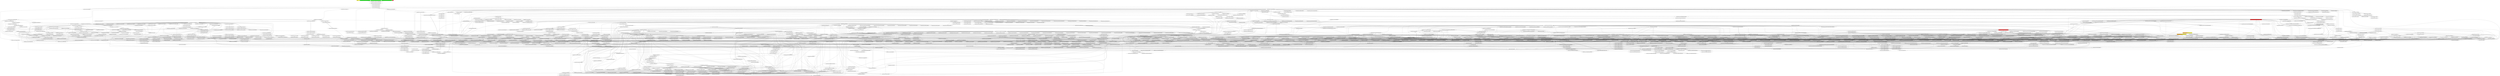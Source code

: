digraph enhanced {
	"ochiai" [style=striped shape=box fillcolor="yellow"];
	"d4" [style=striped shape=box fillcolor="yellow"];
	"com.google.javascript.jscomp.CheckPathsBetweenNodes#201" [style=striped shape=box fillcolor="orange:yellow"];
	"com.google.javascript.jscomp.CheckPathsBetweenNodes#122" [style=striped shape=box fillcolor="orange:yellow"];
	"com.google.javascript.jscomp.FlowSensitiveInlineVariables$Candidate#282" [style=striped shape=box fillcolor="red"];
	"com.google.javascript.jscomp.FlowSensitiveInlineVariables#127" [style=striped shape=box fillcolor="red"];
	"com.google.javascript.jscomp.FlowSensitiveInlineVariablesTest#179" [style=striped shape=box fillcolor="green"];
	"com.google.javascript.jscomp.FlowSensitiveInlineVariablesTest#157" [style=striped shape=box fillcolor="green"];
	"com.google.javascript.jscomp.FlowSensitiveInlineVariablesTest#146" [style=striped shape=box fillcolor="green"];
	"real" [style=striped shape=box fillcolor="red"];
	"com.google.javascript.jscomp.MustBeReachingVariableDef#45" -> "com.google.javascript.jscomp.MustBeReachingVariableDef#212" [style=bold];
	"com.google.javascript.jscomp.NodeUtil#3036" -> "com.google.javascript.rhino.Node#2366";
	"com.google.javascript.jscomp.CodeGenerator#104" -> "com.google.javascript.rhino.Node#2366";
	"com.google.javascript.jscomp.NodeUtil#1557" -> "com.google.javascript.rhino.Node#2366";
	"com.google.javascript.jscomp.Normalize$NormalizeStatements#622" -> "com.google.javascript.rhino.Node#2366";
	"com.google.javascript.jscomp.FlowSensitiveInlineVariables$GatherCandiates$1#212" -> "com.google.javascript.rhino.Node#2366";
	"com.google.javascript.rhino.head.Parser#508" -> "com.google.javascript.rhino.head.ast.AstNode#200";
	"com.google.javascript.rhino.head.ast.Name#52" -> "com.google.javascript.rhino.head.ast.AstNode#200";
	"com.google.javascript.rhino.head.ast.FunctionNode#201" -> "com.google.javascript.rhino.head.ast.AstNode#200";
	"com.google.javascript.rhino.head.ast.NumberLiteral#38" -> "com.google.javascript.rhino.head.ast.AstNode#200";
	"com.google.javascript.rhino.head.ast.AstNode#260" -> "com.google.javascript.rhino.head.ast.AstNode#200";
	"com.google.javascript.rhino.head.Parser#1834" -> "com.google.javascript.rhino.head.ast.AstNode#200";
	"com.google.javascript.rhino.head.Parser#1689" -> "com.google.javascript.rhino.head.ast.AstNode#200";
	"com.google.javascript.rhino.head.Parser#1357" -> "com.google.javascript.rhino.head.ast.AstNode#200";
	"com.google.javascript.rhino.head.Parser#2476" -> "com.google.javascript.rhino.head.ast.AstNode#200";
	"com.google.javascript.rhino.head.Parser#592" -> "com.google.javascript.rhino.head.ast.AstNode#200";
	"com.google.javascript.rhino.head.ast.AstNode#208" -> "com.google.javascript.rhino.head.ast.AstNode#200";
	"com.google.javascript.rhino.head.Parser#1052" -> "com.google.javascript.rhino.head.ast.AstNode#200";
	"com.google.javascript.rhino.head.Parser#851" -> "com.google.javascript.rhino.head.ast.AstNode#200";
	"com.google.javascript.rhino.head.ast.Name#69" -> "com.google.javascript.rhino.head.ast.AstNode#200";
	"com.google.javascript.rhino.head.Parser#743" -> "com.google.javascript.rhino.head.ast.AstNode#200";
	"com.google.javascript.jscomp.Compiler#275" -> "com.google.javascript.jscomp.Compiler#2065";
	"com.google.common.collect.RegularImmutableMap$TerminalEntry#149" -> "com.google.common.collect.ImmutableEntry#34";
	"com.google.common.collect.RegularImmutableMap$NonTerminalEntry#131" -> "com.google.common.collect.ImmutableEntry#34";
	"com.google.common.collect.Maps#897" -> "com.google.common.collect.ImmutableEntry#34";
	"com.google.common.collect.AbstractMultimap$EntryIterator#1142" -> "com.google.common.collect.Iterators#143";
	"com.google.javascript.jscomp.parsing.IRFactory$TransformDispatcher#473" -> "com.google.javascript.rhino.head.ast.FunctionNode#216";
	"com.google.javascript.jscomp.AstValidator#155" -> "com.google.javascript.jscomp.AstValidator#374";
	"com.google.javascript.rhino.head.ast.VariableDeclaration#72" -> "com.google.javascript.rhino.head.ast.AstNode#440";
	"com.google.javascript.rhino.head.ast.InfixExpression#108" -> "com.google.javascript.rhino.head.ast.AstNode#440";
	"com.google.javascript.rhino.head.ast.InfixExpression#60" -> "com.google.javascript.rhino.head.ast.AstNode#440";
	"com.google.javascript.rhino.head.ast.FunctionCall#57" -> "com.google.javascript.rhino.head.ast.AstNode#440";
	"com.google.javascript.rhino.head.ast.NumberLiteral#68" -> "com.google.javascript.rhino.head.ast.AstNode#440";
	"com.google.javascript.rhino.head.ast.FunctionNode#201" -> "com.google.javascript.rhino.head.ast.AstNode#440";
	"com.google.javascript.rhino.head.ast.ExpressionStatement#90" -> "com.google.javascript.rhino.head.ast.AstNode#440";
	"com.google.javascript.rhino.head.ast.AstNode#260" -> "com.google.javascript.rhino.head.ast.AstNode#440";
	"com.google.javascript.rhino.head.ast.ThrowStatement#63" -> "com.google.javascript.rhino.head.ast.AstNode#440";
	"com.google.javascript.rhino.head.ast.AstRoot#71" -> "com.google.javascript.rhino.head.ast.AstNode#440";
	"com.google.javascript.rhino.head.ast.CatchClause#56" -> "com.google.javascript.rhino.head.ast.AstNode#440";
	"com.google.javascript.rhino.head.ast.FunctionCall#94" -> "com.google.javascript.rhino.head.ast.AstNode#440";
	"com.google.javascript.rhino.head.ast.TryStatement#61" -> "com.google.javascript.rhino.head.ast.AstNode#440";
	"com.google.javascript.rhino.head.ast.TryStatement#97" -> "com.google.javascript.rhino.head.ast.AstNode#440";
	"com.google.javascript.rhino.head.ast.CatchClause#91" -> "com.google.javascript.rhino.head.ast.AstNode#440";
	"com.google.javascript.rhino.head.ast.StringLiteral#64" -> "com.google.javascript.rhino.head.ast.AstNode#440";
	"com.google.javascript.rhino.head.ast.InfixExpression#131" -> "com.google.javascript.rhino.head.ast.AstNode#440";
	"com.google.javascript.rhino.head.ast.Name#69" -> "com.google.javascript.rhino.head.ast.AstNode#440";
	"com.google.javascript.jscomp.ControlFlowAnalysis#296" -> "com.google.javascript.jscomp.ControlFlowAnalysis#540";
	"com.google.javascript.jscomp.Normalize$VerifyConstants#285" -> "com.google.javascript.jscomp.NodeTraversal#464";
	"com.google.javascript.jscomp.FlowSensitiveInlineVariables#60" -> "com.google.javascript.jscomp.FlowSensitiveInlineVariables#523";
	"com.google.javascript.jscomp.DataFlowAnalysis#551" -> "com.google.javascript.jscomp.NodeTraversal#222";
	"com.google.javascript.jscomp.Normalize$PropagateConstantAnnotationsOverVars#232" -> "com.google.javascript.jscomp.NodeTraversal#222";
	"com.google.javascript.jscomp.Normalize#122" -> "com.google.javascript.jscomp.NodeTraversal#222";
	"com.google.javascript.jscomp.NodeTraversal#455" -> "com.google.javascript.jscomp.NodeTraversal#222";
	"com.google.javascript.jscomp.FlowSensitiveInlineVariables#127" -> "com.google.javascript.jscomp.NodeTraversal#222";
	"com.google.javascript.jscomp.NodeTraversal#464" -> "com.google.javascript.jscomp.NodeTraversal#222";
	"com.google.javascript.jscomp.FlowSensitiveInlineVariables#177" -> "com.google.javascript.jscomp.NodeTraversal#222";
	"com.google.javascript.rhino.head.Parser#2476" -> "com.google.javascript.rhino.head.ast.FunctionCall#128";
	"com.google.javascript.jscomp.parsing.ParserRunner#116" -> "com.google.javascript.rhino.head.CompilerEnvirons#109" [style=bold];
	"com.google.javascript.jscomp.Compiler#1803" -> "com.google.javascript.jscomp.CodePrinter$Builder#556";
	"com.google.javascript.jscomp.ControlFlowAnalysis#296" -> "com.google.javascript.jscomp.ControlFlowAnalysis#544";
	"com.google.javascript.rhino.jstype.JSTypeRegistry#246" -> "com.google.javascript.rhino.jstype.BooleanType#53" [style=bold];
	"com.google.javascript.rhino.jstype.FunctionType#414" -> "com.google.javascript.rhino.jstype.PrototypeObjectType#105";
	"com.google.javascript.rhino.JSDocInfoBuilder#102" -> "com.google.javascript.rhino.JSDocInfoBuilder#93" [style=bold];
	"com.google.javascript.rhino.Node#924" -> "com.google.javascript.rhino.Node#934" [style=bold];
	"com.google.javascript.jscomp.Scope#610" -> "com.google.javascript.jscomp.Scope#603";
	"com.google.javascript.rhino.head.ast.InfixExpression#60" -> "com.google.javascript.rhino.head.ast.AstNode#208";
	"com.google.javascript.rhino.jstype.JSTypeRegistry#246" -> "com.google.javascript.rhino.jstype.AllType#53" [style=bold];
	"com.google.common.collect.ImmutableMap#58" -> "com.google.common.collect.RegularImmutableMap#207";
	"com.google.javascript.jscomp.CodePrinter$CompactCodePrinter#402" -> "com.google.javascript.jscomp.CodePrinter$CompactCodePrinter#434" [style=bold];
	"com.google.javascript.jscomp.SourceFile$Preloaded#422" -> "com.google.javascript.jscomp.SourceFile#81";
	"com.google.javascript.rhino.head.Parser#469" -> "com.google.javascript.rhino.head.Parser#508" [style=bold];
	"com.google.javascript.jscomp.Normalize$FindExposeAnnotations#164" -> "com.google.javascript.jscomp.Normalize$FindExposeAnnotations#164";
	"com.google.javascript.jscomp.Normalize#122" -> "com.google.javascript.jscomp.Normalize$FindExposeAnnotations#164";
	"com.google.javascript.rhino.head.Parser#743" -> "com.google.javascript.rhino.head.ast.FunctionNode#223";
	"com.google.javascript.jscomp.Compiler#1803" -> "com.google.javascript.jscomp.CodePrinter$Builder#565";
	"com.google.javascript.jscomp.ControlFlowAnalysis#150" -> "com.google.javascript.jscomp.ControlFlowAnalysis#797";
	"com.google.javascript.jscomp.ControlFlowAnalysis#485" -> "com.google.javascript.jscomp.ControlFlowAnalysis#797";
	"com.google.javascript.jscomp.ControlFlowAnalysis#712" -> "com.google.javascript.jscomp.ControlFlowAnalysis#797";
	"com.google.javascript.jscomp.NodeTraversal#222" -> "com.google.javascript.jscomp.NodeTraversal#230";
	"com.google.javascript.jscomp.Normalize#697" -> "com.google.javascript.jscomp.NodeTraversal#230";
	"com.google.javascript.jscomp.ControlFlowAnalysis#296" -> "com.google.javascript.jscomp.ControlFlowAnalysis#548";
	"com.google.javascript.rhino.JSDocInfoBuilder#139" -> "com.google.javascript.rhino.JSDocInfo#977";
	"com.google.javascript.jscomp.parsing.IRFactory#470" -> "com.google.javascript.jscomp.parsing.TypeSafeDispatcher#121" [style=bold];
	"com.google.javascript.jscomp.SyntacticScopeCreator#234" -> "com.google.javascript.jscomp.Scope#610";
	"com.google.javascript.jscomp.NodeTraversal#479" -> "com.google.javascript.jscomp.NodeTraversal#479";
	"com.google.javascript.jscomp.NodeTraversal#512" -> "com.google.javascript.jscomp.NodeTraversal#479";
	"com.google.javascript.jscomp.NodeTraversal#289" -> "com.google.javascript.jscomp.NodeTraversal#479";
	"com.google.javascript.jscomp.NodeTraversal#352" -> "com.google.javascript.jscomp.NodeTraversal#479";
	"com.google.javascript.jscomp.NodeTraversal#273" -> "com.google.javascript.jscomp.NodeTraversal#479";
	"com.google.javascript.rhino.Node#917" -> "com.google.javascript.rhino.Node#924";
	"com.google.common.collect.HashMultiset#72" -> "com.google.common.collect.AbstractMapBasedMultiset#61";
	"com.google.common.collect.HashMultiset#34" -> "com.google.common.collect.AbstractMapBasedMultiset#226";
	"com.google.javascript.jscomp.NodeUtil#2771" -> "com.google.javascript.rhino.Node#2358";
	"com.google.javascript.jscomp.NodeUtil#2762" -> "com.google.javascript.rhino.Node#2358";
	"com.google.javascript.jscomp.ControlFlowAnalysis#485" -> "com.google.javascript.rhino.Node#2358";
	"com.google.javascript.jscomp.ControlFlowAnalysis#831" -> "com.google.javascript.rhino.Node#2358";
	"com.google.javascript.rhino.head.Parser#508" -> "com.google.javascript.rhino.head.Parser#743";
	"com.google.javascript.jscomp.CodePrinter#648" -> "com.google.javascript.jscomp.CodePrinter$CompactCodePrinter#402";
	"com.google.javascript.jscomp.parsing.IRFactory#184" -> "com.google.javascript.rhino.head.ast.AstRoot#46";
	"com.google.javascript.jscomp.Normalize#122" -> "com.google.javascript.jscomp.AbstractCompiler#186";
	"com.google.javascript.jscomp.Normalize$NormalizeStatements#382" -> "com.google.javascript.jscomp.AbstractCompiler#186";
	"com.google.javascript.jscomp.AstValidator#93" -> "com.google.javascript.jscomp.AstValidator#351";
	"com.google.javascript.jscomp.SimpleDefinitionFinder$UseSiteGatheringCallback#275" -> "com.google.javascript.jscomp.NodeTraversal#441";
	"com.google.javascript.jscomp.SimpleDefinitionFinder$DefinitionGatheringCallback#161" -> "com.google.javascript.jscomp.NodeTraversal#441";
	"com.google.javascript.jscomp.parsing.JsDocInfoParser#130" -> "com.google.javascript.rhino.JSDocInfoBuilder#79";
	"com.google.common.collect.ImmutableList#584" -> "com.google.common.collect.Lists#927" [style=bold];
	"com.google.javascript.jscomp.DefinitionsRemover#42" -> "com.google.javascript.jscomp.DefinitionsRemover$AssignmentDefinition#291";
	"com.google.javascript.rhino.jstype.PrototypeObjectType#319" -> "com.google.javascript.rhino.jstype.PrototypeObjectType#367";
	"com.google.javascript.rhino.jstype.JSTypeRegistry#246" -> "com.google.javascript.rhino.jstype.StringType#53" [style=bold];
	"com.google.javascript.jscomp.ControlFlowAnalysis#138" -> "com.google.javascript.jscomp.ControlFlowAnalysis$1#71" [style=bold];
	"com.google.javascript.rhino.head.Parser#508" -> "com.google.javascript.rhino.head.ast.AstRoot#38" [style=bold];
	"com.google.javascript.jscomp.CompilerTestCase#431" -> "com.google.javascript.jscomp.Compiler#1186";
	"com.google.common.collect.ImmutableMap$Builder#217" -> "com.google.common.collect.ImmutableEntry#44";
	"com.google.common.collect.AbstractMultimap#271" -> "com.google.common.collect.ImmutableEntry#44";
	"com.google.javascript.jscomp.SuppressDocWarningsGuard#40" -> "com.google.common.collect.ImmutableEntry#44";
	"com.google.common.collect.RegularImmutableMap#46" -> "com.google.common.collect.ImmutableEntry#44";
	"com.google.common.collect.RegularImmutableMap#158" -> "com.google.common.collect.ImmutableEntry#44";
	"com.google.javascript.jscomp.AstValidator#351" -> "com.google.javascript.jscomp.AstValidator#367";
	"com.google.javascript.rhino.jstype.JSTypeRegistry#972" -> "com.google.javascript.rhino.jstype.AllType#58";
	"com.google.common.collect.ImmutableMap$Builder#217" -> "com.google.common.collect.ImmutableEntry#40";
	"com.google.common.collect.AbstractMultimap#271" -> "com.google.common.collect.ImmutableEntry#40";
	"com.google.javascript.jscomp.SuppressDocWarningsGuard#40" -> "com.google.common.collect.ImmutableEntry#40";
	"com.google.common.collect.RegularImmutableMap#46" -> "com.google.common.collect.ImmutableEntry#40";
	"com.google.common.collect.RegularImmutableMap#158" -> "com.google.common.collect.ImmutableEntry#40";
	"com.google.javascript.rhino.head.Parser#743" -> "com.google.javascript.rhino.head.ast.FunctionNode#201";
	"com.google.javascript.rhino.head.ContextFactory#409" -> "com.google.javascript.rhino.head.Kit#284";
	"com.google.javascript.rhino.head.ContextFactory#420" -> "com.google.javascript.rhino.head.Kit#284";
	"com.google.javascript.rhino.head.Parser#2566" -> "com.google.javascript.rhino.head.CompilerEnvirons#114";
	"com.google.javascript.rhino.head.Parser#2879" -> "com.google.javascript.rhino.head.CompilerEnvirons#114";
	"com.google.javascript.jscomp.ControlFlowAnalysis#296" -> "com.google.javascript.jscomp.ControlFlowAnalysis#535";
	"com.google.javascript.rhino.jstype.PrototypeObjectType#105" -> "com.google.javascript.rhino.jstype.PrototypeObjectType#116";
	"com.google.javascript.rhino.jstype.InstanceObjectType#63" -> "com.google.javascript.rhino.jstype.PrototypeObjectType#116";
	"com.google.javascript.rhino.jstype.JSTypeRegistry#246" -> "com.google.javascript.rhino.jstype.PrototypeObjectType#116";
	"com.google.javascript.rhino.jstype.FunctionType#138" -> "com.google.javascript.rhino.jstype.PrototypeObjectType#116";
	"com.google.javascript.rhino.jstype.FunctionType#365" -> "com.google.javascript.rhino.jstype.PrototypeObjectType#116";
	"com.google.javascript.rhino.head.TokenStream#1249" -> "com.google.javascript.rhino.head.TokenStream#1329" [style=bold];
	"com.google.javascript.jscomp.Compiler#492" -> "com.google.javascript.jscomp.JSModule#205";
	"com.google.javascript.jscomp.Compiler#446" -> "com.google.javascript.jscomp.JSModule#205";
	"com.google.javascript.jscomp.Compiler#468" -> "com.google.javascript.jscomp.JSModule#205";
	"com.google.javascript.jscomp.CodeGenerator#104" -> "com.google.javascript.jscomp.CodePrinter$MappedCodePrinter#91" [style=bold];
	"com.google.javascript.jscomp.FlowSensitiveInlineVariables$Candidate#417" -> "com.google.javascript.rhino.Node#705";
	"com.google.javascript.jscomp.parsing.JsDocInfoParser#189" -> "com.google.javascript.rhino.JSDocInfoBuilder#85" [style=bold];
	"com.google.javascript.jscomp.MarkNoSideEffectCalls#59" -> "com.google.javascript.jscomp.NodeTraversal#455";
	"com.google.javascript.jscomp.FlowSensitiveInlineVariables$Candidate#475" -> "com.google.javascript.jscomp.NodeTraversal#455";
	"com.google.javascript.jscomp.ControlFlowAnalysis#150" -> "com.google.javascript.jscomp.NodeTraversal#455";
	"com.google.javascript.jscomp.SimpleDefinitionFinder#104" -> "com.google.javascript.jscomp.NodeTraversal#455";
	"com.google.javascript.jscomp.FlowSensitiveInlineVariables$GatherCandiates#199" -> "com.google.javascript.jscomp.NodeTraversal#455";
	"com.google.javascript.jscomp.Normalize#122" -> "com.google.javascript.jscomp.NodeTraversal#455";
	"com.google.javascript.jscomp.LineNumberCheck#52" -> "com.google.javascript.jscomp.NodeTraversal#455";
	"com.google.javascript.jscomp.FlowSensitiveInlineVariables$Candidate#445" -> "com.google.javascript.jscomp.NodeTraversal#455";
	"com.google.javascript.jscomp.PrepareAst#56" -> "com.google.javascript.jscomp.NodeTraversal#455";
	"com.google.javascript.jscomp.MustBeReachingVariableDef#393" -> "com.google.javascript.jscomp.NodeTraversal#455";
	"com.google.common.collect.HashMultiset#34" -> "com.google.common.collect.AbstractMapBasedMultiset#207";
	"com.google.javascript.rhino.head.Parser#405" -> "com.google.javascript.rhino.head.ast.Scope#81" [style=bold];
	"com.google.javascript.rhino.head.Parser#1834" -> "com.google.javascript.rhino.head.ast.VariableDeclaration#124";
	"com.google.javascript.jscomp.FlowSensitiveInlineVariables$GatherCandiates$1#212" -> "com.google.javascript.jscomp.MustBeReachingVariableDef#430";
	"com.google.javascript.rhino.head.ast.PropertyGet#52" -> "com.google.javascript.rhino.head.ast.InfixExpression#98";
	"com.google.javascript.jscomp.parsing.IRFactory$TransformDispatcher#806" -> "com.google.javascript.rhino.head.ast.InfixExpression#98";
	"com.google.javascript.jscomp.parsing.ParserRunner#116" -> "com.google.javascript.rhino.head.CompilerEnvirons#143" [style=bold];
	"com.google.javascript.jscomp.AstValidator#326" -> "com.google.javascript.jscomp.AstValidator#333";
	"com.google.javascript.jscomp.parsing.IRFactory#174" -> "com.google.javascript.rhino.Node#1076";
	"com.google.javascript.jscomp.parsing.JsDocInfoParser#2245" -> "com.google.javascript.rhino.Node#1076";
	"com.google.javascript.jscomp.JsAst#85" -> "com.google.javascript.rhino.Node#1076";
	"com.google.common.collect.HashMultiset#34" -> "com.google.common.collect.AbstractMapBasedMultiset#86";
	"com.google.javascript.jscomp.CheckPathsBetweenNodes#135" -> "com.google.javascript.jscomp.graph.Graph#278";
	"com.google.javascript.jscomp.DefinitionsRemover$AssignmentDefinition#291" -> "com.google.javascript.rhino.Node#2162";
	"com.google.javascript.jscomp.NodeUtil#3036" -> "com.google.javascript.rhino.Node#2162";
	"com.google.javascript.jscomp.NodeUtil#1584" -> "com.google.javascript.rhino.Node#2162";
	"com.google.javascript.jscomp.FlowSensitiveInlineVariables$Candidate#282" -> "com.google.javascript.rhino.Node#2162";
	"com.google.javascript.jscomp.FlowSensitiveInlineVariables$Candidate#417" -> "com.google.javascript.rhino.Node#2162";
	"com.google.javascript.jscomp.MaybeReachingVariableUse#171" -> "com.google.javascript.rhino.Node#2162";
	"com.google.javascript.jscomp.DefinitionsRemover#42" -> "com.google.javascript.rhino.Node#2162";
	"com.google.javascript.jscomp.MarkNoSideEffectCalls$GatherNoSideEffectFunctions#121" -> "com.google.javascript.rhino.Node#2162";
	"com.google.javascript.jscomp.FlowSensitiveInlineVariables$Candidate$4#480" -> "com.google.javascript.rhino.Node#2162";
	"com.google.javascript.jscomp.Normalize$NormalizeStatements#382" -> "com.google.javascript.jscomp.Normalize$NormalizeStatements#459";
	"com.google.javascript.rhino.JSDocInfoBuilder#125" -> "com.google.javascript.rhino.JSDocInfoBuilder#139";
	"com.google.common.collect.Lists#123" -> "com.google.common.collect.Collections2#347";
	"com.google.javascript.rhino.head.Parser#902" -> "com.google.javascript.rhino.head.CompilerEnvirons#148";
	"com.google.javascript.rhino.head.Parser#3512" -> "com.google.javascript.rhino.head.CompilerEnvirons#148";
	"com.google.javascript.rhino.head.Parser#743" -> "com.google.javascript.rhino.head.CompilerEnvirons#148";
	"com.google.javascript.jscomp.Scope#410" -> "com.google.javascript.jscomp.Scope#402" [style=bold];
	"com.google.javascript.jscomp.parsing.ParserRunner#116" -> "com.google.javascript.rhino.head.CompilerEnvirons#95" [style=bold];
	"com.google.javascript.rhino.jstype.JSTypeRegistry#640" -> "com.google.javascript.rhino.jstype.PrototypeObjectType#303";
	"com.google.javascript.rhino.jstype.FunctionType#66" -> "com.google.javascript.rhino.jstype.PrototypeObjectType#303";
	"com.google.javascript.jscomp.MarkNoSideEffectCalls#59" -> "com.google.javascript.jscomp.MarkNoSideEffectCalls$SetNoSideEffectCallProperty#171" [style=bold];
	"com.google.javascript.jscomp.MaybeReachingVariableUse#53" -> "com.google.javascript.jscomp.MaybeReachingVariableUse$ReachingUsesJoinOp#120";
	"com.google.javascript.jscomp.MaybeReachingVariableUse$ReachingUsesJoinOp#120" -> "com.google.javascript.jscomp.MaybeReachingVariableUse$ReachingUsesJoinOp#120";
	"com.google.javascript.jscomp.Tracer#235" -> "com.google.javascript.jscomp.Tracer#959";
	"com.google.javascript.jscomp.Tracer#408" -> "com.google.javascript.jscomp.Tracer#959";
	"com.google.javascript.rhino.jstype.JSType#1490" -> "com.google.javascript.rhino.jstype.BooleanType#103";
	"com.google.javascript.jscomp.NodeTraversal#479" -> "com.google.javascript.jscomp.MarkNoSideEffectCalls$SetNoSideEffectCallProperty#177";
	"com.google.javascript.jscomp.AstValidator#620" -> "com.google.javascript.jscomp.AstValidator#326";
	"com.google.javascript.jscomp.AstValidator#390" -> "com.google.javascript.jscomp.AstValidator#326";
	"com.google.javascript.jscomp.AstValidator#339" -> "com.google.javascript.jscomp.AstValidator#326";
	"com.google.javascript.jscomp.CodeConsumer#154" -> "com.google.javascript.jscomp.CodePrinter$CompactCodePrinter#465";
	"com.google.javascript.jscomp.CodeGenerator#104" -> "com.google.javascript.jscomp.CodePrinter$CompactCodePrinter#465";
	"com.google.javascript.jscomp.CodeConsumer#139" -> "com.google.javascript.jscomp.CodePrinter$CompactCodePrinter#465";
	"com.google.common.collect.AbstractMultiset$EntrySet#177" -> "com.google.common.collect.AbstractMapBasedMultiset#91";
	"com.google.common.collect.RegularImmutableMap#113" -> "com.google.common.collect.RegularImmutableMap$TerminalEntry#149" [style=bold];
	"com.google.javascript.jscomp.NodeUtil#3036" -> "com.google.javascript.rhino.Node#2154";
	"com.google.javascript.rhino.jstype.BooleanType#103" -> "com.google.javascript.rhino.jstype.BooleanType#108" [style=bold];
	"com.google.javascript.rhino.head.Context#358" -> "com.google.javascript.rhino.head.Context#378" [style=bold];
	"com.google.javascript.jscomp.FlowSensitiveInlineVariables$Candidate#282" -> "com.google.javascript.jscomp.NodeUtil#784";
	"com.google.common.collect.RegularImmutableMap$EntrySet#223" -> "com.google.common.collect.RegularImmutableMap#34" [style=bold];
	"com.google.javascript.jscomp.parsing.JsDocInfoParser#2365" -> "com.google.javascript.rhino.JSDocInfoBuilder#125";
	"com.google.javascript.jscomp.parsing.JsDocInfoParser#130" -> "com.google.javascript.rhino.JSDocInfoBuilder#69";
	"com.google.javascript.rhino.head.TokenStream#279" -> "com.google.javascript.rhino.head.TokenStream#1506";
	"com.google.javascript.jscomp.ComposeWarningsGuard$GuardComparator#52" -> "com.google.javascript.jscomp.ComposeWarningsGuard$GuardComparator#63";
	"com.google.javascript.jscomp.NodeTraversal#441" -> "com.google.javascript.jscomp.NodeTraversal#434";
	"com.google.common.collect.AbstractMultimap#1101" -> "com.google.common.collect.AbstractMultimap$3#1102";
	"com.google.javascript.rhino.head.ast.Symbol#33" -> "com.google.javascript.rhino.head.ast.Symbol#69" [style=bold];
	"com.google.javascript.rhino.jstype.FunctionType#441" -> "com.google.javascript.rhino.jstype.FunctionType#832" [style=bold];
	"com.google.common.collect.AbstractMultimap#271" -> "com.google.common.collect.AbstractMultimap$3#1108";
	"com.google.javascript.jscomp.SyntacticScopeCreator#69" -> "com.google.javascript.jscomp.Scope#410";
	"com.google.javascript.rhino.head.Parser#2037" -> "com.google.javascript.rhino.head.Parser#2070" [style=bold];
	"com.google.javascript.jscomp.AstValidator#351" -> "com.google.javascript.jscomp.AstValidator#339";
	"com.google.javascript.jscomp.AstValidator#155" -> "com.google.javascript.jscomp.AstValidator#339";
	"com.google.javascript.jscomp.AstValidator#538" -> "com.google.javascript.jscomp.AstValidator#339";
	"com.google.javascript.rhino.head.ast.Scope#187" -> "com.google.javascript.rhino.head.ast.Symbol#62" [style=bold];
	"com.google.javascript.rhino.head.Context#378" -> "com.google.javascript.rhino.head.Context#383" [style=bold];
	"com.google.javascript.jscomp.JsAst#51" -> "com.google.javascript.rhino.Node#1098";
	"com.google.javascript.jscomp.NodeUtil#797" -> "com.google.javascript.jscomp.NodeUtil#797";
	"com.google.javascript.jscomp.NodeUtil#784" -> "com.google.javascript.jscomp.NodeUtil#797";
	"com.google.javascript.jscomp.NodeUtil#3036" -> "com.google.javascript.rhino.Node#2186";
	"com.google.javascript.jscomp.AstValidator#510" -> "com.google.javascript.jscomp.AstValidator#791";
	"com.google.javascript.jscomp.AstValidator#374" -> "com.google.javascript.jscomp.AstValidator#791";
	"com.google.javascript.jscomp.AstValidator#390" -> "com.google.javascript.jscomp.AstValidator#791";
	"com.google.javascript.rhino.head.ast.Scope#81" -> "com.google.javascript.rhino.head.ast.Scope#55";
	"com.google.javascript.jscomp.FlowSensitiveInlineVariables#60" -> "com.google.javascript.jscomp.FlowSensitiveInlineVariables#503";
	"com.google.javascript.rhino.head.Parser#508" -> "com.google.javascript.rhino.head.ast.ScriptNode#66";
	"com.google.javascript.rhino.head.Parser#743" -> "com.google.javascript.rhino.head.ast.ScriptNode#66";
	"com.google.common.collect.RegularImmutableMap#46" -> "com.google.common.collect.RegularImmutableMap$TerminalEntry#153";
	"com.google.common.collect.RegularImmutableMap#158" -> "com.google.common.collect.RegularImmutableMap$TerminalEntry#153";
	"com.google.javascript.jscomp.NodeTraversal#636" -> "com.google.javascript.jscomp.NodeTraversal#640";
	"com.google.javascript.rhino.JSDocInfoBuilder#125" -> "com.google.javascript.rhino.JSDocInfo#334";
	"com.google.javascript.rhino.JSDocInfoBuilder#69" -> "com.google.javascript.rhino.JSDocInfo#334";
	"com.google.javascript.rhino.jstype.FunctionParamBuilder#95" -> "com.google.javascript.rhino.jstype.JSTypeRegistry#972";
	"com.google.javascript.rhino.jstype.FunctionParamBuilder#80" -> "com.google.javascript.rhino.jstype.JSTypeRegistry#972";
	"com.google.common.collect.RegularImmutableMap#113" -> "com.google.common.collect.RegularImmutableMap$NonTerminalEntry#131";
	"com.google.javascript.rhino.Node#1085" -> "com.google.javascript.rhino.Node#1091";
	"com.google.javascript.jscomp.parsing.JsDocInfoParser#130" -> "com.google.javascript.rhino.Node#1091";
	"com.google.javascript.jscomp.parsing.JsDocInfoParser#2245" -> "com.google.javascript.rhino.Node#1091";
	"com.google.common.collect.RegularImmutableMap#46" -> "com.google.common.collect.RegularImmutableMap$NonTerminalEntry#136";
	"com.google.common.collect.RegularImmutableMap#158" -> "com.google.common.collect.RegularImmutableMap$NonTerminalEntry#136";
	"com.google.javascript.jscomp.ComposeWarningsGuard$GuardComparator#52" -> "com.google.javascript.jscomp.ComposeWarningsGuard$GuardComparator#57" [style=bold];
	"com.google.javascript.rhino.Node#992" -> "com.google.javascript.rhino.Node#997" [style=bold];
	"com.google.javascript.rhino.head.TokenStream#1521" -> "com.google.javascript.rhino.head.TokenStream#1517" [style=bold];
	"com.google.javascript.rhino.head.TokenStream#1506" -> "com.google.javascript.rhino.head.TokenStream#1510" [style=bold];
	"com.google.javascript.jscomp.ComposeWarningsGuard#79" -> "com.google.javascript.jscomp.ComposeWarningsGuard$GuardComparator#52";
	"com.google.javascript.jscomp.ComposeWarningsGuard#88" -> "com.google.javascript.jscomp.ComposeWarningsGuard$GuardComparator#52";
	"com.google.javascript.jscomp.CodePrinter$CompactCodePrinter#434" -> "com.google.javascript.jscomp.CodePrinter$MappedCodePrinter#60";
	"com.google.javascript.jscomp.NodeTraversal#479" -> "com.google.javascript.jscomp.Normalize$FindExposeAnnotations#168";
	"com.google.javascript.rhino.head.Parser#1954" -> "com.google.javascript.rhino.head.ast.Symbol#33" [style=bold];
	"com.google.javascript.jscomp.DataFlowAnalysis#180" -> "com.google.javascript.jscomp.DataFlowAnalysis#202";
	"com.google.javascript.rhino.Node#801" -> "com.google.javascript.rhino.Node#751";
	"com.google.javascript.rhino.Node#934" -> "com.google.javascript.rhino.Node#751";
	"com.google.javascript.rhino.Node#817" -> "com.google.javascript.rhino.Node#751";
	"com.google.javascript.jscomp.CodeConsumer#154" -> "com.google.javascript.jscomp.CodePrinter$CompactCodePrinter#444";
	"com.google.javascript.jscomp.CodeConsumer#182" -> "com.google.javascript.jscomp.CodePrinter$CompactCodePrinter#444";
	"com.google.javascript.jscomp.CodeConsumer#77" -> "com.google.javascript.jscomp.CodePrinter$CompactCodePrinter#444";
	"com.google.javascript.jscomp.CodeConsumer#139" -> "com.google.javascript.jscomp.CodePrinter$CompactCodePrinter#444";
	"com.google.javascript.jscomp.CodeConsumer#81" -> "com.google.javascript.jscomp.CodePrinter$CompactCodePrinter#444";
	"com.google.javascript.jscomp.CodeConsumer#207" -> "com.google.javascript.jscomp.CodePrinter$CompactCodePrinter#444";
	"com.google.javascript.rhino.Node#1409" -> "com.google.javascript.rhino.Node#992";
	"com.google.javascript.jscomp.AstValidator#84" -> "com.google.javascript.jscomp.AstValidator#306" [style=bold];
	"com.google.javascript.jscomp.parsing.Config#90" -> "com.google.common.collect.ImmutableMap#346" [style=bold];
	"com.google.javascript.jscomp.PrepareAst$PrepareAnnotations#159" -> "com.google.javascript.rhino.Node#2178";
	"com.google.javascript.jscomp.FlowSensitiveInlineVariables$1#92" -> "com.google.javascript.rhino.Node#2178";
	"com.google.javascript.jscomp.MarkNoSideEffectCalls$SetNoSideEffectCallProperty#177" -> "com.google.javascript.rhino.Node#2178";
	"com.google.javascript.rhino.head.ast.AstRoot#38" -> "com.google.javascript.rhino.head.ast.ScriptNode#50";
	"com.google.javascript.rhino.head.ast.FunctionNode#100" -> "com.google.javascript.rhino.head.ast.ScriptNode#50";
	"com.google.common.collect.Multisets#935" -> "com.google.common.collect.AbstractMapBasedMultiset$1#98" [style=bold];
	"com.google.javascript.jscomp.MustBeReachingVariableDef#212" -> "com.google.javascript.jscomp.MustBeReachingVariableDef#227";
	"com.google.javascript.jscomp.MustBeReachingVariableDef#227" -> "com.google.javascript.jscomp.MustBeReachingVariableDef#227";
	"com.google.javascript.jscomp.AstValidator#299" -> "com.google.javascript.rhino.Node#1085";
	"com.google.javascript.jscomp.NodeTraversal#656" -> "com.google.javascript.rhino.Node#1085";
	"com.google.common.collect.LinkedHashMultimap#139" -> "com.google.common.collect.LinkedHashMultimap$ValueEntry#222" [style=bold];
	"com.google.javascript.rhino.head.Parser#405" -> "com.google.javascript.rhino.head.ast.Scope#48";
	"com.google.javascript.rhino.head.Parser#418" -> "com.google.javascript.rhino.head.ast.Scope#48";
	"com.google.javascript.jscomp.CodeGenerator#104" -> "com.google.javascript.rhino.Node#2170";
	"com.google.javascript.jscomp.NodeTraversal#512" -> "com.google.javascript.rhino.Node#2170";
	"com.google.javascript.jscomp.parsing.IRFactory#225" -> "com.google.javascript.rhino.Node#2170";
	"com.google.javascript.jscomp.ControlFlowAnalysis#485" -> "com.google.javascript.rhino.Node#2170";
	"com.google.javascript.jscomp.NodeUtil#1738" -> "com.google.javascript.rhino.Node#2170";
	"com.google.javascript.jscomp.parsing.IRFactory$TransformDispatcher#473" -> "com.google.javascript.rhino.Node#2170";
	"com.google.javascript.jscomp.NodeUtil#2780" -> "com.google.javascript.rhino.Node#2170";
	"com.google.javascript.rhino.jstype.JSTypeRegistry#246" -> "com.google.javascript.rhino.jstype.ErrorFunctionType#51" [style=bold];
	"com.google.javascript.rhino.head.Parser#508" -> "com.google.javascript.rhino.head.ast.AstRoot#71";
	"com.google.javascript.jscomp.parsing.JsDocInfoParser#2357" -> "com.google.javascript.rhino.JSDocInfoBuilder#102" [style=bold];
	"com.google.javascript.rhino.IR#443" -> "com.google.javascript.rhino.Node#504";
	"com.google.javascript.rhino.jstype.JSTypeRegistry#640" -> "com.google.javascript.rhino.jstype.PrototypeObjectType#314";
	"com.google.javascript.rhino.jstype.FunctionType#66" -> "com.google.javascript.rhino.jstype.PrototypeObjectType#314";
	"com.google.javascript.jscomp.NodeTraversal#625" -> "com.google.javascript.jscomp.Scope#433";
	"com.google.javascript.jscomp.MustBeReachingVariableDef$MustDef#121" -> "com.google.javascript.jscomp.Scope#433";
	"com.google.javascript.jscomp.NodeTraversal#352" -> "com.google.javascript.jscomp.Scope#433";
	"com.google.javascript.jscomp.NodeTraversal#479" -> "com.google.javascript.jscomp.NodeTraversal#656";
	"com.google.javascript.jscomp.NodeTraversal#352" -> "com.google.javascript.jscomp.NodeTraversal#656";
	"com.google.javascript.rhino.head.Parser#289" -> "com.google.javascript.rhino.head.TokenStream#1521";
	"com.google.javascript.jscomp.parsing.IRFactory#1443" -> "com.google.javascript.rhino.Node#508";
	"com.google.javascript.rhino.jstype.FunctionParamBuilder#135" -> "com.google.javascript.rhino.Node#508";
	"com.google.javascript.rhino.head.Parser#2476" -> "com.google.javascript.rhino.head.ast.FunctionCall#114";
	"com.google.javascript.jscomp.FlowSensitiveInlineVariables$Candidate#475" -> "com.google.javascript.jscomp.FlowSensitiveInlineVariables$Candidate$4#476" [style=bold];
	"com.google.javascript.jscomp.SyntacticScopeCreator#85" -> "com.google.javascript.jscomp.Scope#437";
	"com.google.javascript.rhino.head.ast.Symbol#33" -> "com.google.javascript.rhino.head.ast.Symbol#49" [style=bold];
	"com.google.common.collect.AbstractMapBasedMultiset#91" -> "com.google.common.collect.AbstractMapBasedMultiset$1#93" [style=bold];
	"com.google.javascript.rhino.jstype.UnionTypeBuilder#123" -> "com.google.javascript.rhino.jstype.PrototypeObjectType#319";
	"com.google.javascript.rhino.head.ast.ScriptNode#243" -> "com.google.javascript.rhino.head.ast.Symbol#42" [style=bold];
	"com.google.javascript.jscomp.CodeGenerator#768" -> "com.google.javascript.jscomp.CodeConsumer#211";
	"com.google.javascript.jscomp.AstValidator#68" -> "com.google.javascript.jscomp.AstValidator#775";
	"com.google.javascript.jscomp.AstValidator#488" -> "com.google.javascript.jscomp.AstValidator#775";
	"com.google.javascript.jscomp.AstValidator#620" -> "com.google.javascript.jscomp.AstValidator#775";
	"com.google.javascript.jscomp.AstValidator#351" -> "com.google.javascript.jscomp.AstValidator#775";
	"com.google.javascript.jscomp.AstValidator#474" -> "com.google.javascript.jscomp.AstValidator#775";
	"com.google.javascript.jscomp.AstValidator#538" -> "com.google.javascript.jscomp.AstValidator#775";
	"com.google.javascript.jscomp.AstValidator#638" -> "com.google.javascript.jscomp.AstValidator#775";
	"com.google.javascript.jscomp.AstValidator#649" -> "com.google.javascript.jscomp.AstValidator#775";
	"com.google.javascript.jscomp.AstValidator#749" -> "com.google.javascript.jscomp.AstValidator#775";
	"com.google.javascript.jscomp.AstValidator#601" -> "com.google.javascript.jscomp.AstValidator#775";
	"com.google.javascript.jscomp.AstValidator#339" -> "com.google.javascript.jscomp.AstValidator#775";
	"com.google.javascript.rhino.jstype.JSType#201" -> "com.google.javascript.rhino.jstype.JSType#197" [style=bold];
	"com.google.javascript.jscomp.CodeGenerator#104" -> "com.google.javascript.jscomp.CodeGenerator#1244";
	"com.google.common.collect.Multisets$EntrySet#847" -> "com.google.common.collect.Sets$ImprovedAbstractSet#74";
	"com.google.common.collect.LinkedHashMultimap$ValueSet#330" -> "com.google.common.collect.Sets$ImprovedAbstractSet#74";
	"com.google.common.collect.Maps$KeySet#2753" -> "com.google.common.collect.Sets$ImprovedAbstractSet#74";
	"com.google.javascript.jscomp.Compiler#1081" -> "com.google.javascript.rhino.InputId#61";
	"com.google.javascript.jscomp.Compiler#1046" -> "com.google.javascript.rhino.InputId#61";
	"com.google.javascript.rhino.jstype.UnionTypeBuilder#123" -> "com.google.javascript.rhino.jstype.JSType#193";
	"com.google.javascript.rhino.jstype.JSType#201" -> "com.google.javascript.rhino.jstype.JSType#193";
	"com.google.javascript.rhino.head.Parser#1689" -> "com.google.javascript.rhino.head.ast.Scope#38";
	"com.google.javascript.rhino.head.ast.ScriptNode#50" -> "com.google.javascript.rhino.head.ast.Scope#38";
	"com.google.javascript.jscomp.FlowSensitiveInlineVariables#127" -> "com.google.javascript.jscomp.ControlFlowAnalysis#145";
	"com.google.javascript.jscomp.parsing.IRFactory#1439" -> "com.google.javascript.rhino.IR#443";
	"com.google.javascript.jscomp.Normalize$NormalizeStatements#382" -> "com.google.javascript.jscomp.Normalize$NormalizeStatements#419";
	"com.google.javascript.jscomp.parsing.Config#90" -> "com.google.common.collect.ImmutableMap#132";
	"com.google.javascript.jscomp.NodeTraversal#479" -> "com.google.javascript.jscomp.FlowSensitiveInlineVariables$Candidate$4#480";
	"com.google.javascript.jscomp.SuppressDocWarningsGuard#40" -> "com.google.javascript.jscomp.DiagnosticGroupWarningsGuard#33";
	"com.google.javascript.jscomp.CompilerOptions#1125" -> "com.google.javascript.jscomp.DiagnosticGroupWarningsGuard#33";
	"com.google.common.collect.AbstractMultimap$EntryIterator#1142" -> "com.google.common.collect.AbstractMultimap#87";
	"com.google.common.collect.AbstractMultimap$WrappedCollection#431" -> "com.google.common.collect.AbstractMultimap#87";
	"com.google.common.collect.AbstractMultimap$WrappedCollection$WrappedIterator#512" -> "com.google.common.collect.AbstractMultimap#87";
	"com.google.javascript.jscomp.FlowSensitiveInlineVariables#127" -> "com.google.javascript.jscomp.NodeTraversal#625";
	"com.google.javascript.jscomp.MakeDeclaredNamesUnique#77" -> "com.google.javascript.jscomp.NodeTraversal#625";
	"com.google.javascript.rhino.head.Parser#942" -> "com.google.javascript.rhino.head.Parser#1630";
	"com.google.javascript.rhino.Node#504" -> "com.google.javascript.rhino.Node$StringNode#188";
	"com.google.javascript.rhino.Node#508" -> "com.google.javascript.rhino.Node$StringNode#188";
	"com.google.javascript.jscomp.FlowSensitiveInlineVariables$Candidate#282" -> "com.google.javascript.jscomp.CheckPathsBetweenNodes#122";
	"com.google.javascript.rhino.jstype.UnionTypeBuilder#317" -> "com.google.javascript.rhino.jstype.UnionType#82" [style=bold];
	"com.google.javascript.jscomp.AstValidator#76" -> "com.google.javascript.jscomp.AstValidator#84";
	"com.google.javascript.jscomp.NodeUtil#3036" -> "com.google.javascript.jscomp.NodeUtil#2063";
	"com.google.javascript.jscomp.Normalize$NormalizeStatements#419" -> "com.google.javascript.jscomp.NodeUtil#2063";
	"com.google.javascript.jscomp.NodeUtil#2818" -> "com.google.javascript.jscomp.NodeUtil#2063";
	"com.google.javascript.jscomp.DefinitionsRemover#42" -> "com.google.javascript.jscomp.NodeUtil#2063";
	"com.google.javascript.jscomp.AstValidator#278" -> "com.google.javascript.jscomp.AstValidator#767";
	"com.google.javascript.jscomp.AstValidator#367" -> "com.google.javascript.jscomp.AstValidator#767";
	"com.google.javascript.jscomp.AstValidator#510" -> "com.google.javascript.jscomp.AstValidator#767";
	"com.google.javascript.jscomp.AstValidator#488" -> "com.google.javascript.jscomp.AstValidator#767";
	"com.google.javascript.jscomp.AstValidator#620" -> "com.google.javascript.jscomp.AstValidator#767";
	"com.google.javascript.jscomp.AstValidator#351" -> "com.google.javascript.jscomp.AstValidator#767";
	"com.google.javascript.jscomp.AstValidator#374" -> "com.google.javascript.jscomp.AstValidator#767";
	"com.google.javascript.jscomp.AstValidator#474" -> "com.google.javascript.jscomp.AstValidator#767";
	"com.google.javascript.jscomp.AstValidator#390" -> "com.google.javascript.jscomp.AstValidator#767";
	"com.google.javascript.jscomp.AstValidator#480" -> "com.google.javascript.jscomp.AstValidator#767";
	"com.google.javascript.jscomp.AstValidator#68" -> "com.google.javascript.jscomp.AstValidator#767";
	"com.google.javascript.jscomp.AstValidator#538" -> "com.google.javascript.jscomp.AstValidator#767";
	"com.google.javascript.jscomp.AstValidator#638" -> "com.google.javascript.jscomp.AstValidator#767";
	"com.google.javascript.jscomp.AstValidator#649" -> "com.google.javascript.jscomp.AstValidator#767";
	"com.google.javascript.jscomp.AstValidator#84" -> "com.google.javascript.jscomp.AstValidator#767";
	"com.google.javascript.jscomp.AstValidator#76" -> "com.google.javascript.jscomp.AstValidator#767";
	"com.google.javascript.jscomp.AstValidator#339" -> "com.google.javascript.jscomp.AstValidator#767";
	"com.google.common.collect.AbstractMultimap$3#1102" -> "com.google.common.collect.Multimaps$EntrySet#2018" [style=bold];
	"com.google.javascript.rhino.head.Parser#1357" -> "com.google.javascript.rhino.head.Parser#902";
	"com.google.javascript.rhino.head.Parser#508" -> "com.google.javascript.rhino.head.Parser#902";
	"com.google.javascript.rhino.head.Parser#592" -> "com.google.javascript.rhino.head.Parser#902";
	"com.google.javascript.rhino.head.Parser#851" -> "com.google.javascript.rhino.head.Parser#902";
	"com.google.javascript.jscomp.FlowSensitiveInlineVariables#127" -> "com.google.javascript.jscomp.ControlFlowAnalysis#150";
	"com.google.javascript.rhino.Node$ObjectPropListItem#311" -> "com.google.javascript.rhino.InputId#74";
	"com.google.javascript.jscomp.parsing.Config#90" -> "com.google.common.collect.ImmutableMap$Builder#235";
	"com.google.javascript.jscomp.DiagnosticGroupWarningsGuard#50" -> "com.google.javascript.jscomp.DiagnosticGroup#110";
	"com.google.javascript.jscomp.NodeUtil#3036" -> "com.google.javascript.rhino.Node#2194";
	"com.google.javascript.jscomp.Normalize$NormalizeStatements#504" -> "com.google.javascript.jscomp.Normalize$NormalizeStatements#645";
	"com.google.javascript.jscomp.DataFlowAnalysis#551" -> "com.google.javascript.rhino.Node#2190";
	"com.google.javascript.jscomp.FlowSensitiveInlineVariables$GatherCandiates$1#212" -> "com.google.javascript.rhino.Node#2190";
	"com.google.javascript.jscomp.NodeUtil#2780" -> "com.google.javascript.rhino.Node#2190";
	"com.google.javascript.jscomp.parsing.IRFactory#1447" -> "com.google.javascript.rhino.IR#451";
	"com.google.javascript.jscomp.RhinoErrorReporter#75" -> "com.google.common.collect.ImmutableMap#121" [style=bold];
	"com.google.javascript.rhino.head.Parser#1630" -> "com.google.javascript.rhino.head.Parser#1624" [style=bold];
	"com.google.javascript.rhino.jstype.UnionTypeBuilder#123" -> "com.google.javascript.rhino.jstype.JSType#189";
	"com.google.javascript.rhino.jstype.JSType#201" -> "com.google.javascript.rhino.jstype.JSType#189";
	"com.google.javascript.jscomp.MakeDeclaredNamesUnique#100" -> "com.google.javascript.jscomp.NodeTraversal#636";
	"com.google.javascript.jscomp.SimpleDefinitionFinder$DefinitionGatheringCallback#161" -> "com.google.javascript.jscomp.NodeTraversal#636";
	"com.google.javascript.jscomp.FlowSensitiveInlineVariables#127" -> "com.google.javascript.jscomp.NodeTraversal#636";
	"com.google.javascript.jscomp.MakeDeclaredNamesUnique#77" -> "com.google.javascript.jscomp.NodeTraversal#636";
	"com.google.common.collect.ImmutableSet#150" -> "com.google.common.collect.ImmutableSet#178";
	"com.google.common.collect.ImmutableSet#373" -> "com.google.common.collect.ImmutableSet#178";
	"com.google.javascript.jscomp.Compiler#1795" -> "com.google.javascript.jscomp.Compiler#1803" [style=bold];
	"com.google.javascript.jscomp.parsing.IRFactory#431" -> "com.google.javascript.jscomp.parsing.JsDocTokenStream#45";
	"com.google.javascript.jscomp.AstValidator#510" -> "com.google.javascript.jscomp.AstValidator#538";
	"com.google.javascript.rhino.JSDocInfoBuilder#1041" -> "com.google.javascript.rhino.JSDocInfo#1527" [style=bold];
	"com.google.javascript.jscomp.RhinoErrorReporter#75" -> "com.google.javascript.rhino.ScriptRuntime#367";
	"com.google.javascript.jscomp.CodeConsumer#211" -> "com.google.javascript.jscomp.CodeConsumer#207";
	"com.google.javascript.jscomp.AstValidator#68" -> "com.google.javascript.jscomp.AstValidator#76";
	"com.google.javascript.rhino.head.CompilerEnvirons#33" -> "com.google.javascript.rhino.head.CompilerEnvirons#63";
	"com.google.common.collect.ImmutableMap$Builder#235" -> "com.google.common.collect.ImmutableMap$Builder#240" [style=bold];
	"com.google.javascript.rhino.jstype.JSTypeRegistry#592" -> "com.google.javascript.rhino.jstype.JSType#1490";
	"com.google.javascript.jscomp.CodingConventions$Proxy#89" -> "com.google.javascript.jscomp.CodingConventions$DefaultCodingConvention#283";
	"com.google.javascript.jscomp.DataFlowAnalysis#202" -> "com.google.javascript.jscomp.DataFlowAnalysis#252";
	"com.google.javascript.jscomp.AstValidator#93" -> "com.google.javascript.jscomp.AstValidator#510";
	"com.google.javascript.jscomp.Compiler#357" -> "com.google.javascript.jscomp.Compiler#383";
	"com.google.javascript.jscomp.Compiler#956" -> "com.google.javascript.jscomp.CompilerOptions$TracerMode#2082";
	"com.google.javascript.jscomp.Compiler#1283" -> "com.google.javascript.jscomp.CompilerOptions$TracerMode#2082";
	"com.google.javascript.jscomp.Compiler#947" -> "com.google.javascript.jscomp.CompilerOptions$TracerMode#2082";
	"com.google.javascript.rhino.jstype.NoType#65" -> "com.google.javascript.rhino.jstype.NoObjectType#67";
	"com.google.javascript.rhino.jstype.JSTypeRegistry#246" -> "com.google.javascript.rhino.jstype.NoObjectType#67";
	"com.google.common.collect.ImmutableMap#268" -> "com.google.common.collect.RegularImmutableMap#46";
	"com.google.common.collect.ImmutableMap#121" -> "com.google.common.collect.RegularImmutableMap#46";
	"com.google.common.collect.ImmutableMap$Builder#240" -> "com.google.common.collect.RegularImmutableMap#46";
	"com.google.javascript.jscomp.FlowSensitiveInlineVariables$Candidate$1#364" -> "com.google.javascript.jscomp.FlowSensitiveInlineVariables$Candidate$1#367" [style=bold];
	"com.google.javascript.rhino.head.ast.Block#41" -> "com.google.javascript.rhino.head.ast.AstNode#260";
	"com.google.javascript.rhino.head.Parser#851" -> "com.google.javascript.rhino.head.ast.AstNode#260";
	"com.google.javascript.rhino.jstype.JSTypeRegistry#1016" -> "com.google.javascript.rhino.jstype.UnionTypeBuilder#317" [style=bold];
	"com.google.javascript.jscomp.FlowSensitiveInlineVariables$Candidate$3#446" -> "com.google.javascript.jscomp.ControlFlowGraph$AbstractCfgNodeTraversalCallback#143";
	"com.google.javascript.jscomp.FlowSensitiveInlineVariables$GatherCandiates$1#208" -> "com.google.javascript.jscomp.ControlFlowGraph$AbstractCfgNodeTraversalCallback#143";
	"com.google.javascript.jscomp.FlowSensitiveInlineVariables$Candidate$4#476" -> "com.google.javascript.jscomp.ControlFlowGraph$AbstractCfgNodeTraversalCallback#143";
	"com.google.javascript.jscomp.MustBeReachingVariableDef$1#394" -> "com.google.javascript.jscomp.ControlFlowGraph$AbstractCfgNodeTraversalCallback#143";
	"com.google.javascript.jscomp.NodeTraversal#479" -> "com.google.javascript.jscomp.ControlFlowGraph$AbstractCfgNodeTraversalCallback#148";
	"com.google.common.collect.LinkedHashMultimap$ValueSet$1#380" -> "com.google.common.collect.LinkedHashMultimap$ValueSet$1#373" [style=bold];
	"com.google.javascript.jscomp.graph.Graph#246" -> "com.google.javascript.jscomp.graph.LinkedDirectedGraph#286";
	"com.google.javascript.rhino.jstype.UnionTypeBuilder#317" -> "com.google.javascript.rhino.jstype.UnionTypeBuilder#327" [style=bold];
	"com.google.javascript.jscomp.FlowSensitiveInlineVariables$Candidate#282" -> "com.google.javascript.jscomp.FlowSensitiveInlineVariables$Candidate$1#364";
	"com.google.javascript.jscomp.NodeUtil#2680" -> "com.google.javascript.jscomp.FlowSensitiveInlineVariables$Candidate$1#364";
	"com.google.javascript.jscomp.AstValidator#155" -> "com.google.javascript.jscomp.AstValidator#749";
	"com.google.common.collect.AbstractMultiset#167" -> "com.google.common.collect.AbstractMultiset#186" [style=bold];
	"com.google.javascript.jscomp.graph.LinkedDirectedGraph#72" -> "com.google.javascript.jscomp.graph.DiGraph#28" [style=bold];
	"com.google.javascript.jscomp.parsing.ParserRunner#116" -> "com.google.javascript.rhino.head.CompilerEnvirons#33" [style=bold];
	"com.google.javascript.jscomp.SimpleDefinitionFinder$UseSiteGatheringCallback#275" -> "com.google.common.collect.AbstractMultimap$WrappedCollection#503";
	"com.google.javascript.jscomp.SimpleDefinitionFinder$DefinitionGatheringCallback#161" -> "com.google.common.collect.AbstractMultimap$WrappedCollection#503";
	"com.google.javascript.jscomp.parsing.Config#90" -> "com.google.common.collect.ImmutableMap$Builder#217" [style=bold];
	"com.google.common.base.Joiner#240" -> "com.google.common.base.Joiner#184" [style=bold];
	"com.google.common.collect.AbstractMultiset#105" -> "com.google.common.collect.Multisets#793" [style=bold];
	"com.google.javascript.jscomp.parsing.JsDocInfoParser#189" -> "com.google.javascript.rhino.JSDocInfoBuilder#149";
	"com.google.javascript.jscomp.Normalize$NormalizeStatements#504" -> "com.google.javascript.jscomp.Normalize$NormalizeStatements#622" [style=bold];
	"com.google.javascript.jscomp.FlowSensitiveInlineVariables#127" -> "com.google.javascript.jscomp.ControlFlowAnalysis#138";
	"com.google.common.collect.ImmutableMap#268" -> "com.google.common.collect.ImmutableMap#143";
	"com.google.common.collect.ImmutableMap$Builder#182" -> "com.google.common.collect.ImmutableMap#143";
	"com.google.common.collect.ImmutableMap#121" -> "com.google.common.collect.ImmutableMap#143";
	"com.google.javascript.jscomp.CodeGenerator#104" -> "com.google.javascript.jscomp.CodePrinter$MappedCodePrinter#114" [style=bold];
	"com.google.javascript.jscomp.AstValidator#278" -> "com.google.javascript.jscomp.AstValidator#93";
	"com.google.javascript.jscomp.AstValidator#84" -> "com.google.javascript.jscomp.AstValidator#93";
	"com.google.common.collect.AbstractIndexedListIterator#68" -> "com.google.common.collect.UnmodifiableListIterator#34" [style=bold];
	"com.google.common.collect.LinkedHashMultimap$ValueSet#367" -> "com.google.common.collect.LinkedHashMultimap$ValueSet$1#367" [style=bold];
	"com.google.javascript.jscomp.DataFlowAnalysis#551" -> "com.google.javascript.jscomp.Scope$Var#136";
	"com.google.javascript.jscomp.CompilerInput#88" -> "com.google.javascript.jscomp.JsAst#43";
	"com.google.javascript.jscomp.CompilerTestCase#431" -> "com.google.javascript.jscomp.CompilerTestCase#451" [style=bold];
	"com.google.javascript.rhino.head.CompilerEnvirons#33" -> "com.google.javascript.rhino.head.Context#1815" [style=bold];
	"com.google.javascript.jscomp.LightweightMessageFormatter#50" -> "com.google.javascript.jscomp.AbstractMessageFormatter#32";
	"com.google.javascript.jscomp.ErrorFormat$2#38" -> "com.google.javascript.jscomp.AbstractMessageFormatter#37";
	"com.google.javascript.jscomp.parsing.ParserRunner#116" -> "com.google.javascript.rhino.head.CompilerEnvirons#16";
	"com.google.javascript.jscomp.CompilerTestCase#744" -> "com.google.javascript.jscomp.FlowSensitiveInlineVariablesTest$1#48";
	"com.google.javascript.jscomp.FlowSensitiveInlineVariablesTest#45" -> "com.google.javascript.jscomp.FlowSensitiveInlineVariablesTest$1#45" [style=bold];
	"com.google.javascript.rhino.head.Parser#942" -> "com.google.javascript.rhino.head.Parser#1834";
	"com.google.javascript.rhino.testing.BaseJSTypeTestCase#234" -> "com.google.javascript.rhino.testing.BaseJSTypeTestCase#391" [style=bold];
	"com.google.javascript.jscomp.CompilerTestCase#187" -> "com.google.javascript.jscomp.GoogleCodingConvention#44";
	"com.google.javascript.rhino.head.Parser#2037" -> "com.google.javascript.rhino.head.ast.Assignment#36";
	"com.google.javascript.jscomp.ClosureCodingConvention#54" -> "com.google.common.collect.ImmutableSet#360";
	"com.google.javascript.jscomp.parsing.JsDocInfoParser#2344" -> "com.google.javascript.jscomp.parsing.JsDocInfoParser#2305";
	"com.google.javascript.jscomp.GoogleCodingConvention#44" -> "com.google.javascript.jscomp.GoogleCodingConvention#49" [style=bold];
	"com.google.javascript.rhino.jstype.ObjectType#569" -> "com.google.javascript.rhino.jstype.PrototypeObjectType#385";
	"com.google.javascript.rhino.jstype.FunctionType#66" -> "com.google.javascript.rhino.jstype.PrototypeObjectType#385";
	"com.google.javascript.jscomp.ControlFlowAnalysis#485" -> "com.google.javascript.rhino.Node#1911";
	"com.google.javascript.jscomp.CompilerInput#116" -> "com.google.javascript.jscomp.JsAst#51";
	"com.google.common.collect.AbstractIndexedListIterator#68" -> "com.google.common.base.Preconditions#334";
	"com.google.javascript.jscomp.Compiler#1451" -> "com.google.javascript.jscomp.CompilerInput#116";
	"com.google.javascript.jscomp.Compiler#1283" -> "com.google.javascript.jscomp.CompilerInput#116";
	"com.google.javascript.jscomp.Compiler#1410" -> "com.google.javascript.jscomp.CompilerInput#116";
	"com.google.javascript.jscomp.DataFlowAnalysis#202" -> "com.google.javascript.jscomp.DataFlowAnalysis#268";
	"com.google.javascript.jscomp.CodeGenerator#104" -> "com.google.javascript.jscomp.NodeUtil#1174";
	"com.google.javascript.jscomp.CodeGenerator#908" -> "com.google.javascript.jscomp.NodeUtil#1174";
	"com.google.javascript.jscomp.DataFlowAnalysis#202" -> "com.google.javascript.jscomp.DataFlowAnalysis#287";
	"com.google.common.base.Joiner#184" -> "com.google.common.base.Joiner#122" [style=bold];
	"com.google.javascript.jscomp.FlowSensitiveInlineVariables$Candidate$2#379" -> "com.google.javascript.jscomp.FlowSensitiveInlineVariables$Candidate$2#383";
	"com.google.javascript.rhino.head.ast.VariableDeclaration#72" -> "com.google.javascript.rhino.head.ast.AstNode#236";
	"com.google.javascript.rhino.head.ast.InfixExpression#108" -> "com.google.javascript.rhino.head.ast.AstNode#236";
	"com.google.javascript.rhino.head.ast.VariableInitializer#78" -> "com.google.javascript.rhino.head.ast.AstNode#236";
	"com.google.javascript.rhino.head.ast.FunctionNode#117" -> "com.google.javascript.rhino.head.ast.AstNode#236";
	"com.google.javascript.rhino.head.Parser#508" -> "com.google.javascript.rhino.head.ast.AstNode#236";
	"com.google.javascript.rhino.head.ast.FunctionCall#57" -> "com.google.javascript.rhino.head.ast.AstNode#236";
	"com.google.javascript.rhino.head.ast.FunctionNode#201" -> "com.google.javascript.rhino.head.ast.AstNode#236";
	"com.google.javascript.rhino.head.ast.ExpressionStatement#90" -> "com.google.javascript.rhino.head.ast.AstNode#236";
	"com.google.javascript.rhino.head.ast.AstNode#260" -> "com.google.javascript.rhino.head.ast.AstNode#236";
	"com.google.javascript.rhino.head.ast.ThrowStatement#63" -> "com.google.javascript.rhino.head.ast.AstNode#236";
	"com.google.javascript.rhino.head.ast.AstRoot#71" -> "com.google.javascript.rhino.head.ast.AstNode#236";
	"com.google.javascript.rhino.head.ast.CatchClause#56" -> "com.google.javascript.rhino.head.ast.AstNode#236";
	"com.google.javascript.rhino.head.ast.FunctionCall#94" -> "com.google.javascript.rhino.head.ast.AstNode#236";
	"com.google.javascript.rhino.head.ast.ReturnStatement#53" -> "com.google.javascript.rhino.head.ast.AstNode#236";
	"com.google.javascript.rhino.head.ast.TryStatement#61" -> "com.google.javascript.rhino.head.ast.AstNode#236";
	"com.google.javascript.rhino.head.ast.TryStatement#97" -> "com.google.javascript.rhino.head.ast.AstNode#236";
	"com.google.javascript.rhino.head.ast.CatchClause#91" -> "com.google.javascript.rhino.head.ast.AstNode#236";
	"com.google.javascript.rhino.head.ast.InfixExpression#131" -> "com.google.javascript.rhino.head.ast.AstNode#236";
	"com.google.javascript.rhino.head.Parser#743" -> "com.google.javascript.rhino.head.Parser$PerFunctionVariables#3559";
	"com.google.common.collect.ImmutableList#334" -> "com.google.common.collect.RegularImmutableAsList#54";
	"com.google.javascript.jscomp.JsAst#85" -> "com.google.javascript.jscomp.Compiler#1601" [style=bold];
	"com.google.javascript.rhino.jstype.JSTypeRegistry#236" -> "com.google.javascript.rhino.jstype.JSTypeRegistry#566" [style=bold];
	"com.google.javascript.jscomp.NodeUtil#797" -> "com.google.javascript.jscomp.NodeUtil#706";
	"com.google.javascript.jscomp.CompilerTestCase#972" -> "com.google.javascript.jscomp.Compiler#357";
	"com.google.javascript.jscomp.CompilerTestCase#431" -> "com.google.javascript.jscomp.Compiler#357";
	"com.google.javascript.rhino.jstype.ObjectType#302" -> "com.google.javascript.rhino.jstype.PrototypeObjectType#138";
	"com.google.javascript.rhino.jstype.InstanceObjectType#92" -> "com.google.javascript.rhino.jstype.PrototypeObjectType#138";
	"com.google.javascript.jscomp.CompilerInput#65" -> "com.google.javascript.jscomp.JsAst#69" [style=bold];
	"com.google.javascript.rhino.jstype.PrototypeObjectType#297" -> "com.google.javascript.rhino.jstype.PrototypeObjectType#379";
	"com.google.javascript.rhino.jstype.FunctionType#1155" -> "com.google.javascript.rhino.jstype.PrototypeObjectType#379";
	"com.google.javascript.rhino.jstype.JSType#1490" -> "com.google.javascript.rhino.jstype.VoidType#96";
	"com.google.javascript.jscomp.CheckPathsBetweenNodes#201" -> "com.google.javascript.jscomp.CheckPathsBetweenNodes#156";
	"com.google.javascript.jscomp.CheckPathsBetweenNodes#140" -> "com.google.javascript.jscomp.CheckPathsBetweenNodes#156";
	"com.google.javascript.jscomp.parsing.ParserRunner#116" -> "com.google.javascript.rhino.Node#1903";
	"com.google.javascript.jscomp.Compiler#1283" -> "com.google.javascript.rhino.Node#1903";
	"com.google.javascript.rhino.jstype.ObjectType#123" -> "com.google.javascript.rhino.jstype.PrototypeObjectType#132";
	"com.google.common.collect.ImmutableSet#360" -> "com.google.common.collect.ImmutableSet#373" [style=bold];
	"com.google.javascript.jscomp.DefinitionsRemover$FunctionDefinition#235" -> "com.google.javascript.jscomp.DefinitionsRemover$Definition#100";
	"com.google.javascript.jscomp.DefinitionsRemover$AssignmentDefinition#291" -> "com.google.javascript.jscomp.DefinitionsRemover$Definition#100";
	"com.google.javascript.jscomp.DefinitionsRemover$IncompleteDefinition#159" -> "com.google.javascript.jscomp.DefinitionsRemover$Definition#100";
	"com.google.javascript.rhino.head.Parser#902" -> "com.google.javascript.rhino.head.Parser#942" [style=bold];
	"com.google.javascript.jscomp.Compiler#1283" -> "com.google.javascript.jscomp.DependencyOptions#120";
	"com.google.javascript.jscomp.Compiler#1410" -> "com.google.javascript.jscomp.DependencyOptions#120";
	"com.google.javascript.jscomp.DataFlowAnalysis#287" -> "com.google.javascript.jscomp.MaybeReachingVariableUse#44";
	"com.google.javascript.jscomp.DataFlowAnalysis#252" -> "com.google.javascript.jscomp.MaybeReachingVariableUse#44";
	"com.google.javascript.jscomp.MaybeReachingVariableUse#44" -> "com.google.javascript.jscomp.MaybeReachingVariableUse#44";
	"com.google.javascript.jscomp.DataFlowAnalysis#268" -> "com.google.javascript.jscomp.MaybeReachingVariableUse#44";
	"com.google.javascript.rhino.head.Parser#674" -> "com.google.javascript.rhino.head.ast.FunctionNode#237";
	"com.google.javascript.rhino.JSDocInfo#1078" -> "com.google.javascript.rhino.JSDocInfo#1106";
	"com.google.javascript.jscomp.Compiler#1081" -> "com.google.javascript.jscomp.CompilerInput#147";
	"com.google.javascript.rhino.head.ast.AstNode#236" -> "com.google.javascript.rhino.head.ast.AstNode#220" [style=bold];
	"com.google.javascript.rhino.Node#1011" -> "com.google.javascript.rhino.Node#917";
	"com.google.javascript.jscomp.ComposeWarningsGuard#150" -> "com.google.javascript.jscomp.DiagnosticGroupWarningsGuard#50";
	"com.google.javascript.jscomp.NodeUtil#706" -> "com.google.javascript.jscomp.NodeUtil#715" [style=bold];
	"com.google.common.collect.ImmutableMapEntrySet#35" -> "com.google.common.collect.ImmutableSet#388";
	"com.google.common.collect.ImmutableSet$ArrayImmutableSet#420" -> "com.google.common.collect.ImmutableSet#388";
	"com.google.javascript.jscomp.ControlFlowAnalysis$AstControlFlowGraph$1#1030" -> "com.google.javascript.jscomp.ControlFlowAnalysis$AstControlFlowGraph$1#1034" [style=bold];
	"com.google.javascript.jscomp.ControlFlowAnalysis$AstControlFlowGraph#1029" -> "com.google.javascript.jscomp.ControlFlowAnalysis$AstControlFlowGraph$1#1030";
	"com.google.javascript.jscomp.DataFlowAnalysis#252" -> "com.google.javascript.jscomp.ControlFlowAnalysis$AstControlFlowGraph$1#1030";
	"com.google.javascript.jscomp.DataFlowAnalysis#202" -> "com.google.javascript.jscomp.ControlFlowAnalysis$AstControlFlowGraph$1#1030";
	"com.google.javascript.rhino.jstype.StringType#92" -> "com.google.javascript.rhino.jstype.StringType#97" [style=bold];
	"com.google.javascript.jscomp.FlowSensitiveInlineVariables$Candidate#282" -> "com.google.javascript.jscomp.FlowSensitiveInlineVariables$Candidate$2#379";
	"com.google.javascript.jscomp.NodeUtil#2680" -> "com.google.javascript.jscomp.FlowSensitiveInlineVariables$Candidate$2#379";
	"com.google.javascript.jscomp.CheckPathsBetweenNodes#140" -> "com.google.javascript.jscomp.CheckPathsBetweenNodes#140";
	"com.google.javascript.jscomp.CheckPathsBetweenNodes#129" -> "com.google.javascript.jscomp.CheckPathsBetweenNodes#140";
	"com.google.common.base.Preconditions#334" -> "com.google.common.base.Preconditions#354" [style=bold];
	"com.google.javascript.rhino.head.ast.AstNode#180" -> "com.google.javascript.rhino.head.ast.AstNode#227";
	"com.google.common.collect.Multisets#943" -> "com.google.common.base.Preconditions#118";
	"com.google.javascript.jscomp.DefinitionsRemover$IncompleteDefinition#159" -> "com.google.common.base.Preconditions#118";
	"com.google.common.collect.RegularImmutableMap#92" -> "com.google.common.base.Preconditions#118";
	"com.google.common.collect.RegularImmutableMap#46" -> "com.google.common.base.Preconditions#118";
	"com.google.common.collect.LinkedHashMultimap#235" -> "com.google.common.base.Preconditions#118";
	"com.google.common.collect.AbstractMapBasedMultiset#226" -> "com.google.common.base.Preconditions#118";
	"com.google.javascript.jscomp.DiagnosticGroupWarningsGuard#50" -> "com.google.javascript.jscomp.DiagnosticGroup#129";
	"com.google.javascript.rhino.jstype.JSType#1490" -> "com.google.javascript.rhino.jstype.StringType#92";
	"com.google.javascript.jscomp.CompilerInput#72" -> "com.google.javascript.jscomp.JsAst#74";
	"com.google.javascript.jscomp.FlowSensitiveInlineVariables#127" -> "com.google.javascript.jscomp.MaybeReachingVariableUse#53";
	"com.google.javascript.rhino.head.ast.InfixExpression#53" -> "com.google.javascript.rhino.head.ast.InfixExpression#60";
	"com.google.common.collect.RegularImmutableMap#46" -> "com.google.common.collect.RegularImmutableMap#92" [style=bold];
	"com.google.common.collect.RegularImmutableAsList#39" -> "com.google.common.collect.RegularImmutableAsList#33" [style=bold];
	"com.google.javascript.jscomp.JsAst#43" -> "com.google.javascript.rhino.InputId#51";
	"com.google.javascript.jscomp.CheckPathsBetweenNodes#122" -> "com.google.javascript.jscomp.CheckPathsBetweenNodes#129";
	"com.google.javascript.jscomp.NodeUtil#2818" -> "com.google.javascript.jscomp.GoogleCodingConvention#72";
	"com.google.javascript.rhino.jstype.FunctionType#441" -> "com.google.javascript.rhino.jstype.PrototypeObjectType#390" [style=bold];
	"com.google.javascript.jscomp.CheckPathsBetweenNodes#122" -> "com.google.javascript.jscomp.CheckPathsBetweenNodes#135";
	"com.google.javascript.jscomp.parsing.JsDocInfoParser#2323" -> "com.google.javascript.jscomp.parsing.JsDocTokenStream#61";
	"com.google.javascript.jscomp.ClosureCodingConvention#54" -> "com.google.common.collect.ImmutableSet#150" [style=bold];
	"com.google.javascript.jscomp.DataFlowAnalysis#551" -> "com.google.javascript.jscomp.Scope$Var#170";
	"com.google.javascript.rhino.jstype.ObjectType#623" -> "com.google.javascript.rhino.jstype.PrototypeObjectType#396";
	"com.google.javascript.rhino.jstype.PrototypeObjectType#408" -> "com.google.javascript.rhino.jstype.PrototypeObjectType#396";
	"com.google.javascript.rhino.InputId#74" -> "com.google.javascript.rhino.InputId#56";
	"com.google.javascript.jscomp.CompilerInput#100" -> "com.google.javascript.rhino.InputId#56";
	"com.google.javascript.jscomp.CodingConventions#42" -> "com.google.javascript.jscomp.CodingConventions$DefaultCodingConvention#249";
	"com.google.javascript.jscomp.CodingConventions$DefaultCodingConvention#249" -> "com.google.javascript.jscomp.CodingConventions$DefaultCodingConvention#249";
	"com.google.javascript.rhino.head.ast.Assignment#36" -> "com.google.javascript.rhino.head.ast.InfixExpression#53";
	"com.google.javascript.rhino.head.ast.PropertyGet#44" -> "com.google.javascript.rhino.head.ast.InfixExpression#53";
	"com.google.javascript.rhino.head.Parser#2233" -> "com.google.javascript.rhino.head.ast.InfixExpression#53";
	"com.google.javascript.jscomp.JsAst#51" -> "com.google.javascript.jscomp.JsAst#85" [style=bold];
	"com.google.common.collect.RegularImmutableMap$EntrySet#223" -> "com.google.common.collect.RegularImmutableAsList#39" [style=bold];
	"com.google.common.collect.AbstractMultimap#315" -> "com.google.common.collect.AbstractMultimap#329" [style=bold];
	"com.google.javascript.rhino.head.Parser#1834" -> "com.google.javascript.rhino.head.ast.VariableDeclaration#83" [style=bold];
	"com.google.common.collect.AbstractMultimap#359" -> "com.google.common.collect.LinkedHashMultimap#270";
	"com.google.common.collect.AbstractMultimap#200" -> "com.google.common.collect.LinkedHashMultimap#270";
	"com.google.javascript.rhino.jstype.NumberType#53" -> "com.google.javascript.rhino.jstype.ValueType#49";
	"com.google.javascript.rhino.jstype.VoidType#54" -> "com.google.javascript.rhino.jstype.ValueType#49";
	"com.google.javascript.rhino.jstype.StringType#53" -> "com.google.javascript.rhino.jstype.ValueType#49";
	"com.google.javascript.rhino.jstype.NullType#54" -> "com.google.javascript.rhino.jstype.ValueType#49";
	"com.google.javascript.rhino.jstype.BooleanType#53" -> "com.google.javascript.rhino.jstype.ValueType#49";
	"com.google.javascript.jscomp.NodeTraversal#479" -> "com.google.javascript.jscomp.PrepareAst$PrepareAnnotations#126";
	"com.google.common.collect.Lists#927" -> "com.google.common.collect.ImmutableList#62";
	"com.google.common.collect.ImmutableList#62" -> "com.google.common.collect.ImmutableList#62";
	"com.google.common.collect.ImmutableSet$ArrayImmutableSet#416" -> "com.google.common.collect.ImmutableList#62";
	"com.google.common.collect.RegularImmutableMap$EntrySet#210" -> "com.google.common.collect.ImmutableList#62";
	"com.google.javascript.jscomp.NodeTraversal#441" -> "com.google.javascript.jscomp.CompilerInput#320";
	"com.google.javascript.rhino.Node#801" -> "com.google.javascript.rhino.Node$ObjectPropListItem#306";
	"com.google.javascript.rhino.jstype.JSType#111" -> "com.google.javascript.rhino.jstype.JSType#115";
	"com.google.javascript.rhino.jstype.ObjectType#94" -> "com.google.javascript.rhino.jstype.JSType#115";
	"com.google.javascript.rhino.jstype.JSTypeRegistry#204" -> "com.google.javascript.rhino.jstype.JSTypeRegistry#236" [style=bold];
	"com.google.javascript.rhino.jstype.UnionTypeBuilder#123" -> "com.google.javascript.rhino.jstype.JSType#359";
	"com.google.javascript.rhino.jstype.JSType#655" -> "com.google.javascript.rhino.jstype.JSType#359";
	"com.google.javascript.rhino.head.Parser#743" -> "com.google.javascript.rhino.head.Parser$PerFunctionVariables#3583";
	"com.google.javascript.jscomp.CompilerInput#88" -> "com.google.javascript.jscomp.CompilerInput#65" [style=bold];
	"com.google.javascript.rhino.jstype.ValueType#49" -> "com.google.javascript.rhino.jstype.JSType#111";
	"com.google.javascript.rhino.jstype.ObjectType#89" -> "com.google.javascript.rhino.jstype.JSType#111";
	"com.google.javascript.rhino.jstype.UnionType#82" -> "com.google.javascript.rhino.jstype.JSType#111";
	"com.google.javascript.rhino.jstype.AllType#53" -> "com.google.javascript.rhino.jstype.JSType#111";
	"com.google.javascript.rhino.jstype.ArrowType#69" -> "com.google.javascript.rhino.jstype.JSType#111";
	"com.google.javascript.jscomp.Compiler#383" -> "com.google.javascript.jscomp.Compiler#446";
	"com.google.javascript.jscomp.CompilerTestCase#744" -> "com.google.javascript.jscomp.Normalize$VerifyConstants#285";
	"com.google.javascript.jscomp.PrepareAst#56" -> "com.google.javascript.jscomp.PrepareAst$PrepareAnnotations#121" [style=bold];
	"com.google.javascript.jscomp.graph.LinkedDirectedGraph#230" -> "com.google.javascript.jscomp.graph.LinkedDirectedGraph$LinkedDirectedGraphNode#389";
	"com.google.javascript.jscomp.graph.LinkedDirectedGraph#79" -> "com.google.javascript.jscomp.graph.LinkedDirectedGraph$LinkedDirectedGraphNode#389";
	"com.google.javascript.jscomp.parsing.JsDocInfoParser#189" -> "com.google.javascript.jscomp.parsing.JsDocTokenStream#232";
	"com.google.javascript.rhino.Node#1490" -> "com.google.javascript.rhino.Node$StringNode#226";
	"com.google.javascript.rhino.Node#1426" -> "com.google.javascript.rhino.Node$StringNode#226";
	"com.google.javascript.rhino.head.Parser#942" -> "com.google.javascript.rhino.head.Parser#1357";
	"com.google.javascript.rhino.IR#451" -> "com.google.javascript.rhino.Node#496";
	"com.google.javascript.rhino.Node#705" -> "com.google.javascript.rhino.Node#1713";
	"com.google.javascript.jscomp.parsing.JsDocTokenStream#61" -> "com.google.javascript.jscomp.parsing.JsDocTokenStream#237";
	"com.google.javascript.rhino.Node#1426" -> "com.google.javascript.rhino.Node$NodeMismatch#2126";
	"com.google.javascript.jscomp.parsing.IRFactory$TransformDispatcher#473" -> "com.google.javascript.rhino.head.ast.StringLiteral#46";
	"com.google.javascript.jscomp.parsing.IRFactory#354" -> "com.google.javascript.jscomp.parsing.IRFactory#470" [style=bold];
	"com.google.javascript.jscomp.RhinoErrorReporter#105" -> "com.google.javascript.jscomp.RhinoErrorReporter$NewRhinoErrorReporter#160" [style=bold];
	"com.google.javascript.jscomp.MustBeReachingVariableDef#227" -> "com.google.javascript.jscomp.NodeUtil#1479";
	"com.google.javascript.jscomp.CodeGenerator#104" -> "com.google.javascript.jscomp.NodeUtil#1479";
	"com.google.javascript.jscomp.MaybeReachingVariableUse#171" -> "com.google.javascript.jscomp.NodeUtil#1479";
	"com.google.javascript.jscomp.FlowSensitiveInlineVariables$GatherCandiates$1#212" -> "com.google.javascript.jscomp.NodeUtil#1479";
	"com.google.javascript.jscomp.RhinoErrorReporter$NewRhinoErrorReporter#160" -> "com.google.javascript.jscomp.RhinoErrorReporter$NewRhinoErrorReporter#164" [style=bold];
	"com.google.common.collect.ImmutableSet#178" -> "com.google.common.collect.Hashing#40";
	"com.google.common.collect.RegularImmutableSet#46" -> "com.google.common.collect.Hashing#40";
	"com.google.common.collect.RegularImmutableMap#46" -> "com.google.common.collect.Hashing#40";
	"com.google.common.collect.RegularImmutableMap#158" -> "com.google.common.collect.Hashing#40";
	"com.google.common.collect.LinkedHashMultimap$ValueSet#453" -> "com.google.common.collect.Hashing#40";
	"com.google.javascript.rhino.jstype.JSTypeRegistry#236" -> "com.google.javascript.rhino.jstype.JSTypeRegistry#246" [style=bold];
	"com.google.javascript.jscomp.GoogleCodingConvention#72" -> "com.google.javascript.jscomp.GoogleCodingConvention#91";
	"com.google.javascript.jscomp.NodeUtil#2818" -> "com.google.javascript.jscomp.GoogleCodingConvention#91";
	"com.google.javascript.jscomp.NodeTraversal#479" -> "com.google.javascript.jscomp.Normalize$VerifyConstants#297";
	"com.google.javascript.jscomp.parsing.ParserRunner#116" -> "com.google.javascript.rhino.head.Context#619" [style=bold];
	"com.google.javascript.jscomp.parsing.JsDocTokenStream#61" -> "com.google.javascript.jscomp.parsing.JsDocTokenStream#242";
	"com.google.javascript.rhino.testing.BaseJSTypeTestCase#391" -> "com.google.javascript.rhino.jstype.ObjectType#302";
	"com.google.javascript.rhino.testing.BaseJSTypeTestCase#234" -> "com.google.javascript.rhino.jstype.ObjectType#302";
	"com.google.javascript.rhino.jstype.JSType#290" -> "com.google.javascript.rhino.jstype.JSType#349";
	"com.google.javascript.jscomp.MarkNoSideEffectCalls#40" -> "com.google.javascript.jscomp.MarkNoSideEffectCalls#105" [style=bold];
	"com.google.javascript.rhino.jstype.PrototypeObjectType#319" -> "com.google.javascript.rhino.jstype.ObjectType#546";
	"com.google.javascript.jscomp.JSModule#104" -> "com.google.javascript.jscomp.CompilerInput#326" [style=bold];
	"com.google.javascript.jscomp.ClosureCodingConvention#54" -> "com.google.javascript.jscomp.CodingConventions$DefaultCodingConvention#467" [style=bold];
	"com.google.javascript.jscomp.CheckPathsBetweenNodes#201" -> "com.google.javascript.jscomp.graph.LinkedDirectedGraph$LinkedDirectedGraphNode#394";
	"com.google.javascript.jscomp.graph.LinkedDirectedGraph#243" -> "com.google.javascript.jscomp.graph.LinkedDirectedGraph$LinkedDirectedGraphNode#394";
	"com.google.javascript.jscomp.graph.LinkedDirectedGraph#313" -> "com.google.javascript.jscomp.graph.LinkedDirectedGraph$LinkedDirectedGraphNode#394";
	"com.google.javascript.jscomp.CheckPathsBetweenNodes#140" -> "com.google.javascript.jscomp.graph.LinkedDirectedGraph$LinkedDirectedGraphNode#394";
	"com.google.javascript.jscomp.graph.LinkedDirectedGraph#205" -> "com.google.javascript.jscomp.graph.LinkedDirectedGraph$LinkedDirectedGraphNode#394";
	"com.google.javascript.jscomp.graph.LinkedDirectedGraph#129" -> "com.google.javascript.jscomp.graph.LinkedDirectedGraph$LinkedDirectedGraphNode#394";
	"com.google.javascript.jscomp.graph.LinkedDirectedGraph#79" -> "com.google.javascript.jscomp.graph.LinkedDirectedGraph$LinkedDirectedGraphNode#394";
	"com.google.javascript.rhino.jstype.JSTypeRegistry#1317" -> "com.google.javascript.rhino.jstype.FunctionBuilder#91";
	"com.google.javascript.rhino.jstype.JSTypeRegistry#1325" -> "com.google.javascript.rhino.jstype.FunctionBuilder#91";
	"com.google.javascript.jscomp.CodeGenerator#104" -> "com.google.javascript.jscomp.CodeConsumer#168";
	"com.google.javascript.rhino.testing.BaseJSTypeTestCase#391" -> "com.google.javascript.rhino.jstype.FunctionBuilder#97";
	"com.google.javascript.rhino.jstype.JSTypeRegistry#1317" -> "com.google.javascript.rhino.jstype.FunctionBuilder#97";
	"com.google.javascript.rhino.jstype.JSTypeRegistry#1325" -> "com.google.javascript.rhino.jstype.FunctionBuilder#97";
	"com.google.javascript.jscomp.CodeConsumer#211" -> "com.google.javascript.jscomp.CodeConsumer#154";
	"com.google.javascript.jscomp.CodeConsumer#182" -> "com.google.javascript.jscomp.CodeConsumer#154";
	"com.google.common.collect.LinkedHashMultimap#81" -> "com.google.common.collect.AbstractSetMultimap#34";
	"com.google.javascript.jscomp.SimpleDefinitionFinder#78" -> "com.google.common.collect.AbstractSetMultimap#34";
	"com.google.common.collect.HashMultimap#49" -> "com.google.common.collect.AbstractSetMultimap#34";
	"com.google.javascript.jscomp.MaybeReachingVariableUse#277" -> "com.google.common.collect.AbstractSetMultimap#34";
	"com.google.common.collect.AbstractMultimap#271" -> "com.google.common.collect.AbstractSetMultimap#34";
	"com.google.javascript.jscomp.SimpleDefinitionFinder$DefinitionGatheringCallback#161" -> "com.google.common.collect.AbstractSetMultimap#34";
	"com.google.javascript.jscomp.MaybeReachingVariableUse#297" -> "com.google.common.collect.AbstractSetMultimap#34";
	"com.google.javascript.jscomp.CompilerTestCase#744" -> "com.google.common.base.Joiner#230";
	"com.google.common.base.Joiner#248" -> "com.google.common.base.Joiner#230";
	"com.google.javascript.rhino.jstype.JSTypeRegistry#1253" -> "com.google.javascript.rhino.jstype.FunctionParamBuilder#54";
	"com.google.javascript.rhino.jstype.JSTypeRegistry#1237" -> "com.google.javascript.rhino.jstype.FunctionParamBuilder#54";
	"com.google.javascript.jscomp.Compiler#492" -> "com.google.javascript.jscomp.CompilerInput#100";
	"com.google.javascript.jscomp.CompilerTestCase#409" -> "com.google.javascript.jscomp.CompilerTestCase#431";
	"com.google.javascript.jscomp.CodeGenerator#768" -> "com.google.javascript.jscomp.CodeGenerator#908";
	"com.google.javascript.jscomp.CodeGenerator#104" -> "com.google.javascript.jscomp.CodeGenerator#908";
	"com.google.javascript.jscomp.CodeGenerator#928" -> "com.google.javascript.jscomp.CodeGenerator#908";
	"com.google.javascript.jscomp.graph.Graph#267" -> "com.google.javascript.jscomp.graph.LinkedDirectedGraph#313";
	"com.google.javascript.jscomp.Compiler#426" -> "com.google.common.collect.Iterators$14#1174";
	"com.google.javascript.jscomp.Compiler#357" -> "com.google.common.collect.Iterators$14#1174";
	"com.google.javascript.rhino.jstype.JSType#359" -> "com.google.javascript.rhino.jstype.JSType#375";
	"com.google.javascript.jscomp.DataFlowAnalysis#551" -> "com.google.javascript.jscomp.Compiler#1994";
	"com.google.javascript.jscomp.Normalize$PropagateConstantAnnotationsOverVars#238" -> "com.google.javascript.jscomp.Compiler#1994";
	"com.google.javascript.jscomp.Normalize$NormalizeStatements#419" -> "com.google.javascript.jscomp.Compiler#1994";
	"com.google.javascript.jscomp.FlowSensitiveInlineVariables$GatherCandiates$1#212" -> "com.google.javascript.jscomp.Compiler#1994";
	"com.google.javascript.jscomp.Normalize$VerifyConstants#297" -> "com.google.javascript.jscomp.Compiler#1994";
	"com.google.common.collect.Iterators#1170" -> "com.google.common.collect.Iterators$14#1170" [style=bold];
	"com.google.javascript.rhino.jstype.UnionTypeBuilder#317" -> "com.google.javascript.rhino.jstype.UnionTypeBuilder#289" [style=bold];
	"com.google.common.collect.HashMultiset#34" -> "com.google.common.collect.AbstractMultiset#105";
	"com.google.javascript.jscomp.ControlFlowAnalysis$AstControlFlowGraph$2#1038" -> "com.google.javascript.jscomp.ControlFlowAnalysis$AstControlFlowGraph$2#1042" [style=bold];
	"com.google.javascript.jscomp.parsing.Config#75" -> "com.google.javascript.jscomp.parsing.Config#90" [style=bold];
	"com.google.javascript.jscomp.Compiler#383" -> "com.google.javascript.jscomp.Compiler#426";
	"com.google.javascript.jscomp.MakeDeclaredNamesUnique#108" -> "com.google.javascript.rhino.Node$StringNode#209";
	"com.google.javascript.jscomp.AstValidator#333" -> "com.google.javascript.rhino.Node$StringNode#209";
	"com.google.javascript.jscomp.SimpleDefinitionFinder#136" -> "com.google.javascript.rhino.Node$StringNode#209";
	"com.google.javascript.jscomp.MustBeReachingVariableDef$1#397" -> "com.google.javascript.rhino.Node$StringNode#209";
	"com.google.javascript.jscomp.FlowSensitiveInlineVariables$GatherCandiates$1#212" -> "com.google.javascript.rhino.Node$StringNode#209";
	"com.google.javascript.jscomp.NodeUtil#2818" -> "com.google.javascript.rhino.Node$StringNode#209";
	"com.google.javascript.jscomp.FlowSensitiveInlineVariables$Candidate$4#480" -> "com.google.javascript.rhino.Node$StringNode#209";
	"com.google.javascript.jscomp.CodeGenerator#812" -> "com.google.javascript.rhino.Node$StringNode#209";
	"com.google.javascript.jscomp.CodeGenerator#976" -> "com.google.javascript.rhino.Node$StringNode#209";
	"com.google.javascript.jscomp.SimpleDefinitionFinder#78" -> "com.google.javascript.rhino.Node$StringNode#209";
	"com.google.javascript.jscomp.SyntacticScopeCreator#85" -> "com.google.javascript.rhino.Node$StringNode#209";
	"com.google.javascript.rhino.Node#934" -> "com.google.javascript.rhino.Node$StringNode#209";
	"com.google.javascript.jscomp.NodeUtil#495" -> "com.google.javascript.rhino.Node$StringNode#209";
	"com.google.javascript.jscomp.FlowSensitiveInlineVariables$Candidate$3#450" -> "com.google.javascript.rhino.Node$StringNode#209";
	"com.google.javascript.jscomp.AstValidator#326" -> "com.google.javascript.rhino.Node$StringNode#209";
	"com.google.javascript.jscomp.SyntacticScopeCreator#234" -> "com.google.javascript.rhino.Node$StringNode#209";
	"com.google.javascript.jscomp.PrepareAst$PrepareAnnotations#159" -> "com.google.javascript.rhino.Node$StringNode#209";
	"com.google.javascript.jscomp.MustBeReachingVariableDef#227" -> "com.google.javascript.rhino.Node$StringNode#209";
	"com.google.javascript.jscomp.Normalize$PropagateConstantAnnotationsOverVars#238" -> "com.google.javascript.rhino.Node$StringNode#209";
	"com.google.javascript.jscomp.MakeDeclaredNamesUnique#215" -> "com.google.javascript.rhino.Node$StringNode#209";
	"com.google.javascript.jscomp.Normalize$VerifyConstants#297" -> "com.google.javascript.rhino.Node$StringNode#209";
	"com.google.javascript.jscomp.CodeGenerator#104" -> "com.google.javascript.rhino.Node$StringNode#209";
	"com.google.javascript.jscomp.MakeDeclaredNamesUnique#160" -> "com.google.javascript.rhino.Node$StringNode#209";
	"com.google.javascript.jscomp.SyntacticScopeCreator#125" -> "com.google.javascript.rhino.Node$StringNode#209";
	"com.google.javascript.jscomp.AstValidator#638" -> "com.google.javascript.rhino.Node$StringNode#209";
	"com.google.javascript.rhino.Node#1549" -> "com.google.javascript.rhino.Node$StringNode#209";
	"com.google.javascript.jscomp.MaybeReachingVariableUse#171" -> "com.google.javascript.rhino.Node$StringNode#209";
	"com.google.common.collect.HashMultimap#91" -> "com.google.common.collect.AbstractSetMultimap#44";
	"com.google.common.collect.HashMultimap#101" -> "com.google.common.collect.AbstractSetMultimap#44";
	"com.google.common.collect.LinkedHashMultimap#235" -> "com.google.common.collect.AbstractSetMultimap#44";
	"com.google.javascript.jscomp.NodeTraversal#479" -> "com.google.javascript.jscomp.PrepareAst$PrepareAnnotations#134";
	"com.google.javascript.jscomp.parsing.IRFactory#274" -> "com.google.javascript.jscomp.parsing.IRFactory#260";
	"com.google.common.collect.AbstractSetMultimap#34" -> "com.google.common.collect.AbstractMultimap#315";
	"com.google.javascript.rhino.head.Parser#3394" -> "com.google.javascript.rhino.head.ast.StringLiteral#37" [style=bold];
	"com.google.javascript.jscomp.NodeTraversal#479" -> "com.google.javascript.jscomp.FlowSensitiveInlineVariables$GatherCandiates#199";
	"com.google.javascript.jscomp.CodingConventions$DefaultCodingConvention#467" -> "com.google.common.collect.ImmutableList#74";
	"com.google.javascript.rhino.jstype.JSType#115" -> "com.google.common.collect.ImmutableList#74";
	"com.google.javascript.rhino.jstype.FunctionType#138" -> "com.google.common.collect.ImmutableList#74";
	"com.google.javascript.rhino.jstype.FunctionBuilder#65" -> "com.google.common.collect.ImmutableList#74";
	"com.google.javascript.rhino.head.Context#650" -> "com.google.javascript.rhino.head.Context#632" [style=bold];
	"com.google.javascript.jscomp.FlowSensitiveInlineVariables$GatherCandiates#196" -> "com.google.javascript.jscomp.FlowSensitiveInlineVariables$GatherCandiates#196";
	"com.google.javascript.jscomp.FlowSensitiveInlineVariables#127" -> "com.google.javascript.jscomp.FlowSensitiveInlineVariables$GatherCandiates#196";
	"com.google.javascript.rhino.jstype.JSTypeRegistry#1109" -> "com.google.javascript.rhino.jstype.JSTypeRegistry#1317" [style=bold];
	"com.google.javascript.jscomp.FlowSensitiveInlineVariables$Candidate#417" -> "com.google.javascript.jscomp.Compiler#1987";
	"com.google.javascript.jscomp.parsing.ParserRunner#65" -> "com.google.javascript.jscomp.parsing.Config#75";
	"com.google.common.collect.AbstractMapBasedMultiset#275" -> "com.google.common.collect.Multisets#943";
	"com.google.common.collect.Multisets#793" -> "com.google.common.collect.Multisets#943";
	"com.google.javascript.rhino.head.ObjToIntMap#329" -> "com.google.javascript.rhino.head.ObjToIntMap#219";
	"com.google.common.collect.SingletonImmutableList#33" -> "com.google.common.collect.Iterators#1170";
	"com.google.javascript.jscomp.parsing.IRFactory$TransformDispatcher#473" -> "com.google.javascript.rhino.head.ast.PropertyGet#69";
	"com.google.javascript.rhino.head.Parser#2189" -> "com.google.javascript.rhino.head.Parser#2214" [style=bold];
	"com.google.javascript.jscomp.CompilerTestCase#744" -> "com.google.javascript.jscomp.Normalize$VerifyConstants#278";
	"com.google.javascript.rhino.jstype.UnionTypeBuilder#123" -> "com.google.javascript.rhino.jstype.ObjectType#569";
	"com.google.javascript.rhino.jstype.PrototypeObjectType#367" -> "com.google.javascript.rhino.jstype.ObjectType#569";
	"com.google.javascript.rhino.jstype.JSType#1342" -> "com.google.javascript.rhino.jstype.ObjectType#569";
	"com.google.javascript.rhino.jstype.JSType#655" -> "com.google.javascript.rhino.jstype.ObjectType#569";
	"com.google.javascript.rhino.jstype.PrototypeObjectType#319" -> "com.google.javascript.rhino.jstype.ObjectType#569";
	"com.google.javascript.jscomp.Compiler#383" -> "com.google.javascript.jscomp.Compiler#418";
	"com.google.javascript.jscomp.parsing.JsDocInfoParser#189" -> "com.google.javascript.jscomp.parsing.JsDocTokenStream#229";
	"com.google.javascript.jscomp.ControlFlowAnalysis$AstControlFlowGraph#1029" -> "com.google.javascript.jscomp.ControlFlowAnalysis$AstControlFlowGraph$2#1038";
	"com.google.javascript.jscomp.DataFlowAnalysis#252" -> "com.google.javascript.jscomp.ControlFlowAnalysis$AstControlFlowGraph$2#1038";
	"com.google.javascript.jscomp.DataFlowAnalysis#202" -> "com.google.javascript.jscomp.ControlFlowAnalysis$AstControlFlowGraph$2#1038";
	"com.google.javascript.jscomp.parsing.JsDocInfoParser#189" -> "com.google.javascript.jscomp.parsing.JsDocTokenStream#226";
	"com.google.javascript.rhino.head.Parser#508" -> "com.google.javascript.rhino.head.Parser#289";
	"com.google.javascript.rhino.head.Parser#1834" -> "com.google.javascript.rhino.head.Parser#289";
	"com.google.javascript.rhino.head.Parser#2879" -> "com.google.javascript.rhino.head.Parser#289";
	"com.google.javascript.rhino.head.Parser#2249" -> "com.google.javascript.rhino.head.Parser#289";
	"com.google.javascript.rhino.head.Parser#2269" -> "com.google.javascript.rhino.head.Parser#289";
	"com.google.javascript.rhino.head.Parser#2214" -> "com.google.javascript.rhino.head.Parser#289";
	"com.google.javascript.rhino.head.Parser#1357" -> "com.google.javascript.rhino.head.Parser#289";
	"com.google.javascript.rhino.head.Parser#2421" -> "com.google.javascript.rhino.head.Parser#289";
	"com.google.javascript.rhino.head.Parser#2476" -> "com.google.javascript.rhino.head.Parser#289";
	"com.google.javascript.rhino.head.Parser#350" -> "com.google.javascript.rhino.head.Parser#289";
	"com.google.javascript.rhino.head.Parser#592" -> "com.google.javascript.rhino.head.Parser#289";
	"com.google.javascript.rhino.head.Parser#2037" -> "com.google.javascript.rhino.head.Parser#289";
	"com.google.javascript.rhino.head.Parser#341" -> "com.google.javascript.rhino.head.Parser#289";
	"com.google.javascript.rhino.head.Parser#2233" -> "com.google.javascript.rhino.head.Parser#289";
	"com.google.javascript.rhino.head.Parser#2189" -> "com.google.javascript.rhino.head.Parser#289";
	"com.google.javascript.rhino.head.Parser#365" -> "com.google.javascript.rhino.head.Parser#289";
	"com.google.javascript.rhino.head.Parser#322" -> "com.google.javascript.rhino.head.Parser#289";
	"com.google.javascript.rhino.head.Parser#333" -> "com.google.javascript.rhino.head.Parser#289";
	"com.google.javascript.rhino.head.Parser#851" -> "com.google.javascript.rhino.head.Parser#289";
	"com.google.javascript.rhino.head.Parser#2381" -> "com.google.javascript.rhino.head.Parser#289";
	"com.google.javascript.rhino.head.Parser#2161" -> "com.google.javascript.rhino.head.Parser#289";
	"com.google.javascript.rhino.head.Parser#942" -> "com.google.javascript.rhino.head.Parser#289";
	"com.google.common.collect.RegularImmutableAsList#54" -> "com.google.common.collect.RegularImmutableList#96";
	"com.google.common.collect.ImmutableList#334" -> "com.google.common.collect.RegularImmutableList#96";
	"com.google.javascript.jscomp.CodeGenerator#991" -> "com.google.javascript.jscomp.CodeGenerator#1049";
	"com.google.javascript.rhino.jstype.ArrowType#69" -> "com.google.javascript.rhino.jstype.JSType#150";
	"com.google.javascript.jscomp.ControlFlowAnalysis#485" -> "com.google.javascript.jscomp.NodeUtil#2771";
	"com.google.javascript.jscomp.ControlFlowAnalysis#831" -> "com.google.javascript.jscomp.NodeUtil#2771";
	"com.google.javascript.jscomp.ControlFlowAnalysis#712" -> "com.google.javascript.jscomp.NodeUtil#2771";
	"com.google.javascript.jscomp.Compiler#1945" -> "com.google.javascript.jscomp.PrepareAst#40" [style=bold];
	"com.google.javascript.jscomp.Normalize#122" -> "com.google.javascript.jscomp.Normalize$PropagateConstantAnnotationsOverVars#225";
	"com.google.javascript.jscomp.SimpleDefinitionFinder#45" -> "com.google.javascript.jscomp.SimpleDefinitionFinder#136";
	"com.google.javascript.jscomp.SimpleDefinitionFinder#78" -> "com.google.javascript.jscomp.SimpleDefinitionFinder#136";
	"com.google.common.collect.LinkedHashMultimap$ValueSet#453" -> "com.google.javascript.jscomp.UseSite#43";
	"com.google.javascript.jscomp.CodeGenerator#104" -> "com.google.javascript.jscomp.CodeGenerator#928";
	"com.google.javascript.jscomp.CodeGenerator#919" -> "com.google.javascript.jscomp.CodeGenerator#928";
	"com.google.javascript.rhino.jstype.JSTypeRegistry#1122" -> "com.google.javascript.rhino.jstype.JSTypeRegistry#1325" [style=bold];
	"com.google.javascript.jscomp.Compiler#1795" -> "com.google.javascript.jscomp.Compiler#1574";
	"com.google.javascript.jscomp.PrepareAst#40" -> "com.google.javascript.jscomp.PrepareAst#43" [style=bold];
	"com.google.javascript.jscomp.graph.LinkedDirectedGraph$AnnotatedLinkedDirectedGraphNode#438" -> "com.google.javascript.jscomp.graph.LinkedDirectedGraph$LinkedDirectedGraphNode#346";
	"com.google.javascript.jscomp.CheckPathsBetweenNodes#201" -> "com.google.javascript.jscomp.CheckPathsBetweenNodes#201";
	"com.google.javascript.jscomp.CheckPathsBetweenNodes#122" -> "com.google.javascript.jscomp.CheckPathsBetweenNodes#201";
	"com.google.common.collect.AbstractMultiset#52" -> "com.google.common.collect.Multisets#935" [style=bold];
	"com.google.common.collect.LinkedHashMultimap#81" -> "com.google.common.collect.AbstractSetMultimap#117";
	"com.google.common.collect.HashMultimap#49" -> "com.google.common.collect.AbstractSetMultimap#117";
	"com.google.common.collect.AbstractMapBasedMultiset#86" -> "com.google.common.collect.AbstractMultiset#167";
	"com.google.javascript.rhino.head.Parser#508" -> "com.google.javascript.rhino.head.ast.ScriptNode#157";
	"com.google.javascript.rhino.head.Parser#743" -> "com.google.javascript.rhino.head.ast.ScriptNode#157";
	"com.google.javascript.jscomp.CodeGenerator#104" -> "com.google.javascript.jscomp.CodeConsumer#139";
	"com.google.javascript.jscomp.CodeConsumer#135" -> "com.google.javascript.jscomp.CodeConsumer#139";
	"com.google.javascript.rhino.jstype.JSTypeRegistry#1237" -> "com.google.javascript.rhino.jstype.FunctionParamBuilder#80";
	"com.google.javascript.rhino.testing.BaseJSTypeTestCase#391" -> "com.google.javascript.rhino.jstype.FunctionBuilder#65";
	"com.google.javascript.rhino.jstype.JSTypeRegistry#1317" -> "com.google.javascript.rhino.jstype.FunctionBuilder#65";
	"com.google.javascript.rhino.jstype.JSTypeRegistry#1325" -> "com.google.javascript.rhino.jstype.FunctionBuilder#65";
	"com.google.javascript.jscomp.CodeGenerator#104" -> "com.google.javascript.jscomp.CodeConsumer#135";
	"com.google.javascript.jscomp.parsing.JsDocInfoParser#189" -> "com.google.javascript.jscomp.parsing.JsDocInfoParser#2267";
	"com.google.javascript.jscomp.CheckPathsBetweenNodes#156" -> "com.google.common.base.Predicates$ObjectPredicate$1#278";
	"com.google.common.collect.AbstractMultimap#1380" -> "com.google.common.collect.AbstractMultimap$AsMap#1234" [style=bold];
	"com.google.javascript.jscomp.ControlFlowAnalysis#485" -> "com.google.javascript.jscomp.NodeUtil#2780";
	"com.google.javascript.jscomp.ControlFlowAnalysis#831" -> "com.google.javascript.jscomp.NodeUtil#2780";
	"com.google.javascript.jscomp.parsing.IRFactory#354" -> "com.google.javascript.jscomp.parsing.IRFactory#274";
	"com.google.javascript.jscomp.parsing.IRFactory#376" -> "com.google.javascript.jscomp.parsing.IRFactory#274";
	"com.google.javascript.jscomp.Normalize#122" -> "com.google.javascript.jscomp.Normalize$PropagateConstantAnnotationsOverVars#232";
	"com.google.javascript.jscomp.PrepareAst$PrepareAnnotations#134" -> "com.google.javascript.jscomp.PrepareAst$PrepareAnnotations#159";
	"com.google.javascript.jscomp.ControlFlowAnalysis#712" -> "com.google.javascript.jscomp.NodeUtil#2762";
	"com.google.javascript.rhino.jstype.JSTypeRegistry#1253" -> "com.google.javascript.rhino.jstype.FunctionParamBuilder#63";
	"com.google.javascript.jscomp.NodeTraversal#479" -> "com.google.javascript.jscomp.Normalize$PropagateConstantAnnotationsOverVars#238";
	"com.google.javascript.jscomp.CodeGenerator#104" -> "com.google.javascript.jscomp.CodeGenerator#919";
	"com.google.javascript.jscomp.Compiler#519" -> "com.google.javascript.jscomp.CompilerInput#94";
	"com.google.javascript.rhino.head.ast.InfixExpression#60" -> "com.google.javascript.rhino.head.ast.AstNode#193";
	"com.google.javascript.rhino.head.ast.ExpressionStatement#59" -> "com.google.javascript.rhino.head.ast.AstNode#193";
	"com.google.javascript.rhino.head.Parser#3466" -> "com.google.javascript.rhino.head.ast.AstNode#193";
	"com.google.javascript.rhino.head.ast.FunctionNode#201" -> "com.google.javascript.rhino.head.ast.AstNode#193";
	"com.google.javascript.rhino.head.Parser#232" -> "com.google.javascript.rhino.head.ast.AstNode#193";
	"com.google.javascript.rhino.head.ast.AstNode#260" -> "com.google.javascript.rhino.head.ast.AstNode#193";
	"com.google.javascript.jscomp.Compiler#1945" -> "com.google.javascript.jscomp.PrepareAst#56" [style=bold];
	"com.google.javascript.jscomp.DataFlowAnalysis#252" -> "com.google.javascript.jscomp.graph.LinkedDirectedGraph#107";
	"com.google.javascript.jscomp.ControlFlowAnalysis#150" -> "com.google.javascript.jscomp.graph.LinkedDirectedGraph#107";
	"com.google.javascript.rhino.head.Parser#1357" -> "com.google.javascript.rhino.head.ast.TryStatement#117" [style=bold];
	"com.google.javascript.rhino.head.Parser#2775" -> "com.google.javascript.rhino.head.Parser#2879";
	"com.google.common.collect.LinkedHashMultimap$ValueSet$1#386" -> "com.google.common.collect.LinkedHashMultimap$ValueSet$1#380";
	"com.google.common.collect.AbstractMultimap$WrappedCollection$WrappedIterator#533" -> "com.google.common.collect.LinkedHashMultimap$ValueSet$1#380";
	"com.google.javascript.jscomp.graph.LinkedDirectedGraph#79" -> "com.google.javascript.jscomp.graph.LinkedDirectedGraph$AnnotatedLinkedDirectedGraphEdge#567";
	"com.google.common.collect.HashMultimap#49" -> "com.google.common.collect.AbstractSetMultimap#128";
	"com.google.javascript.jscomp.CheckPathsBetweenNodes#201" -> "com.google.javascript.jscomp.graph.LinkedDirectedGraph$LinkedDirectedGraphNode#352";
	"com.google.javascript.jscomp.DataFlowAnalysis#268" -> "com.google.javascript.jscomp.graph.LinkedDirectedGraph$LinkedDirectedGraphNode#352";
	"com.google.common.collect.AbstractMultimap$WrappedCollection$WrappedIterator#539" -> "com.google.common.collect.LinkedHashMultimap$ValueSet$1#386";
	"com.google.javascript.rhino.jstype.UnionTypeBuilder#123" -> "com.google.javascript.rhino.jstype.JSType#1333" [style=bold];
	"com.google.javascript.jscomp.graph.Graph#349" -> "com.google.javascript.jscomp.graph.Graph$AnnotationState#62" [style=bold];
	"com.google.javascript.jscomp.Normalize#122" -> "com.google.javascript.jscomp.Normalize#697";
	"com.google.javascript.jscomp.CompilerTestCase#409" -> "com.google.common.collect.ImmutableList#86";
	"com.google.javascript.jscomp.CompilerTestCase#431" -> "com.google.common.collect.ImmutableList#86";
	"com.google.javascript.jscomp.parsing.JsDocTokenStream#337" -> "com.google.javascript.jscomp.parsing.JsDocTokenStream#447" [style=bold];
	"com.google.javascript.rhino.jstype.ObjectType#123" -> "com.google.javascript.rhino.jstype.PropertyMap#148" [style=bold];
	"com.google.javascript.jscomp.graph.Graph#338" -> "com.google.javascript.jscomp.graph.Graph$AnnotationState#66" [style=bold];
	"com.google.javascript.jscomp.parsing.JsDocInfoParser#2267" -> "com.google.javascript.jscomp.parsing.JsDocInfoParser#2276";
	"com.google.javascript.jscomp.parsing.IRFactory#274" -> "com.google.javascript.jscomp.parsing.IRFactory#291";
	"com.google.javascript.jscomp.DefinitionsRemover$IncompleteDefinition#159" -> "com.google.javascript.rhino.Token#182";
	"com.google.javascript.rhino.Node#934" -> "com.google.javascript.rhino.Token#182";
	"com.google.javascript.jscomp.SyntacticScopeCreator#125" -> "com.google.javascript.jscomp.NodeUtil#1660";
	"com.google.javascript.rhino.jstype.JSTypeRegistry#1253" -> "com.google.javascript.rhino.jstype.FunctionParamBuilder#95";
	"com.google.common.collect.RegularImmutableList#45" -> "com.google.common.collect.RegularImmutableList#38" [style=bold];
	"com.google.javascript.jscomp.FlowSensitiveInlineVariables$GatherCandiates#199" -> "com.google.javascript.jscomp.graph.LinkedDirectedGraph#113";
	"com.google.javascript.jscomp.FlowSensitiveInlineVariables$Candidate#282" -> "com.google.javascript.jscomp.graph.LinkedDirectedGraph#113";
	"com.google.javascript.jscomp.graph.LinkedDirectedGraph#118" -> "com.google.javascript.jscomp.graph.LinkedDirectedGraph#113";
	"com.google.javascript.jscomp.JSModule#94" -> "com.google.javascript.jscomp.CompilerInput#84";
	"com.google.javascript.rhino.head.ContextFactory#226" -> "com.google.javascript.rhino.head.Context#604";
	"com.google.javascript.rhino.head.CompilerEnvirons#33" -> "com.google.javascript.rhino.head.Context#604";
	"com.google.javascript.jscomp.CompilerTestCase#744" -> "com.google.javascript.jscomp.Compiler#1795";
	"com.google.javascript.jscomp.MustBeReachingVariableDef#418" -> "com.google.javascript.jscomp.graph.LinkedDirectedGraph#118";
	"com.google.javascript.jscomp.graph.Graph#220" -> "com.google.javascript.jscomp.graph.LinkedDirectedGraph#118";
	"com.google.javascript.jscomp.MaybeReachingVariableUse#297" -> "com.google.javascript.jscomp.graph.LinkedDirectedGraph#118";
	"com.google.javascript.jscomp.graph.Graph#192" -> "com.google.javascript.jscomp.graph.LinkedDirectedGraph#118";
	"com.google.javascript.jscomp.Compiler#426" -> "com.google.javascript.jscomp.CompilerInput#88";
	"com.google.javascript.jscomp.CompilerInput#84" -> "com.google.javascript.jscomp.CompilerInput#88";
	"com.google.javascript.jscomp.parsing.IRFactory#407" -> "com.google.javascript.rhino.head.ast.AstNode#180";
	"com.google.javascript.jscomp.parsing.IRFactory#431" -> "com.google.javascript.rhino.head.ast.AstNode#180";
	"com.google.javascript.jscomp.parsing.IRFactory$TransformDispatcher#806" -> "com.google.javascript.rhino.head.ast.AstNode#180";
	"com.google.javascript.jscomp.parsing.IRFactory$TransformDispatcher#473" -> "com.google.javascript.rhino.head.ast.AstNode#180";
	"com.google.javascript.rhino.jstype.JSTypeRegistry#1274" -> "com.google.javascript.rhino.jstype.JSTypeRegistry#1109" [style=bold];
	"com.google.javascript.jscomp.SimpleDefinitionFinder$UseSiteGatheringCallback#275" -> "com.google.javascript.jscomp.SimpleDefinitionFinder#78";
	"com.google.javascript.jscomp.MarkNoSideEffectCalls$SetNoSideEffectCallProperty#177" -> "com.google.javascript.jscomp.SimpleDefinitionFinder#78";
	"com.google.javascript.rhino.jstype.JSTypeRegistry#246" -> "com.google.javascript.rhino.jstype.NoType#65";
	"com.google.javascript.rhino.jstype.NoResolvedType#59" -> "com.google.javascript.rhino.jstype.NoType#65";
	"com.google.javascript.jscomp.CheckPathsBetweenNodes#201" -> "com.google.javascript.jscomp.graph.LinkedDirectedGraph$AnnotatedLinkedDirectedGraphEdge#578";
	"com.google.javascript.jscomp.graph.Graph#338" -> "com.google.javascript.jscomp.graph.LinkedDirectedGraph$AnnotatedLinkedDirectedGraphEdge#578";
	"com.google.javascript.jscomp.graph.Graph#349" -> "com.google.javascript.jscomp.graph.LinkedDirectedGraph$AnnotatedLinkedDirectedGraphEdge#578";
	"com.google.javascript.rhino.head.Parser#1052" -> "com.google.javascript.rhino.head.Parser#3512";
	"com.google.javascript.rhino.head.Parser#2269" -> "com.google.javascript.rhino.head.Parser#2421" [style=bold];
	"com.google.javascript.jscomp.PrepareAst$PrepareAnnotations#134" -> "com.google.javascript.jscomp.PrepareAst$PrepareAnnotations#180";
	"com.google.javascript.jscomp.Compiler#275" -> "com.google.javascript.jscomp.LoggerErrorManager#37";
	"com.google.javascript.jscomp.NodeTraversal#479" -> "com.google.javascript.jscomp.FlowSensitiveInlineVariables$Candidate$3#450";
	"com.google.javascript.jscomp.parsing.JsDocInfoParser#130" -> "com.google.javascript.jscomp.parsing.JsDocInfoParser#2245" [style=bold];
	"com.google.javascript.jscomp.CodeGenerator#104" -> "com.google.javascript.jscomp.CodeConsumer#116";
	"com.google.javascript.jscomp.CheckPathsBetweenNodes#201" -> "com.google.javascript.jscomp.graph.LinkedDirectedGraph$AnnotatedLinkedDirectedGraphEdge#573";
	"com.google.javascript.jscomp.graph.Graph#338" -> "com.google.javascript.jscomp.graph.LinkedDirectedGraph$AnnotatedLinkedDirectedGraphEdge#573";
	"com.google.common.collect.AbstractMultimap$WrappedCollection$WrappedIterator#539" -> "com.google.common.collect.AbstractMultimap$WrappedCollection$WrappedIterator#525";
	"com.google.common.collect.AbstractMultimap$WrappedCollection$WrappedIterator#533" -> "com.google.common.collect.AbstractMultimap$WrappedCollection$WrappedIterator#525";
	"com.google.javascript.jscomp.SimpleDefinitionFinder$DefinitionGatheringCallback#161" -> "com.google.javascript.jscomp.DefinitionsRemover$AssignmentDefinition#307";
	"com.google.javascript.jscomp.CodeGenerator#104" -> "com.google.javascript.jscomp.CodeConsumer#101";
	"com.google.javascript.jscomp.FlowSensitiveInlineVariables$Candidate#445" -> "com.google.javascript.jscomp.FlowSensitiveInlineVariables$Candidate$3#446" [style=bold];
	"com.google.javascript.rhino.Node#934" -> "com.google.javascript.rhino.Node$ObjectPropListItem#311";
	"com.google.common.collect.AbstractSetMultimap#34" -> "com.google.common.collect.AbstractMultimap#1096";
	"com.google.common.collect.ImmutableList#319" -> "com.google.common.collect.RegularImmutableList#45";
	"com.google.javascript.jscomp.MakeDeclaredNamesUnique$ContextualRenamer#463" -> "com.google.javascript.jscomp.MakeDeclaredNamesUnique$ContextualRenamer#497";
	"com.google.javascript.jscomp.graph.Graph#267" -> "com.google.common.collect.Lists#210";
	"com.google.javascript.jscomp.graph.Graph#246" -> "com.google.common.collect.Lists#210";
	"com.google.javascript.jscomp.FlowSensitiveInlineVariables#127" -> "com.google.common.collect.Lists#210";
	"com.google.javascript.jscomp.NodeTraversal#479" -> "com.google.javascript.jscomp.ControlFlowAnalysis#296";
	"com.google.javascript.jscomp.CompilerInput#65" -> "com.google.javascript.jscomp.CompilerInput#72";
	"com.google.javascript.rhino.head.ast.AstNode#208" -> "com.google.javascript.rhino.head.ast.AstNode#171";
	"com.google.javascript.jscomp.MaybeReachingVariableUse#160" -> "com.google.javascript.jscomp.graph.LinkedDirectedGraph#129";
	"com.google.javascript.jscomp.MakeDeclaredNamesUnique#108" -> "com.google.javascript.jscomp.MakeDeclaredNamesUnique#215";
	"com.google.javascript.jscomp.MakeDeclaredNamesUnique#215" -> "com.google.javascript.jscomp.MakeDeclaredNamesUnique#215";
	"com.google.javascript.jscomp.MakeDeclaredNamesUnique#77" -> "com.google.javascript.jscomp.MakeDeclaredNamesUnique#215";
	"com.google.javascript.jscomp.Compiler$4#856" -> "com.google.javascript.jscomp.PassFactory#42";
	"com.google.javascript.rhino.ScriptRuntime#367" -> "com.google.javascript.rhino.ScriptRuntime#380";
	"com.google.javascript.rhino.jstype.JSType#201" -> "com.google.javascript.rhino.jstype.NoType#75";
	"com.google.javascript.jscomp.CompilerTestCase#389" -> "com.google.javascript.jscomp.CompilerTestCase#409";
	"com.google.javascript.jscomp.CompilerTestCase#162" -> "com.google.javascript.jscomp.CompilerOptions#841";
	"com.google.javascript.jscomp.CodePrinter$Builder#556" -> "com.google.javascript.jscomp.CompilerOptions#841";
	"com.google.javascript.rhino.head.Parser#508" -> "com.google.javascript.rhino.head.ast.ScriptNode#147";
	"com.google.javascript.rhino.head.Parser#743" -> "com.google.javascript.rhino.head.ast.ScriptNode#147";
	"com.google.common.collect.Multisets#935" -> "com.google.common.primitives.Ints#101";
	"com.google.common.collect.Lists#105" -> "com.google.common.primitives.Ints#101";
	"com.google.common.collect.HashMultimap#49" -> "com.google.common.collect.AbstractSetMultimap#105";
	"com.google.common.collect.AbstractMultimap$WrappedCollection#503" -> "com.google.common.collect.AbstractMultimap$WrappedCollection$WrappedIterator#512" [style=bold];
	"com.google.javascript.rhino.jstype.JSType#359" -> "com.google.javascript.rhino.jstype.FunctionType#254";
	"com.google.javascript.rhino.jstype.PropertyMap#80" -> "com.google.common.collect.Maps#205";
	"com.google.javascript.rhino.head.Parser#743" -> "com.google.javascript.rhino.head.ast.Name#135";
	"com.google.common.collect.AbstractMultimap#1190" -> "com.google.common.collect.AbstractMultimap$AsMap#1201" [style=bold];
	"com.google.javascript.jscomp.Compiler#266" -> "com.google.javascript.jscomp.CompilerOptions#1328" [style=bold];
	"com.google.common.collect.AbstractMapBasedMultiset#275" -> "com.google.common.collect.AbstractMapBasedMultiset#296" [style=bold];
	"com.google.javascript.jscomp.FlowSensitiveInlineVariables$Candidate#282" -> "com.google.javascript.jscomp.NodeUtil#1644";
	"com.google.javascript.jscomp.Compiler#2113" -> "com.google.javascript.jscomp.BasicErrorManager#76";
	"com.google.javascript.jscomp.NodeTraversal#479" -> "com.google.javascript.jscomp.FlowSensitiveInlineVariables$GatherCandiates$1#212";
	"com.google.javascript.jscomp.DataFlowAnalysis#551" -> "com.google.javascript.jscomp.Scope#567";
	"com.google.javascript.jscomp.MustBeReachingVariableDef#45" -> "com.google.javascript.jscomp.Scope#567";
	"com.google.javascript.rhino.jstype.JSTypeRegistry#246" -> "com.google.javascript.rhino.jstype.JSTypeRegistry#1122" [style=bold];
	"com.google.common.collect.Lists#927" -> "com.google.javascript.rhino.jstype.JSType#757" [style=bold];
	"com.google.common.collect.LinkedHashMultimap#133" -> "com.google.common.collect.LinkedHashMultimap$ValueSet#362" [style=bold];
	"com.google.javascript.jscomp.MakeDeclaredNamesUnique$ContextualRenamer#463" -> "com.google.javascript.jscomp.MakeDeclaredNamesUnique$ContextualRenamer#493";
	"com.google.javascript.jscomp.ControlFlowAnalysis#820" -> "com.google.javascript.jscomp.graph.Graph#120";
	"com.google.common.collect.AbstractMultimap#649" -> "com.google.common.collect.LinkedHashMultimap$ValueSet#367";
	"com.google.javascript.rhino.head.Parser#236" -> "com.google.javascript.rhino.head.TokenStream#1494" [style=bold];
	"com.google.common.collect.AbstractMultimap$EntryIterator#1136" -> "com.google.common.collect.Maps#897";
	"com.google.common.collect.ImmutableMap#143" -> "com.google.common.collect.Maps#897";
	"com.google.javascript.rhino.head.ast.NumberLiteral#47" -> "com.google.javascript.rhino.head.Node#529" [style=bold];
	"com.google.javascript.jscomp.FlowSensitiveInlineVariables$GatherCandiates#199" -> "com.google.javascript.jscomp.FlowSensitiveInlineVariables$GatherCandiates$1#208" [style=bold];
	"com.google.javascript.jscomp.Normalize$PropagateConstantAnnotationsOverVars#238" -> "com.google.javascript.rhino.JSDocInfo#462";
	"com.google.javascript.jscomp.Normalize$VerifyConstants#297" -> "com.google.javascript.rhino.JSDocInfo#462";
	"com.google.javascript.rhino.jstype.PrototypeObjectType#138" -> "com.google.javascript.rhino.jstype.PropertyMap#193" [style=bold];
	"com.google.javascript.jscomp.parsing.IRFactory$TransformDispatcher#473" -> "com.google.javascript.jscomp.parsing.TypeSafeDispatcher#74" [style=bold];
	"com.google.javascript.jscomp.ControlFlowAnalysis#675" -> "com.google.javascript.jscomp.ControlFlowAnalysis#712";
	"com.google.javascript.jscomp.ControlFlowAnalysis#712" -> "com.google.javascript.jscomp.ControlFlowAnalysis#712";
	"com.google.javascript.jscomp.SimpleDefinitionFinder$UseSiteGatheringCallback#275" -> "com.google.common.collect.AbstractMultimap$WrappedCollection$WrappedIterator#539";
	"com.google.javascript.jscomp.MustBeReachingVariableDef$MustDef#121" -> "com.google.javascript.jscomp.MustBeReachingVariableDef$Definition#73";
	"com.google.javascript.jscomp.MustBeReachingVariableDef#329" -> "com.google.javascript.jscomp.MustBeReachingVariableDef$Definition#73";
	"com.google.javascript.rhino.head.TokenStream#279" -> "com.google.javascript.rhino.head.TokenStream#1268";
	"com.google.javascript.rhino.head.TokenStream#1261" -> "com.google.javascript.rhino.head.TokenStream#1268";
	"com.google.javascript.rhino.head.Parser#2037" -> "com.google.javascript.rhino.head.Parser#2037";
	"com.google.javascript.rhino.head.Parser#2020" -> "com.google.javascript.rhino.head.Parser#2037";
	"com.google.javascript.rhino.head.Parser#2381" -> "com.google.javascript.rhino.head.Parser#2037";
	"com.google.javascript.rhino.head.Parser#2566" -> "com.google.javascript.rhino.head.Parser#3367";
	"com.google.javascript.rhino.head.Parser#3356" -> "com.google.javascript.rhino.head.Parser#3367";
	"com.google.javascript.rhino.head.Parser#743" -> "com.google.javascript.rhino.head.Parser#3367";
	"com.google.javascript.rhino.head.Parser#2879" -> "com.google.javascript.rhino.head.Parser#3367";
	"com.google.javascript.jscomp.MakeDeclaredNamesUnique#199" -> "com.google.javascript.jscomp.MakeDeclaredNamesUnique$ContextualRenamer#482";
	"com.google.javascript.rhino.head.ast.InfixExpression#108" -> "com.google.javascript.rhino.head.Node#520";
	"com.google.javascript.rhino.head.ast.InfixExpression#60" -> "com.google.javascript.rhino.head.Node#520";
	"com.google.javascript.rhino.head.ast.ExpressionStatement#90" -> "com.google.javascript.rhino.head.Node#520";
	"com.google.javascript.rhino.head.Parser#1834" -> "com.google.javascript.rhino.head.Node#520";
	"com.google.javascript.rhino.head.Parser#1689" -> "com.google.javascript.rhino.head.Node#520";
	"com.google.javascript.rhino.head.Parser#2566" -> "com.google.javascript.rhino.head.Node#520";
	"com.google.javascript.rhino.head.Parser#1357" -> "com.google.javascript.rhino.head.Node#520";
	"com.google.javascript.rhino.head.Parser#2421" -> "com.google.javascript.rhino.head.Node#520";
	"com.google.javascript.rhino.head.Parser#2476" -> "com.google.javascript.rhino.head.Node#520";
	"com.google.javascript.rhino.head.Parser#3367" -> "com.google.javascript.rhino.head.Node#520";
	"com.google.javascript.rhino.head.Parser#592" -> "com.google.javascript.rhino.head.Node#520";
	"com.google.javascript.rhino.head.Parser#1630" -> "com.google.javascript.rhino.head.Node#520";
	"com.google.javascript.rhino.head.Parser#1461" -> "com.google.javascript.rhino.head.Node#520";
	"com.google.javascript.rhino.head.Parser#851" -> "com.google.javascript.rhino.head.Node#520";
	"com.google.javascript.rhino.head.Parser#3394" -> "com.google.javascript.rhino.head.Node#520";
	"com.google.javascript.rhino.head.Parser#236" -> "com.google.javascript.rhino.head.Node#520";
	"com.google.javascript.rhino.head.Parser#942" -> "com.google.javascript.rhino.head.Node#520";
	"com.google.javascript.jscomp.SimpleDefinitionFinder$DefinitionGatheringCallback#161" -> "com.google.javascript.rhino.Node#1549";
	"com.google.javascript.jscomp.SimpleDefinitionFinder$DefinitionGatheringCallback#161" -> "com.google.javascript.jscomp.DefinitionsRemover$UnknownDefinition#182";
	"com.google.javascript.jscomp.NodeUtil#2880" -> "com.google.javascript.rhino.Node#1305";
	"com.google.javascript.jscomp.NodeUtil#3036" -> "com.google.javascript.rhino.Node#1305";
	"com.google.javascript.rhino.Node$AncestorIterable$1#1344" -> "com.google.javascript.rhino.Node#1305";
	"com.google.javascript.jscomp.FlowSensitiveInlineVariables#503" -> "com.google.javascript.rhino.Node#1305";
	"com.google.javascript.jscomp.NodeTraversal#289" -> "com.google.javascript.rhino.Node#1305";
	"com.google.javascript.jscomp.NodeUtil#1557" -> "com.google.javascript.rhino.Node#1305";
	"com.google.javascript.jscomp.ControlFlowAnalysis#485" -> "com.google.javascript.rhino.Node#1305";
	"com.google.javascript.jscomp.NodeUtil#1745" -> "com.google.javascript.rhino.Node#1305";
	"com.google.javascript.jscomp.FlowSensitiveInlineVariables#523" -> "com.google.javascript.rhino.Node#1305";
	"com.google.javascript.jscomp.Normalize$NormalizeStatements#645" -> "com.google.javascript.rhino.Node#1305";
	"com.google.javascript.jscomp.FlowSensitiveInlineVariables$Candidate#417" -> "com.google.javascript.rhino.Node#1305";
	"com.google.javascript.jscomp.DefinitionsRemover#42" -> "com.google.javascript.rhino.Node#1305";
	"com.google.javascript.jscomp.ControlFlowAnalysis#712" -> "com.google.javascript.rhino.Node#1305";
	"com.google.javascript.jscomp.Normalize$VerifyConstants#285" -> "com.google.javascript.rhino.Node#1305";
	"com.google.javascript.jscomp.CodeGenerator#768" -> "com.google.javascript.rhino.Node#1305";
	"com.google.javascript.jscomp.NodeUtil#1909" -> "com.google.javascript.rhino.Node#1305";
	"com.google.javascript.jscomp.ControlFlowGraph#160" -> "com.google.javascript.rhino.Node#1305";
	"com.google.javascript.jscomp.CodeGenerator#104" -> "com.google.javascript.rhino.Node#1305";
	"com.google.javascript.jscomp.Scope$Var#170" -> "com.google.javascript.rhino.Node#1305";
	"com.google.javascript.jscomp.FlowSensitiveInlineVariables$Candidate#282" -> "com.google.javascript.rhino.Node#1305";
	"com.google.javascript.rhino.Node#1326" -> "com.google.javascript.rhino.Node#1305";
	"com.google.javascript.jscomp.SyntacticScopeCreator#56" -> "com.google.javascript.jscomp.SyntacticScopeCreator$DefaultRedeclarationHandler#191";
	"com.google.javascript.jscomp.SyntacticScopeCreator$DefaultRedeclarationHandler#191" -> "com.google.javascript.jscomp.SyntacticScopeCreator$DefaultRedeclarationHandler#191";
	"com.google.javascript.jscomp.SimpleDefinitionFinder$DefinitionGatheringCallback#161" -> "com.google.common.collect.AbstractMultimap$WrappedCollection$WrappedIterator#533";
	"com.google.javascript.rhino.head.TokenStream#279" -> "com.google.javascript.rhino.head.TokenStream#1261";
	"com.google.javascript.rhino.jstype.JSTypeRegistry#246" -> "com.google.javascript.rhino.jstype.NoResolvedType#59" [style=bold];
	"com.google.common.collect.LinkedHashMultimap#133" -> "com.google.common.collect.LinkedHashMultimap$ValueSet#357" [style=bold];
	"com.google.javascript.jscomp.parsing.ParserRunner#116" -> "com.google.javascript.rhino.head.Parser#469";
	"com.google.common.collect.HashMultiset#34" -> "com.google.common.collect.AbstractMapBasedMultiset#275";
	"com.google.javascript.jscomp.Compiler#991" -> "com.google.javascript.jscomp.BasicErrorManager#91" [style=bold];
	"com.google.javascript.jscomp.DefinitionsRemover$NamedFunctionDefinition#257" -> "com.google.javascript.jscomp.DefinitionsRemover$FunctionDefinition#235";
	"com.google.javascript.jscomp.DataFlowAnalysis#287" -> "com.google.javascript.jscomp.DataFlowAnalysis$FlowState#349";
	"com.google.javascript.jscomp.FlowSensitiveInlineVariables$GatherCandiates#199" -> "com.google.javascript.jscomp.DataFlowAnalysis$FlowState#349";
	"com.google.javascript.jscomp.MustBeReachingVariableDef#418" -> "com.google.javascript.jscomp.DataFlowAnalysis$FlowState#349";
	"com.google.javascript.rhino.JSDocInfo#462" -> "com.google.javascript.rhino.JSDocInfo#495" [style=bold];
	"com.google.javascript.jscomp.MakeDeclaredNamesUnique#108" -> "com.google.javascript.jscomp.MakeDeclaredNamesUnique$ContextualRenamer#463";
	"com.google.javascript.jscomp.MakeDeclaredNamesUnique#215" -> "com.google.javascript.jscomp.MakeDeclaredNamesUnique$ContextualRenamer#463";
	"com.google.javascript.jscomp.parsing.IRFactory$TransformDispatcher#473" -> "com.google.javascript.rhino.head.ast.ThrowStatement#54";
	"com.google.javascript.jscomp.ComposeWarningsGuard#84" -> "com.google.javascript.jscomp.ComposeWarningsGuard#79";
	"com.google.javascript.jscomp.Compiler#275" -> "com.google.javascript.jscomp.ComposeWarningsGuard#79";
	"com.google.javascript.jscomp.ControlFlowAnalysis#911" -> "com.google.javascript.jscomp.ControlFlowAnalysis#911";
	"com.google.javascript.jscomp.ControlFlowAnalysis#831" -> "com.google.javascript.jscomp.ControlFlowAnalysis#911";
	"com.google.javascript.jscomp.GoogleCodingConvention#44" -> "com.google.javascript.jscomp.ClosureCodingConvention#50";
	"com.google.javascript.jscomp.Compiler#237" -> "com.google.javascript.jscomp.ClosureCodingConvention#50";
	"com.google.javascript.jscomp.MaybeReachingVariableUse#171" -> "com.google.javascript.jscomp.MaybeReachingVariableUse#262" [style=bold];
	"com.google.javascript.jscomp.ClosureCodingConvention#50" -> "com.google.javascript.jscomp.ClosureCodingConvention#54" [style=bold];
	"com.google.javascript.rhino.head.Parser#743" -> "com.google.javascript.rhino.head.Parser#674";
	"com.google.javascript.rhino.head.Parser#2775" -> "com.google.javascript.rhino.head.Parser#3394";
	"com.google.javascript.jscomp.Compiler#237" -> "com.google.javascript.jscomp.Compiler$4#856" [style=bold];
	"com.google.javascript.jscomp.DataFlowAnalysis#287" -> "com.google.javascript.jscomp.DataFlowAnalysis$FlowState#353";
	"com.google.javascript.rhino.head.TokenStream#1268" -> "com.google.javascript.rhino.head.TokenStream#1273";
	"com.google.javascript.rhino.head.TokenStream#279" -> "com.google.javascript.rhino.head.TokenStream#1273";
	"com.google.common.collect.AbstractMapBasedMultiset#61" -> "com.google.common.collect.AbstractMultiset#47";
	"com.google.javascript.jscomp.CompilerTestCase#744" -> "com.google.javascript.jscomp.BasicErrorManager#81";
	"com.google.javascript.jscomp.SimpleDefinitionFinder$DefinitionGatheringCallback#161" -> "com.google.javascript.jscomp.DefinitionsRemover$FunctionDefinition#247";
	"com.google.javascript.jscomp.MakeDeclaredNamesUnique#108" -> "com.google.javascript.jscomp.MakeDeclaredNamesUnique$ContextualRenamer#455";
	"com.google.javascript.jscomp.MakeDeclaredNamesUnique#77" -> "com.google.javascript.jscomp.MakeDeclaredNamesUnique$ContextualRenamer#455";
	"com.google.javascript.jscomp.DataFlowAnalysis#287" -> "com.google.javascript.jscomp.DataFlowAnalysis$FlowState#358";
	"com.google.javascript.jscomp.MaybeReachingVariableUse#297" -> "com.google.javascript.jscomp.DataFlowAnalysis$FlowState#358";
	"com.google.javascript.rhino.head.TokenStream#1510" -> "com.google.javascript.rhino.head.CompilerEnvirons#199";
	"com.google.javascript.rhino.head.Parser#289" -> "com.google.javascript.rhino.head.CompilerEnvirons#199";
	"com.google.javascript.jscomp.SimpleDefinitionFinder$DefinitionGatheringCallback#161" -> "com.google.javascript.jscomp.DefinitionsRemover$FunctionDefinition#242";
	"com.google.javascript.rhino.head.ObjToIntMap#329" -> "com.google.javascript.rhino.head.ObjToIntMap#293" [style=bold];
	"com.google.javascript.jscomp.NodeUtil#1644" -> "com.google.javascript.jscomp.NodeUtil#1612";
	"com.google.javascript.jscomp.CompilerTestCase#744" -> "com.google.javascript.jscomp.FlowSensitiveInlineVariablesTest#39";
	"com.google.javascript.rhino.head.ast.NumberLiteral#47" -> "com.google.javascript.rhino.head.ast.NumberLiteral#38" [style=bold];
	"com.google.common.collect.AbstractMultimap#200" -> "com.google.common.collect.AbstractMultimap#155";
	"com.google.javascript.jscomp.Compiler#275" -> "com.google.javascript.jscomp.CompilerOptions#1110" [style=bold];
	"com.google.javascript.jscomp.SimpleDefinitionFinder$UseSiteGatheringCallback#275" -> "com.google.javascript.jscomp.UseSite#33";
	"com.google.javascript.rhino.head.ast.ThrowStatement#46" -> "com.google.javascript.rhino.head.ast.ThrowStatement#63" [style=bold];
	"com.google.javascript.rhino.head.CompilerEnvirons#33" -> "com.google.javascript.rhino.head.Context#1786" [style=bold];
	"com.google.javascript.jscomp.CompilerTestCase#744" -> "com.google.javascript.jscomp.BasicErrorManager#86";
	"com.google.javascript.jscomp.Compiler#984" -> "com.google.javascript.jscomp.BasicErrorManager#86";
	"com.google.javascript.jscomp.CompilerTestCase#744" -> "com.google.javascript.jscomp.FlowSensitiveInlineVariablesTest#45";
	"com.google.javascript.rhino.Node#1817" -> "com.google.javascript.rhino.Node$FileLevelJsDocBuilder#1828" [style=bold];
	"com.google.javascript.rhino.head.ast.FunctionNode#201" -> "com.google.javascript.rhino.head.ast.ScriptNode#106";
	"com.google.javascript.rhino.head.Parser#743" -> "com.google.javascript.rhino.head.ast.ScriptNode#106";
	"com.google.javascript.jscomp.CodeConsumer#211" -> "com.google.javascript.jscomp.CodePrinter$CompactCodePrinter#491";
	"com.google.javascript.jscomp.CodePrinter$CompactCodePrinter#465" -> "com.google.javascript.jscomp.CodePrinter$CompactCodePrinter#491";
	"com.google.javascript.jscomp.NodeUtil#1644" -> "com.google.javascript.rhino.Node#1326";
	"com.google.javascript.jscomp.DataFlowAnalysis#287" -> "com.google.javascript.jscomp.DataFlowAnalysis$FlowState#362";
	"com.google.javascript.jscomp.FlowSensitiveInlineVariables#127" -> "com.google.javascript.jscomp.Scope#596";
	"com.google.javascript.jscomp.AstValidator#84" -> "com.google.javascript.jscomp.AstValidator#299" [style=bold];
	"com.google.javascript.jscomp.Compiler#275" -> "com.google.javascript.jscomp.CompilerOptions#1129";
	"com.google.javascript.jscomp.MakeDeclaredNamesUnique$ContextualRenamer#455" -> "com.google.javascript.jscomp.MakeDeclaredNamesUnique$ContextualRenamer#445" [style=bold];
	"com.google.javascript.jscomp.parsing.ParserRunner#116" -> "com.google.javascript.rhino.head.Context#421" [style=bold];
	"com.google.javascript.jscomp.MaybeReachingVariableUse#171" -> "com.google.javascript.jscomp.MaybeReachingVariableUse#277" [style=bold];
	"com.google.javascript.jscomp.Compiler#2025" -> "com.google.javascript.jscomp.Compiler#2020" [style=bold];
	"com.google.common.collect.Sets#194" -> "com.google.common.collect.Sets#213";
	"com.google.common.collect.HashMultimap#49" -> "com.google.common.collect.Sets#213";
	"com.google.javascript.rhino.head.TokenStream#279" -> "com.google.javascript.rhino.head.ScriptRuntime#398";
	"com.google.javascript.jscomp.AstValidator#68" -> "com.google.javascript.jscomp.AstValidator#293";
	"com.google.javascript.jscomp.AstValidator#76" -> "com.google.javascript.jscomp.AstValidator#293";
	"com.google.common.collect.LinkedHashMultimap#89" -> "com.google.common.collect.LinkedHashMultimap#235" [style=bold];
	"com.google.common.collect.AbstractMultimap$KeySet#911" -> "com.google.common.collect.Maps$KeySet#2753" [style=bold];
	"com.google.javascript.jscomp.CompilerTestCase#170" -> "com.google.javascript.jscomp.CompilerOptions#1365";
	"com.google.javascript.jscomp.JsAst#85" -> "com.google.javascript.jscomp.Compiler#2025" [style=bold];
	"com.google.javascript.jscomp.parsing.JsDocTokenStream#61" -> "com.google.javascript.jscomp.parsing.JsDocTokenStream#272";
	"com.google.javascript.jscomp.CompilerTestCase#170" -> "com.google.javascript.jscomp.CompilerOptions#1125";
	"com.google.javascript.jscomp.graph.LinkedDirectedGraph$AnnotatedLinkedDirectedGraphEdge#567" -> "com.google.javascript.jscomp.graph.LinkedDirectedGraph$LinkedDirectedGraphEdge#472";
	"com.google.javascript.jscomp.Compiler#1994" -> "com.google.javascript.jscomp.CompilerOptions#1369" [style=bold];
	"com.google.javascript.rhino.head.Parser#2233" -> "com.google.javascript.rhino.head.Parser#2249" [style=bold];
	"com.google.javascript.rhino.jstype.FunctionType#429" -> "com.google.javascript.rhino.jstype.FunctionType#1062";
	"com.google.javascript.rhino.jstype.JSTypeRegistry#246" -> "com.google.javascript.rhino.jstype.FunctionType#1062";
	"com.google.javascript.rhino.jstype.ErrorFunctionType#51" -> "com.google.javascript.rhino.jstype.FunctionType#1062";
	"com.google.javascript.rhino.head.TokenStream#279" -> "com.google.javascript.rhino.head.TokenStream#1218";
	"com.google.javascript.jscomp.graph.LinkedDirectedGraph#230" -> "com.google.javascript.jscomp.graph.LinkedDirectedGraph$LinkedDirectedGraphEdge#480";
	"com.google.javascript.jscomp.CompilerTestCase$BlackHoleErrorManager#1060" -> "com.google.javascript.jscomp.BasicErrorManager#37";
	"com.google.javascript.jscomp.LoggerErrorManager#37" -> "com.google.javascript.jscomp.BasicErrorManager#37";
	"com.google.javascript.rhino.head.Parser#1357" -> "com.google.javascript.rhino.head.Parser#252";
	"com.google.javascript.rhino.head.Parser#592" -> "com.google.javascript.rhino.head.Parser#252";
	"com.google.javascript.rhino.head.Parser#2037" -> "com.google.javascript.rhino.head.Parser#252";
	"com.google.javascript.rhino.head.Parser#743" -> "com.google.javascript.rhino.head.Parser#252";
	"com.google.javascript.rhino.head.Parser#1834" -> "com.google.javascript.rhino.head.Parser#252";
	"com.google.javascript.jscomp.SimpleDefinitionFinder#104" -> "com.google.javascript.jscomp.SimpleDefinitionFinder$DefinitionGatheringCallback#152" [style=bold];
	"com.google.javascript.rhino.jstype.JSTypeRegistry#246" -> "com.google.javascript.rhino.jstype.NullType#54" [style=bold];
	"com.google.javascript.rhino.Node#1606" -> "com.google.javascript.rhino.Node#691";
	"com.google.javascript.jscomp.MustBeReachingVariableDef#227" -> "com.google.javascript.rhino.Node#2206";
	"com.google.javascript.jscomp.FlowSensitiveInlineVariables$GatherCandiates$1#212" -> "com.google.javascript.rhino.Node#2206";
	"com.google.javascript.rhino.jstype.FunctionType#429" -> "com.google.javascript.rhino.jstype.FunctionType#441" [style=bold];
	"com.google.javascript.jscomp.parsing.IRFactory$TransformDispatcher#555" -> "com.google.javascript.jscomp.parsing.IRFactory$TransformDispatcher#571" [style=bold];
	"com.google.javascript.rhino.head.Parser#289" -> "com.google.javascript.rhino.head.Parser#259";
	"com.google.javascript.jscomp.DataFlowAnalysis#252" -> "com.google.javascript.jscomp.DataFlowAnalysis$FlowState#331";
	"com.google.javascript.jscomp.DataFlowAnalysis#268" -> "com.google.javascript.jscomp.DataFlowAnalysis$FlowState#331";
	"com.google.javascript.jscomp.SyntacticScopeCreator#125" -> "com.google.javascript.jscomp.SyntacticScopeCreator#234";
	"com.google.javascript.jscomp.CompilerOptions#841" -> "com.google.javascript.jscomp.ComposeWarningsGuard#84" [style=bold];
	"com.google.javascript.rhino.head.Context#619" -> "com.google.javascript.rhino.head.Context#650" [style=bold];
	"com.google.javascript.rhino.head.ObjToIntMap#329" -> "com.google.javascript.rhino.head.ObjToIntMap#271" [style=bold];
	"com.google.javascript.rhino.jstype.JSTypeRegistry#246" -> "com.google.javascript.rhino.jstype.FunctionType#429";
	"com.google.javascript.rhino.jstype.FunctionType#414" -> "com.google.javascript.rhino.jstype.FunctionType#429";
	"com.google.javascript.rhino.jstype.FunctionType#365" -> "com.google.javascript.rhino.jstype.FunctionType#429";
	"com.google.common.collect.ArrayListMultimap#107" -> "com.google.common.collect.AbstractListMultimap#46" [style=bold];
	"com.google.javascript.jscomp.SourceFile$Preloaded#422" -> "com.google.javascript.jscomp.SourceFile#43" [style=bold];
	"com.google.common.collect.AbstractMultimap#359" -> "com.google.common.collect.AbstractMultimap#373" [style=bold];
	"com.google.common.collect.HashMultimap#101" -> "com.google.common.collect.Maps$KeySet#2761" [style=bold];
	"com.google.javascript.jscomp.CompilerOptions#1151" -> "com.google.javascript.jscomp.ComposeWarningsGuard#88";
	"com.google.javascript.jscomp.ComposeWarningsGuard#105" -> "com.google.javascript.jscomp.ComposeWarningsGuard#88";
	"com.google.javascript.jscomp.MakeDeclaredNamesUnique#64" -> "com.google.javascript.jscomp.MakeDeclaredNamesUnique$ContextualRenamer#437";
	"com.google.javascript.rhino.head.ScriptRuntime#3625" -> "com.google.javascript.rhino.head.ScriptRuntime$DefaultMessageProvider#3634" [style=bold];
	"com.google.javascript.rhino.head.Parser#2421" -> "com.google.javascript.rhino.head.Parser#2476";
	"com.google.javascript.rhino.head.TokenStream#279" -> "com.google.javascript.rhino.head.TokenStream#1224";
	"com.google.common.collect.AbstractMapBasedMultiset#61" -> "com.google.common.collect.AbstractMultiset#52" [style=bold];
	"com.google.javascript.rhino.head.Parser#2214" -> "com.google.javascript.rhino.head.Parser#2233" [style=bold];
	"com.google.javascript.jscomp.Compiler#426" -> "com.google.common.collect.Iterators$14#1178";
	"com.google.javascript.jscomp.Compiler#357" -> "com.google.common.collect.Iterators$14#1178";
	"com.google.javascript.jscomp.FlowSensitiveInlineVariables$Candidate#282" -> "com.google.javascript.jscomp.MaybeReachingVariableUse#297";
	"com.google.javascript.jscomp.DataFlowAnalysis$FlowState#331" -> "com.google.javascript.jscomp.DataFlowAnalysis$FlowState#341" [style=bold];
	"com.google.javascript.jscomp.NodeUtil#2880" -> "com.google.javascript.rhino.Node#1105";
	"com.google.javascript.jscomp.NodeTraversal#479" -> "com.google.javascript.rhino.Node#1105";
	"com.google.javascript.jscomp.SyntacticScopeCreator#125" -> "com.google.javascript.rhino.Node#1105";
	"com.google.javascript.jscomp.CompilerInput#116" -> "com.google.javascript.rhino.Node#1105";
	"com.google.javascript.jscomp.AstValidator#306" -> "com.google.javascript.rhino.Node#1105";
	"com.google.common.collect.LinkedHashMultimap$ValueSet$1#373" -> "com.google.common.collect.LinkedHashMultimap$ValueSet#314";
	"com.google.common.collect.LinkedHashMultimap$ValueSet$1#367" -> "com.google.common.collect.LinkedHashMultimap$ValueSet#314";
	"com.google.javascript.jscomp.AstValidator#510" -> "com.google.javascript.jscomp.AstValidator#278";
	"com.google.javascript.jscomp.AstValidator#351" -> "com.google.javascript.jscomp.AstValidator#278";
	"com.google.javascript.jscomp.AstValidator#538" -> "com.google.javascript.jscomp.AstValidator#278";
	"com.google.javascript.jscomp.graph.Graph#267" -> "com.google.javascript.jscomp.graph.Graph#338";
	"com.google.javascript.jscomp.graph.Graph#246" -> "com.google.javascript.jscomp.graph.Graph#338";
	"com.google.javascript.jscomp.NodeUtil#3036" -> "com.google.javascript.rhino.Node#1373";
	"com.google.javascript.jscomp.AstValidator#775" -> "com.google.javascript.rhino.Node#1373";
	"com.google.javascript.jscomp.Compiler#2025" -> "com.google.javascript.jscomp.Compiler#2001";
	"com.google.javascript.jscomp.Compiler#2125" -> "com.google.javascript.jscomp.Compiler#2001";
	"com.google.javascript.rhino.jstype.JSType#655" -> "com.google.javascript.rhino.jstype.JSType#571";
	"com.google.javascript.jscomp.parsing.JsDocTokenStream#61" -> "com.google.javascript.jscomp.parsing.JsDocTokenStream#254";
	"com.google.javascript.jscomp.MustBeReachingVariableDef#430" -> "com.google.javascript.jscomp.MustBeReachingVariableDef$Definition#68";
	"com.google.javascript.rhino.head.Parser#2249" -> "com.google.javascript.rhino.head.Parser#2269" [style=bold];
	"com.google.javascript.rhino.jstype.PrototypeObjectType#379" -> "com.google.javascript.rhino.jstype.ObjectType#598" [style=bold];
	"com.google.javascript.jscomp.CompilerOptions#1125" -> "com.google.javascript.jscomp.CompilerOptions#1151";
	"com.google.javascript.rhino.head.Parser#1357" -> "com.google.javascript.rhino.head.Parser#3356";
	"com.google.javascript.rhino.head.Parser#1834" -> "com.google.javascript.rhino.head.Parser#3356";
	"com.google.javascript.rhino.head.Parser#1357" -> "com.google.javascript.rhino.head.Parser#232";
	"com.google.javascript.rhino.head.Parser#508" -> "com.google.javascript.rhino.head.Parser#232";
	"com.google.javascript.rhino.head.Parser#1630" -> "com.google.javascript.rhino.head.Parser#232";
	"com.google.javascript.rhino.head.Parser#1461" -> "com.google.javascript.rhino.head.Parser#232";
	"com.google.javascript.rhino.head.Parser#3394" -> "com.google.javascript.rhino.head.ast.StringLiteral#64" [style=bold];
	"com.google.javascript.rhino.head.Parser#1630" -> "com.google.javascript.rhino.head.Parser#2020";
	"com.google.javascript.rhino.head.Parser#1461" -> "com.google.javascript.rhino.head.Parser#2020";
	"com.google.javascript.rhino.head.Parser#1768" -> "com.google.javascript.rhino.head.Parser#2020";
	"com.google.javascript.jscomp.parsing.IRFactory$TransformDispatcher#473" -> "com.google.javascript.jscomp.parsing.IRFactory$TransformDispatcher#555" [style=bold];
	"com.google.common.collect.RegularImmutableList#96" -> "com.google.common.collect.Iterators#1144" [style=bold];
	"com.google.javascript.rhino.head.Parser#289" -> "com.google.javascript.rhino.head.Parser#236";
	"com.google.javascript.jscomp.NodeUtil#1584" -> "com.google.javascript.rhino.Node#2226";
	"com.google.javascript.jscomp.SimpleDefinitionFinder$DefinitionGatheringCallback#161" -> "com.google.javascript.rhino.Node#2226";
	"com.google.javascript.jscomp.FlowSensitiveInlineVariables$Candidate#417" -> "com.google.javascript.rhino.Node#2226";
	"com.google.javascript.jscomp.MarkNoSideEffectCalls$GatherNoSideEffectFunctions#121" -> "com.google.javascript.rhino.Node#2226";
	"com.google.javascript.jscomp.SyntacticScopeCreator#69" -> "com.google.javascript.jscomp.Scope#386";
	"com.google.javascript.rhino.head.CompilerEnvirons#33" -> "com.google.javascript.rhino.head.Context#691";
	"com.google.javascript.rhino.head.Context#705" -> "com.google.javascript.rhino.head.Context#691";
	"com.google.javascript.jscomp.parsing.IRFactory#407" -> "com.google.javascript.rhino.Node#1122";
	"com.google.javascript.rhino.Node#1154" -> "com.google.javascript.rhino.Node#1122";
	"com.google.javascript.rhino.Node#934" -> "com.google.javascript.rhino.Node#1122";
	"com.google.javascript.jscomp.LineNumberCheck#69" -> "com.google.javascript.rhino.Node#1122";
	"com.google.javascript.jscomp.parsing.IRFactory$TransformDispatcher#473" -> "com.google.javascript.rhino.Node#1122";
	"com.google.common.collect.ImmutableSet$ArrayImmutableSet#416" -> "com.google.common.collect.ImmutableCollection#157";
	"com.google.common.collect.RegularImmutableMap$EntrySet#210" -> "com.google.common.collect.ImmutableCollection#157";
	"com.google.javascript.jscomp.graph.Graph#278" -> "com.google.javascript.jscomp.graph.Graph#349";
	"com.google.javascript.jscomp.graph.Graph#257" -> "com.google.javascript.jscomp.graph.Graph#349";
	"com.google.common.collect.AbstractSetMultimap#34" -> "com.google.common.collect.AbstractMultimap#359";
	"com.google.common.collect.AbstractListMultimap#46" -> "com.google.common.collect.AbstractMultimap#117";
	"com.google.common.collect.AbstractSetMultimap#44" -> "com.google.common.collect.AbstractMultimap#117";
	"com.google.common.collect.RegularImmutableMap$EntrySet#211" -> "com.google.common.collect.ImmutableMapEntrySet#35" [style=bold];
	"com.google.javascript.jscomp.CodeGenerator#92" -> "com.google.javascript.jscomp.CodeConsumer#182";
	"com.google.javascript.jscomp.CodeConsumer#62" -> "com.google.javascript.jscomp.CodeConsumer#182";
	"com.google.javascript.jscomp.CodeConsumer#279" -> "com.google.javascript.jscomp.CodeConsumer#182";
	"com.google.javascript.jscomp.CheckPathsBetweenNodes#201" -> "com.google.javascript.jscomp.graph.LinkedDirectedGraph$LinkedDirectedGraphEdge#485";
	"com.google.javascript.jscomp.graph.LinkedDirectedGraph#243" -> "com.google.javascript.jscomp.graph.LinkedDirectedGraph$LinkedDirectedGraphEdge#485";
	"com.google.javascript.jscomp.CheckPathsBetweenNodes#140" -> "com.google.javascript.jscomp.graph.LinkedDirectedGraph$LinkedDirectedGraphEdge#485";
	"com.google.javascript.jscomp.graph.LinkedDirectedGraph#205" -> "com.google.javascript.jscomp.graph.LinkedDirectedGraph$LinkedDirectedGraphEdge#485";
	"com.google.javascript.jscomp.NodeTraversal#479" -> "com.google.javascript.jscomp.NodeTraversal$AbstractPostOrderCallback#133";
	"com.google.javascript.rhino.jstype.UnionTypeBuilder#327" -> "com.google.common.collect.ImmutableList#248";
	"com.google.javascript.jscomp.parsing.JsDocTokenStream#61" -> "com.google.javascript.jscomp.parsing.JsDocTokenStream#260";
	"com.google.javascript.rhino.head.Parser#469" -> "com.google.javascript.rhino.head.TokenStream#35" [style=bold];
	"com.google.javascript.jscomp.CompilerOptions#841" -> "com.google.javascript.jscomp.DependencyOptions#39";
	"com.google.javascript.rhino.jstype.ObjectType#461" -> "com.google.javascript.rhino.jstype.ObjectType#123" [style=bold];
	"com.google.common.collect.AbstractMultimap#899" -> "com.google.common.collect.AbstractMultimap$KeySet#911" [style=bold];
	"com.google.javascript.jscomp.FlowSensitiveInlineVariables#120" -> "com.google.javascript.jscomp.NodeTraversal$AbstractPostOrderCallback#129";
	"com.google.javascript.jscomp.MarkNoSideEffectCalls$SetNoSideEffectCallProperty#171" -> "com.google.javascript.jscomp.NodeTraversal$AbstractPostOrderCallback#129";
	"com.google.javascript.jscomp.Normalize$VerifyConstants#278" -> "com.google.javascript.jscomp.NodeTraversal$AbstractPostOrderCallback#129";
	"com.google.javascript.jscomp.DataFlowAnalysis$1#551" -> "com.google.javascript.jscomp.NodeTraversal$AbstractPostOrderCallback#129";
	"com.google.javascript.jscomp.Normalize$PropagateConstantAnnotationsOverVars#225" -> "com.google.javascript.jscomp.NodeTraversal$AbstractPostOrderCallback#129";
	"com.google.javascript.jscomp.Normalize$FindExposeAnnotations#164" -> "com.google.javascript.jscomp.NodeTraversal$AbstractPostOrderCallback#129";
	"com.google.javascript.jscomp.SimpleDefinitionFinder$DefinitionGatheringCallback#152" -> "com.google.javascript.jscomp.NodeTraversal$AbstractPostOrderCallback#129";
	"com.google.javascript.jscomp.SimpleDefinitionFinder$UseSiteGatheringCallback#271" -> "com.google.javascript.jscomp.NodeTraversal$AbstractPostOrderCallback#129";
	"com.google.javascript.jscomp.MarkNoSideEffectCalls$GatherNoSideEffectFunctions#115" -> "com.google.javascript.jscomp.NodeTraversal$AbstractPostOrderCallback#129";
	"com.google.common.collect.Maps$KeySet#2761" -> "com.google.common.collect.AbstractMultimap$KeySet#917" [style=bold];
	"com.google.javascript.rhino.jstype.NumberType#97" -> "com.google.javascript.rhino.jstype.NumberType#102" [style=bold];
	"com.google.javascript.rhino.jstype.NoObjectType#67" -> "com.google.javascript.rhino.jstype.FunctionType#1071";
	"com.google.javascript.rhino.jstype.JSTypeRegistry#246" -> "com.google.javascript.rhino.jstype.FunctionType#1071";
	"com.google.javascript.rhino.head.TokenStream#279" -> "com.google.javascript.rhino.head.TokenStream#1249";
	"com.google.javascript.rhino.jstype.JSTypeRegistry#246" -> "com.google.javascript.rhino.jstype.UnknownType#57" [style=bold];
	"com.google.javascript.jscomp.FlowSensitiveInlineVariables$Candidate#282" -> "com.google.javascript.jscomp.CheckPathsBetweenNodes#87";
	"com.google.javascript.rhino.head.Parser#3394" -> "com.google.javascript.rhino.head.ast.StringLiteral#76" [style=bold];
	"com.google.common.collect.LinkedHashMultimap#270" -> "com.google.common.collect.LinkedHashMultimap$ValueSet#330" [style=bold];
	"com.google.javascript.jscomp.NodeTraversal#479" -> "com.google.javascript.jscomp.SimpleDefinitionFinder$DefinitionGatheringCallback#161";
	"com.google.javascript.rhino.jstype.FunctionType#393" -> "com.google.javascript.rhino.jstype.FunctionType#414" [style=bold];
	"com.google.javascript.rhino.Node#1146" -> "com.google.javascript.rhino.Node#1126";
	"com.google.javascript.jscomp.parsing.IRFactory$TransformDispatcher#473" -> "com.google.javascript.rhino.Node#1126";
	"com.google.javascript.rhino.jstype.FunctionType#1062" -> "com.google.javascript.rhino.jstype.FunctionType#1078" [style=bold];
	"com.google.javascript.jscomp.FlowSensitiveInlineVariables$1#92" -> "com.google.javascript.rhino.Node#2214";
	"com.google.javascript.rhino.head.TokenStream#279" -> "com.google.javascript.rhino.head.TokenStream#1241";
	"com.google.javascript.rhino.head.TokenStream#1261" -> "com.google.javascript.rhino.head.TokenStream#1241";
	"com.google.javascript.jscomp.parsing.ParserRunner#116" -> "com.google.javascript.rhino.head.CompilerEnvirons#220" [style=bold];
	"com.google.javascript.jscomp.Normalize$VerifyConstants#285" -> "com.google.javascript.rhino.Node#1396";
	"com.google.javascript.jscomp.parsing.IRFactory#407" -> "com.google.javascript.rhino.Node#1154";
	"com.google.javascript.jscomp.parsing.IRFactory$TransformDispatcher#806" -> "com.google.javascript.rhino.Node#1154";
	"com.google.javascript.jscomp.parsing.IRFactory$TransformDispatcher#473" -> "com.google.javascript.rhino.Node#1154";
	"com.google.javascript.rhino.jstype.PropertyMap#80" -> "com.google.javascript.rhino.jstype.PropertyMap#83" [style=bold];
	"com.google.javascript.jscomp.parsing.IRFactory$TransformDispatcher#473" -> "com.google.javascript.rhino.head.ast.FunctionCall#47";
	"com.google.javascript.jscomp.MaybeReachingVariableUse#44" -> "com.google.javascript.jscomp.MaybeReachingVariableUse$ReachingUses#88" [style=bold];
	"com.google.javascript.jscomp.FlowSensitiveInlineVariables#127" -> "com.google.javascript.jscomp.MustBeReachingVariableDef#55";
	"com.google.javascript.rhino.jstype.PrototypeObjectType#116" -> "com.google.javascript.rhino.jstype.PropertyMap#80" [style=bold];
	"com.google.common.collect.ImmutableSet#178" -> "com.google.common.collect.ObjectArrays#190";
	"com.google.common.collect.ImmutableList#319" -> "com.google.common.collect.ObjectArrays#190";
	"com.google.javascript.jscomp.NodeTraversal#512" -> "com.google.javascript.jscomp.NodeTraversal#584";
	"com.google.javascript.jscomp.NodeTraversal#289" -> "com.google.javascript.jscomp.NodeTraversal#584";
	"com.google.javascript.jscomp.NodeTraversal#352" -> "com.google.javascript.jscomp.NodeTraversal#584";
	"com.google.javascript.jscomp.NodeTraversal#273" -> "com.google.javascript.jscomp.NodeTraversal#584";
	"com.google.javascript.rhino.Node#1490" -> "com.google.javascript.rhino.Node#817";
	"com.google.javascript.rhino.Node#809" -> "com.google.javascript.rhino.Node#817";
	"com.google.javascript.rhino.head.TokenStream#279" -> "com.google.javascript.rhino.head.TokenStream#85";
	"com.google.common.collect.LinkedHashMultimap#235" -> "com.google.common.collect.LinkedHashMultimap$ValueEntry#172";
	"com.google.common.collect.LinkedHashMultimap$ValueSet#453" -> "com.google.common.collect.LinkedHashMultimap$ValueEntry#172";
	"com.google.javascript.jscomp.NodeTraversal#479" -> "com.google.javascript.jscomp.Normalize$NormalizeStatements#375";
	"com.google.javascript.jscomp.SourceFile#323" -> "com.google.javascript.jscomp.SourceFile$Builder#391" [style=bold];
	"com.google.javascript.jscomp.ComposeWarningsGuard#79" -> "com.google.javascript.jscomp.ComposeWarningsGuard#105";
	"com.google.javascript.jscomp.ComposeWarningsGuard#88" -> "com.google.javascript.jscomp.ComposeWarningsGuard#105";
	"com.google.javascript.rhino.head.Parser#1689" -> "com.google.javascript.rhino.head.Parser#851";
	"com.google.javascript.rhino.head.Parser#866" -> "com.google.javascript.rhino.head.Parser#851";
	"com.google.javascript.jscomp.parsing.IRFactory$TransformDispatcher#473" -> "com.google.javascript.jscomp.parsing.IRFactory$TransformDispatcher#494";
	"com.google.javascript.rhino.head.Context#421" -> "com.google.javascript.rhino.head.jdk13.VMBridge_jdk13#53";
	"com.google.javascript.rhino.head.Context#383" -> "com.google.javascript.rhino.head.jdk13.VMBridge_jdk13#53";
	"com.google.javascript.jscomp.NodeUtil#1644" -> "com.google.javascript.rhino.Node$AncestorIterable#1344";
	"com.google.javascript.jscomp.NodeUtil#1545" -> "com.google.javascript.rhino.Node#2246";
	"com.google.javascript.jscomp.AstValidator#510" -> "com.google.javascript.rhino.Node#1387";
	"com.google.javascript.jscomp.AstValidator#775" -> "com.google.javascript.rhino.Node#1387";
	"com.google.javascript.jscomp.NodeUtil#2762" -> "com.google.javascript.rhino.Node#1387";
	"com.google.javascript.jscomp.CodeGenerator#104" -> "com.google.javascript.rhino.Node#1387";
	"com.google.javascript.jscomp.NodeTraversal#512" -> "com.google.javascript.rhino.Node#1387";
	"com.google.javascript.jscomp.AstValidator#808" -> "com.google.javascript.rhino.Node#1387";
	"com.google.javascript.rhino.Node#1490" -> "com.google.javascript.rhino.Node#1387";
	"com.google.javascript.jscomp.SyntacticScopeCreator#125" -> "com.google.javascript.rhino.Node#1387";
	"com.google.javascript.jscomp.parsing.ParserRunner#116" -> "com.google.javascript.rhino.head.CompilerEnvirons#211";
	"com.google.javascript.jscomp.ComposeWarningsGuard$GuardComparator#63" -> "com.google.javascript.jscomp.WarningsGuard#84";
	"com.google.javascript.jscomp.CodeGenerator#104" -> "com.google.javascript.rhino.Node#1383";
	"com.google.javascript.jscomp.AstValidator#791" -> "com.google.javascript.rhino.Node#1383";
	"com.google.javascript.jscomp.AstValidator#808" -> "com.google.javascript.rhino.Node#1383";
	"com.google.javascript.rhino.head.Parser#2476" -> "com.google.javascript.rhino.head.ast.FunctionCall#36";
	"com.google.javascript.jscomp.ControlFlowAnalysis#296" -> "com.google.javascript.jscomp.ControlFlowAnalysis#670";
	"com.google.javascript.rhino.jstype.PrototypeObjectType#116" -> "com.google.javascript.rhino.jstype.PropertyMap#92" [style=bold];
	"com.google.javascript.jscomp.SimpleDefinitionFinder$UseSiteGatheringCallback#275" -> "com.google.javascript.jscomp.NodeTraversal#597";
	"com.google.javascript.jscomp.Normalize$ScopeTicklingCallback#828" -> "com.google.javascript.jscomp.NodeTraversal#597";
	"com.google.javascript.jscomp.Normalize$PropagateConstantAnnotationsOverVars#238" -> "com.google.javascript.jscomp.NodeTraversal#597";
	"com.google.javascript.jscomp.DataFlowAnalysis$1#554" -> "com.google.javascript.jscomp.NodeTraversal#597";
	"com.google.javascript.jscomp.FlowSensitiveInlineVariables#127" -> "com.google.javascript.jscomp.NodeTraversal#597";
	"com.google.javascript.jscomp.Normalize$VerifyConstants#297" -> "com.google.javascript.jscomp.NodeTraversal#597";
	"com.google.javascript.jscomp.CodeGenerator#976" -> "com.google.javascript.rhino.Node#809";
	"com.google.javascript.jscomp.CodeGenerator#104" -> "com.google.javascript.rhino.Node#809";
	"com.google.javascript.rhino.Node#1490" -> "com.google.javascript.rhino.Node#809";
	"com.google.javascript.jscomp.Normalize$PropagateConstantAnnotationsOverVars#238" -> "com.google.javascript.rhino.Node#809";
	"com.google.javascript.rhino.Node#1911" -> "com.google.javascript.rhino.Node#809";
	"com.google.javascript.jscomp.NodeUtil#2812" -> "com.google.javascript.rhino.Node#809";
	"com.google.javascript.jscomp.AstValidator#293" -> "com.google.javascript.rhino.Node#809";
	"com.google.javascript.jscomp.Normalize$NormalizeStatements#419" -> "com.google.javascript.rhino.Node#809";
	"com.google.javascript.jscomp.Normalize$VerifyConstants#297" -> "com.google.javascript.rhino.Node#809";
	"com.google.javascript.jscomp.MustBeReachingVariableDef#227" -> "com.google.javascript.jscomp.MustBeReachingVariableDef#329" [style=bold];
	"com.google.javascript.jscomp.ControlFlowAnalysis$AstControlFlowGraph#1004" -> "com.google.javascript.jscomp.ControlFlowAnalysis$AstControlFlowGraph#1053";
	"com.google.javascript.jscomp.DataFlowAnalysis#551" -> "com.google.javascript.jscomp.NodeTraversal#352";
	"com.google.javascript.jscomp.ControlFlowAnalysis#670" -> "com.google.javascript.jscomp.ControlFlowAnalysis#675";
	"com.google.javascript.jscomp.ControlFlowAnalysis#485" -> "com.google.javascript.jscomp.ControlFlowAnalysis#675";
	"com.google.javascript.jscomp.ControlFlowAnalysis#535" -> "com.google.javascript.jscomp.ControlFlowAnalysis#675";
	"com.google.javascript.rhino.JSDocInfoBuilder#102" -> "com.google.javascript.rhino.JSDocInfo#623";
	"com.google.javascript.jscomp.Compiler#2025" -> "com.google.javascript.jscomp.parsing.ParserRunner#65";
	"com.google.javascript.jscomp.parsing.IRFactory$TransformDispatcher#473" -> "com.google.javascript.rhino.head.ast.FunctionNode#109";
	"com.google.javascript.jscomp.graph.Graph#338" -> "com.google.javascript.jscomp.graph.Graph$GraphAnnotationState#80" [style=bold];
	"com.google.javascript.rhino.head.Parser#1357" -> "com.google.javascript.rhino.head.ast.CatchClause#128";
	"com.google.javascript.rhino.Node#1713" -> "com.google.javascript.rhino.Node#801";
	"com.google.javascript.rhino.Node#1091" -> "com.google.javascript.rhino.Node#801";
	"com.google.javascript.rhino.Node#1105" -> "com.google.javascript.rhino.Node#801";
	"com.google.javascript.rhino.Node#1851" -> "com.google.javascript.rhino.Node#801";
	"com.google.javascript.jscomp.ControlFlowAnalysis#911" -> "com.google.javascript.jscomp.ControlFlowGraph#160";
	"com.google.javascript.jscomp.FlowSensitiveInlineVariables$1#92" -> "com.google.javascript.jscomp.ControlFlowGraph#160";
	"com.google.javascript.jscomp.ControlFlowGraph$AbstractCfgNodeTraversalCallback#148" -> "com.google.javascript.jscomp.ControlFlowGraph#160";
	"com.google.javascript.jscomp.MaybeReachingVariableUse$ReachingUses#88" -> "com.google.common.collect.HashMultimap#61";
	"com.google.javascript.jscomp.ControlFlowAnalysis#138" -> "com.google.common.collect.HashMultimap#61";
	"com.google.javascript.jscomp.parsing.IRFactory#431" -> "com.google.javascript.jscomp.parsing.JsDocInfoParser#189";
	"com.google.javascript.rhino.head.Parser#743" -> "com.google.javascript.rhino.head.ast.FunctionNode#100";
	"com.google.javascript.jscomp.DataFlowAnalysis#252" -> "com.google.javascript.jscomp.graph.LinkedDirectedGraph$AnnotatedLinkedDirectedGraphNode#449";
	"com.google.javascript.jscomp.graph.Graph#338" -> "com.google.javascript.jscomp.graph.LinkedDirectedGraph$AnnotatedLinkedDirectedGraphNode#449";
	"com.google.javascript.jscomp.graph.Graph#349" -> "com.google.javascript.jscomp.graph.LinkedDirectedGraph$AnnotatedLinkedDirectedGraphNode#449";
	"com.google.javascript.jscomp.CheckPathsBetweenNodes#140" -> "com.google.javascript.jscomp.graph.LinkedDirectedGraph$AnnotatedLinkedDirectedGraphNode#449";
	"com.google.javascript.jscomp.Normalize#122" -> "com.google.javascript.jscomp.Normalize$NormalizeStatements#360";
	"com.google.javascript.jscomp.DefinitionsRemover$FunctionDefinition#235" -> "com.google.javascript.rhino.Node#2238";
	"com.google.javascript.jscomp.NodeUtil#1644" -> "com.google.javascript.rhino.Node#2238";
	"com.google.javascript.jscomp.ControlFlowAnalysis#485" -> "com.google.javascript.rhino.Node#2238";
	"com.google.javascript.jscomp.Normalize$NormalizeStatements#459" -> "com.google.javascript.rhino.Node#2238";
	"com.google.javascript.jscomp.FlowSensitiveInlineVariables#127" -> "com.google.javascript.rhino.Node#2238";
	"com.google.javascript.jscomp.NodeUtil#1900" -> "com.google.javascript.rhino.Node#2238";
	"com.google.javascript.jscomp.DefinitionsRemover#42" -> "com.google.javascript.rhino.Node#2238";
	"com.google.javascript.jscomp.SyntacticScopeCreator#85" -> "com.google.javascript.rhino.Node#2238";
	"com.google.javascript.jscomp.NodeTraversal$AbstractShallowCallback#165" -> "com.google.javascript.rhino.Node#2238";
	"com.google.javascript.jscomp.PrepareAst$PrepareAnnotations#180" -> "com.google.javascript.rhino.Node#2238";
	"com.google.javascript.jscomp.NodeUtil#3036" -> "com.google.javascript.rhino.Node#2238";
	"com.google.javascript.jscomp.FlowSensitiveInlineVariables$Candidate$2#383" -> "com.google.javascript.rhino.Node#2238";
	"com.google.javascript.jscomp.Normalize$NormalizeStatements#504" -> "com.google.javascript.rhino.Node#2238";
	"com.google.javascript.jscomp.Normalize$NormalizeStatements#645" -> "com.google.javascript.rhino.Node#2238";
	"com.google.javascript.jscomp.NodeTraversal#352" -> "com.google.javascript.rhino.Node#2238";
	"com.google.javascript.jscomp.MakeDeclaredNamesUnique#215" -> "com.google.javascript.rhino.Node#2238";
	"com.google.javascript.jscomp.ControlFlowAnalysis#831" -> "com.google.javascript.rhino.Node#2238";
	"com.google.javascript.jscomp.NodeUtil#1938" -> "com.google.javascript.rhino.Node#2238";
	"com.google.javascript.jscomp.ControlFlowAnalysis#712" -> "com.google.javascript.rhino.Node#2238";
	"com.google.javascript.jscomp.CodeGenerator#104" -> "com.google.javascript.rhino.Node#2238";
	"com.google.javascript.jscomp.NodeTraversal#512" -> "com.google.javascript.rhino.Node#2238";
	"com.google.javascript.jscomp.FlowSensitiveInlineVariables$Candidate#282" -> "com.google.javascript.rhino.Node#2238";
	"com.google.javascript.jscomp.SimpleDefinitionFinder$DefinitionGatheringCallback#161" -> "com.google.javascript.rhino.Node#2238";
	"com.google.javascript.jscomp.MakeDeclaredNamesUnique#77" -> "com.google.javascript.rhino.Node#2238";
	"com.google.javascript.jscomp.MarkNoSideEffectCalls$GatherNoSideEffectFunctions#121" -> "com.google.javascript.rhino.Node#2238";
	"com.google.javascript.jscomp.Compiler#266" -> "com.google.javascript.jscomp.ErrorFormat$2#38" [style=bold];
	"com.google.javascript.jscomp.parsing.IRFactory#407" -> "com.google.javascript.rhino.Node#1146";
	"com.google.javascript.jscomp.parsing.IRFactory$TransformDispatcher#806" -> "com.google.javascript.rhino.Node#1146";
	"com.google.javascript.jscomp.parsing.IRFactory$TransformDispatcher#473" -> "com.google.javascript.rhino.Node#1146";
	"com.google.javascript.jscomp.Tracer#441" -> "com.google.javascript.jscomp.Tracer#408" [style=bold];
	"com.google.javascript.rhino.head.Parser#1357" -> "com.google.javascript.rhino.head.Parser#866";
	"com.google.javascript.rhino.Node#1154" -> "com.google.javascript.rhino.Node#1177";
	"com.google.javascript.rhino.Node#1146" -> "com.google.javascript.rhino.Node#1177";
	"com.google.javascript.jscomp.MustBeReachingVariableDef#227" -> "com.google.javascript.rhino.Node#2266";
	"com.google.javascript.jscomp.FlowSensitiveInlineVariables$GatherCandiates$1#212" -> "com.google.javascript.rhino.Node#2266";
	"com.google.javascript.jscomp.parsing.IRFactory$TransformDispatcher#857" -> "com.google.javascript.jscomp.parsing.IRFactory#81";
	"com.google.javascript.jscomp.parsing.IRFactory$TransformDispatcher#476" -> "com.google.javascript.jscomp.parsing.IRFactory#81";
	"com.google.javascript.jscomp.parsing.IRFactory$TransformDispatcher#874" -> "com.google.javascript.jscomp.parsing.IRFactory#81";
	"com.google.javascript.jscomp.parsing.IRFactory$TransformDispatcher#806" -> "com.google.javascript.jscomp.parsing.IRFactory#81";
	"com.google.javascript.jscomp.parsing.IRFactory$TransformDispatcher#494" -> "com.google.javascript.jscomp.parsing.IRFactory#81";
	"com.google.javascript.jscomp.parsing.IRFactory$TransformDispatcher#473" -> "com.google.javascript.jscomp.parsing.IRFactory#81";
	"com.google.javascript.jscomp.RhinoErrorReporter#32" -> "com.google.javascript.jscomp.RhinoErrorReporter#75" [style=bold];
	"com.google.javascript.rhino.head.Parser#3403" -> "com.google.javascript.rhino.head.CompilerEnvirons#240";
	"com.google.javascript.jscomp.AstValidator#93" -> "com.google.javascript.jscomp.AstValidator#474";
	"com.google.javascript.jscomp.RhinoErrorReporter#75" -> "com.google.javascript.jscomp.RhinoErrorReporter#71" [style=bold];
	"com.google.javascript.jscomp.NodeTraversal#512" -> "com.google.javascript.jscomp.NodeTraversal#564";
	"com.google.javascript.jscomp.NodeTraversal#289" -> "com.google.javascript.jscomp.NodeTraversal#564";
	"com.google.javascript.jscomp.NodeTraversal#273" -> "com.google.javascript.jscomp.NodeTraversal#564";
	"com.google.javascript.rhino.head.Context#383" -> "com.google.javascript.rhino.head.ContextFactory#409" [style=bold];
	"com.google.javascript.jscomp.ControlFlowAnalysis#296" -> "com.google.javascript.jscomp.ControlFlowAnalysis#640";
	"com.google.javascript.jscomp.FlowSensitiveInlineVariablesTest$1#48" -> "com.google.javascript.jscomp.MarkNoSideEffectCalls#52";
	"com.google.javascript.jscomp.MakeDeclaredNamesUnique#108" -> "com.google.javascript.jscomp.NodeUtil#1900";
	"com.google.javascript.jscomp.NodeUtil#1909" -> "com.google.javascript.jscomp.NodeUtil#1900";
	"com.google.javascript.jscomp.Normalize$NormalizeStatements#645" -> "com.google.javascript.jscomp.NodeUtil#1900";
	"com.google.javascript.jscomp.MakeDeclaredNamesUnique#215" -> "com.google.javascript.jscomp.NodeUtil#1900";
	"com.google.javascript.jscomp.SimpleDefinitionFinder#78" -> "com.google.common.collect.AbstractMultimap$WrappedCollection#476";
	"com.google.javascript.jscomp.FlowSensitiveInlineVariables$Candidate#282" -> "com.google.common.collect.AbstractMultimap$WrappedCollection#476";
	"com.google.javascript.jscomp.DefinitionsRemover#42" -> "com.google.javascript.jscomp.DefinitionsRemover$NamedFunctionDefinition#257";
	"com.google.javascript.rhino.JSDocInfoBuilder#139" -> "com.google.javascript.rhino.JSDocInfo#654";
	"com.google.javascript.jscomp.FlowSensitiveInlineVariables$GatherCandiates#196" -> "com.google.javascript.jscomp.NodeTraversal$AbstractShallowCallback#159";
	"com.google.javascript.rhino.JSDocInfo#462" -> "com.google.javascript.rhino.JSDocInfo#649";
	"com.google.javascript.rhino.JSDocInfo#495" -> "com.google.javascript.rhino.JSDocInfo#649";
	"com.google.javascript.rhino.JSDocInfo#607" -> "com.google.javascript.rhino.JSDocInfo#649";
	"com.google.javascript.rhino.JSDocInfo#1426" -> "com.google.javascript.rhino.JSDocInfo#649";
	"com.google.javascript.rhino.JSDocInfo#623" -> "com.google.javascript.rhino.JSDocInfo#649";
	"com.google.javascript.rhino.JSDocInfo#599" -> "com.google.javascript.rhino.JSDocInfo#649";
	"com.google.javascript.rhino.Node#1076" -> "com.google.javascript.rhino.Node#833";
	"com.google.javascript.rhino.Node#1098" -> "com.google.javascript.rhino.Node#833";
	"com.google.javascript.rhino.Node#1858" -> "com.google.javascript.rhino.Node#833";
	"com.google.javascript.rhino.Node#1713" -> "com.google.javascript.rhino.Node#833";
	"com.google.javascript.rhino.head.Context#344" -> "com.google.javascript.rhino.head.jdk13.VMBridge_jdk13#35";
	"com.google.javascript.rhino.head.Context#421" -> "com.google.javascript.rhino.head.jdk13.VMBridge_jdk13#35";
	"com.google.javascript.rhino.head.Context#383" -> "com.google.javascript.rhino.head.jdk13.VMBridge_jdk13#35";
	"com.google.javascript.jscomp.Normalize$NormalizeStatements#459" -> "com.google.javascript.jscomp.NodeUtil#1909";
	"com.google.javascript.jscomp.NodeTraversal#479" -> "com.google.javascript.jscomp.NodeTraversal$AbstractShallowCallback#165";
	"com.google.common.collect.HashMultimap#61" -> "com.google.common.collect.HashMultimap#91" [style=bold];
	"com.google.javascript.jscomp.parsing.IRFactory$TransformDispatcher#473" -> "com.google.javascript.jscomp.parsing.IRFactory$TransformDispatcher#476";
	"com.google.common.collect.Multisets#935" -> "com.google.common.collect.HashMultiset#34";
	"com.google.javascript.jscomp.MakeDeclaredNamesUnique$ContextualRenamer#497" -> "com.google.common.collect.HashMultiset#34";
	"com.google.javascript.jscomp.MakeDeclaredNamesUnique$ContextualRenamer#493" -> "com.google.common.collect.HashMultiset#34";
	"com.google.common.collect.Multisets#793" -> "com.google.common.collect.HashMultiset#34";
	"com.google.javascript.jscomp.Compiler#519" -> "com.google.javascript.jscomp.Compiler#1081";
	"com.google.javascript.jscomp.parsing.TypeSafeDispatcher#121" -> "com.google.javascript.jscomp.parsing.IRFactory$TransformDispatcher#473";
	"com.google.javascript.jscomp.parsing.IRFactory#140" -> "com.google.javascript.jscomp.parsing.IRFactory$TransformDispatcher#473";
	"com.google.javascript.jscomp.parsing.IRFactory$TransformDispatcher#473" -> "com.google.javascript.jscomp.parsing.IRFactory$TransformDispatcher#473";
	"com.google.common.collect.RegularImmutableMap#46" -> "com.google.common.collect.RegularImmutableMap#108" [style=bold];
	"com.google.javascript.jscomp.MaybeReachingVariableUse#148" -> "com.google.javascript.jscomp.MaybeReachingVariableUse$ReachingUses#97" [style=bold];
	"com.google.javascript.jscomp.parsing.ParserRunner#65" -> "com.google.javascript.jscomp.parsing.ParserRunner#83" [style=bold];
	"com.google.javascript.jscomp.NodeUtil#3036" -> "com.google.javascript.rhino.Node#2254";
	"com.google.javascript.jscomp.AstValidator#93" -> "com.google.javascript.jscomp.AstValidator#488";
	"com.google.javascript.rhino.head.Parser#743" -> "com.google.javascript.rhino.head.ast.FunctionNode#325";
	"com.google.javascript.jscomp.parsing.ParserRunner#116" -> "com.google.javascript.rhino.head.CompilerEnvirons#232" [style=bold];
	"com.google.javascript.jscomp.DataFlowAnalysis#287" -> "com.google.javascript.jscomp.MustBeReachingVariableDef#45";
	"com.google.javascript.jscomp.DataFlowAnalysis#252" -> "com.google.javascript.jscomp.MustBeReachingVariableDef#45";
	"com.google.javascript.jscomp.MustBeReachingVariableDef#45" -> "com.google.javascript.jscomp.MustBeReachingVariableDef#45";
	"com.google.javascript.jscomp.MustBeReachingVariableDef$1#397" -> "com.google.javascript.jscomp.MustBeReachingVariableDef#45";
	"com.google.javascript.jscomp.DataFlowAnalysis#268" -> "com.google.javascript.jscomp.MustBeReachingVariableDef#45";
	"com.google.javascript.jscomp.SimpleDefinitionFinder#78" -> "com.google.javascript.rhino.Node#2250";
	"com.google.javascript.jscomp.NodeUtil#1545" -> "com.google.javascript.rhino.Node#2250";
	"com.google.javascript.jscomp.SimpleDefinitionFinder#136" -> "com.google.javascript.rhino.Node#2250";
	"com.google.javascript.jscomp.Normalize$FindExposeAnnotations#168" -> "com.google.javascript.rhino.Node#2250";
	"com.google.javascript.jscomp.Normalize$NormalizeStatements#419" -> "com.google.javascript.rhino.Node#2250";
	"com.google.javascript.jscomp.NodeUtil#2818" -> "com.google.javascript.rhino.Node#2250";
	"com.google.javascript.jscomp.MarkNoSideEffectCalls$GatherNoSideEffectFunctions#121" -> "com.google.javascript.rhino.Node#2250";
	"com.google.javascript.jscomp.NodeTraversal#352" -> "com.google.javascript.jscomp.NodeTraversal#574";
	"com.google.javascript.jscomp.AstValidator#93" -> "com.google.javascript.jscomp.AstValidator#480";
	"com.google.common.base.Predicates#179" -> "com.google.common.base.Predicates$IsEqualToPredicate#401" [style=bold];
	"com.google.javascript.jscomp.MaybeReachingVariableUse$ReachingUses#97" -> "com.google.common.collect.HashMultimap#87" [style=bold];
	"com.google.common.base.Predicates$IsEqualToPredicate#401" -> "com.google.common.base.Predicates$IsEqualToPredicate#405" [style=bold];
	"com.google.javascript.rhino.head.Parser#743" -> "com.google.javascript.rhino.head.CompilerEnvirons#236";
	"com.google.javascript.rhino.head.Parser#469" -> "com.google.javascript.rhino.head.CompilerEnvirons#236";
	"com.google.javascript.rhino.head.Node$NodeIterator#351" -> "com.google.javascript.rhino.head.Node#24" [style=bold];
	"com.google.javascript.rhino.head.Context#344" -> "com.google.javascript.rhino.head.jdk13.VMBridge_jdk13#46";
	"com.google.javascript.rhino.head.Context#421" -> "com.google.javascript.rhino.head.jdk13.VMBridge_jdk13#46";
	"com.google.javascript.rhino.head.Context#383" -> "com.google.javascript.rhino.head.jdk13.VMBridge_jdk13#46";
	"com.google.javascript.jscomp.FlowSensitiveInlineVariablesTest$1#48" -> "com.google.javascript.jscomp.MarkNoSideEffectCalls#59";
	"com.google.javascript.jscomp.CodeGenerator#104" -> "com.google.javascript.jscomp.CodeGenerator#104";
	"com.google.javascript.jscomp.CodeGenerator#100" -> "com.google.javascript.jscomp.CodeGenerator#104";
	"com.google.javascript.jscomp.CodeGenerator#908" -> "com.google.javascript.jscomp.CodeGenerator#104";
	"com.google.javascript.jscomp.CodeGenerator#104" -> "com.google.javascript.jscomp.CodeGenerator#100";
	"com.google.javascript.jscomp.CodePrinter#648" -> "com.google.javascript.jscomp.CodeGenerator#100";
	"com.google.javascript.jscomp.Compiler#275" -> "com.google.javascript.jscomp.SuppressDocWarningsGuard#40";
	"com.google.javascript.rhino.Node#1326" -> "com.google.javascript.rhino.Node$AncestorIterable#1338" [style=bold];
	"com.google.javascript.rhino.Node$AncestorIterable$1#1347" -> "com.google.javascript.rhino.Node$AncestorIterable#1332";
	"com.google.javascript.rhino.Node$AncestorIterable$1#1344" -> "com.google.javascript.rhino.Node$AncestorIterable#1332";
	"com.google.javascript.jscomp.SourceFile#355" -> "com.google.javascript.jscomp.SourceFile$Builder#368" [style=bold];
	"com.google.javascript.jscomp.MaybeReachingVariableUse#53" -> "com.google.javascript.jscomp.DataFlowAnalysis#551";
	"com.google.javascript.jscomp.MustBeReachingVariableDef#55" -> "com.google.javascript.jscomp.DataFlowAnalysis#551";
	"com.google.common.collect.AbstractMultimap$WrappedSet#656" -> "com.google.common.collect.AbstractMultimap$WrappedCollection#415";
	"com.google.javascript.rhino.head.TokenStream#35" -> "com.google.javascript.rhino.head.ObjToIntMap#95" [style=bold];
	"com.google.common.collect.AbstractSetMultimap#34" -> "com.google.common.collect.LinkedHashMultimap#81";
	"com.google.javascript.jscomp.SimpleDefinitionFinder$UseSiteGatheringCallback#275" -> "com.google.common.collect.LinkedHashMultimap#81";
	"com.google.javascript.jscomp.SimpleDefinitionFinder$DefinitionGatheringCallback#161" -> "com.google.common.collect.LinkedHashMultimap#81";
	"com.google.javascript.rhino.head.Parser#1689" -> "com.google.javascript.rhino.head.Parser#418";
	"com.google.javascript.jscomp.AstValidator#47" -> "com.google.javascript.jscomp.AstValidator$1#48" [style=bold];
	"com.google.javascript.jscomp.parsing.IRFactory#431" -> "com.google.javascript.jscomp.parsing.JsDocInfoParser#130";
	"com.google.common.collect.LinkedHashMultimap$ValueSet#453" -> "com.google.common.collect.LinkedHashMultimap#82" [style=bold];
	"com.google.javascript.rhino.head.Parser#2775" -> "com.google.javascript.rhino.head.ast.NumberLiteral#47";
	"com.google.javascript.jscomp.FlowSensitiveInlineVariables$Candidate#268" -> "com.google.javascript.rhino.Node#2282";
	"com.google.javascript.jscomp.PrepareAst$PrepareAnnotations#159" -> "com.google.javascript.rhino.Node#2282";
	"com.google.javascript.jscomp.NodeUtil#3036" -> "com.google.javascript.rhino.Node#2282";
	"com.google.javascript.jscomp.MustBeReachingVariableDef#227" -> "com.google.javascript.rhino.Node#2282";
	"com.google.javascript.jscomp.Normalize$PropagateConstantAnnotationsOverVars#238" -> "com.google.javascript.rhino.Node#2282";
	"com.google.javascript.jscomp.SimpleDefinitionFinder#136" -> "com.google.javascript.rhino.Node#2282";
	"com.google.javascript.jscomp.NodeUtil#1557" -> "com.google.javascript.rhino.Node#2282";
	"com.google.javascript.jscomp.MustBeReachingVariableDef$1#397" -> "com.google.javascript.rhino.Node#2282";
	"com.google.javascript.jscomp.Normalize$NormalizeStatements#419" -> "com.google.javascript.rhino.Node#2282";
	"com.google.javascript.jscomp.FlowSensitiveInlineVariables$GatherCandiates$1#212" -> "com.google.javascript.rhino.Node#2282";
	"com.google.javascript.jscomp.Normalize$VerifyConstants#297" -> "com.google.javascript.rhino.Node#2282";
	"com.google.javascript.jscomp.FlowSensitiveInlineVariables$Candidate$4#480" -> "com.google.javascript.rhino.Node#2282";
	"com.google.javascript.jscomp.CodeGenerator#812" -> "com.google.javascript.rhino.Node#2282";
	"com.google.javascript.jscomp.SyntacticScopeCreator#125" -> "com.google.javascript.rhino.Node#2282";
	"com.google.javascript.jscomp.SimpleDefinitionFinder$DefinitionGatheringCallback#161" -> "com.google.javascript.rhino.Node#2282";
	"com.google.javascript.jscomp.FlowSensitiveInlineVariables$Candidate$3#450" -> "com.google.javascript.rhino.Node#2282";
	"com.google.javascript.jscomp.MaybeReachingVariableUse#171" -> "com.google.javascript.rhino.Node#2282";
	"com.google.javascript.jscomp.SyntacticScopeCreator#234" -> "com.google.javascript.rhino.Node#2282";
	"com.google.javascript.jscomp.MarkNoSideEffectCalls$GatherNoSideEffectFunctions#121" -> "com.google.javascript.rhino.Node#2282";
	"com.google.common.collect.HashMultimap#87" -> "com.google.common.collect.HashMultimap#101" [style=bold];
	"com.google.common.collect.AbstractMultiset$EntrySet#171" -> "com.google.common.collect.Multisets$EntrySet#847" [style=bold];
	"com.google.javascript.rhino.Node#1122" -> "com.google.javascript.rhino.Node#1191";
	"com.google.javascript.jscomp.SimpleDefinitionFinder#51" -> "com.google.common.collect.LinkedHashMultimap#89";
	"com.google.javascript.rhino.jstype.JSTypeRegistry#204" -> "com.google.common.collect.LinkedHashMultimap#89";
	"com.google.javascript.jscomp.MaybeReachingVariableUse#277" -> "com.google.javascript.jscomp.Scope#529";
	"com.google.javascript.jscomp.Normalize$PropagateConstantAnnotationsOverVars#238" -> "com.google.javascript.jscomp.Scope#529";
	"com.google.javascript.jscomp.MustBeReachingVariableDef#418" -> "com.google.javascript.jscomp.Scope#529";
	"com.google.javascript.jscomp.MustBeReachingVariableDef#329" -> "com.google.javascript.jscomp.Scope#529";
	"com.google.javascript.jscomp.MaybeReachingVariableUse#262" -> "com.google.javascript.jscomp.Scope#529";
	"com.google.javascript.jscomp.FlowSensitiveInlineVariables#127" -> "com.google.javascript.jscomp.Scope#529";
	"com.google.javascript.jscomp.Scope#529" -> "com.google.javascript.jscomp.Scope#529";
	"com.google.javascript.jscomp.MaybeReachingVariableUse#297" -> "com.google.javascript.jscomp.Scope#529";
	"com.google.javascript.jscomp.MustBeReachingVariableDef$1#397" -> "com.google.javascript.jscomp.Scope#529";
	"com.google.javascript.jscomp.Normalize$VerifyConstants#297" -> "com.google.javascript.jscomp.Scope#529";
	"com.google.javascript.jscomp.parsing.JsDocInfoParser#2245" -> "com.google.javascript.rhino.IR#126";
	"com.google.javascript.jscomp.CompilerTestCase#162" -> "com.google.javascript.jscomp.CompilerTestCase#170" [style=bold];
	"com.google.javascript.jscomp.SimpleDefinitionFinder$DefinitionGatheringCallback#161" -> "com.google.javascript.jscomp.DefinitionsRemover#42";
	"com.google.javascript.rhino.JSDocInfo#419" -> "com.google.javascript.rhino.JSDocInfo#435";
	"com.google.javascript.rhino.Node#844" -> "com.google.javascript.rhino.Node#855";
	"com.google.javascript.jscomp.parsing.ParserRunner#116" -> "com.google.javascript.jscomp.parsing.ParserRunner$ParseResult#163" [style=bold];
	"com.google.javascript.jscomp.ComposeWarningsGuard$GuardComparator#63" -> "com.google.javascript.jscomp.SuppressDocWarningsGuard#99";
	"com.google.javascript.jscomp.CodePrinter#648" -> "com.google.javascript.jscomp.CodePrinter$MappedCodePrinter#202" [style=bold];
	"com.google.javascript.jscomp.CodeConsumer#211" -> "com.google.javascript.jscomp.CodePrinter$MappedCodePrinter#207";
	"com.google.javascript.jscomp.CodeConsumer#243" -> "com.google.javascript.jscomp.CodePrinter$MappedCodePrinter#207";
	"com.google.javascript.jscomp.CodeConsumer#182" -> "com.google.javascript.jscomp.CodePrinter$MappedCodePrinter#207";
	"com.google.javascript.rhino.Node#833" -> "com.google.javascript.rhino.Node#851";
	"com.google.javascript.jscomp.FlowSensitiveInlineVariablesTest#567" -> "com.google.javascript.jscomp.FlowSensitiveInlineVariablesTest#571";
	"com.google.javascript.jscomp.CompilerTestCase#170" -> "com.google.javascript.jscomp.CompilerTestCase#187";
	"com.google.javascript.jscomp.RhinoErrorReporter#109" -> "com.google.javascript.jscomp.RhinoErrorReporter$OldRhinoErrorReporter#140" [style=bold];
	"com.google.javascript.jscomp.Normalize$NormalizeStatements#504" -> "com.google.javascript.rhino.Node#2274";
	"com.google.javascript.jscomp.FlowSensitiveInlineVariables$Candidate#417" -> "com.google.javascript.rhino.Node#2274";
	"com.google.javascript.jscomp.parsing.IRFactory$TransformDispatcher#857" -> "com.google.javascript.rhino.head.ast.Name#61";
	"com.google.javascript.rhino.head.Parser#1357" -> "com.google.javascript.rhino.head.ast.Name#61";
	"com.google.javascript.rhino.head.Parser#3432" -> "com.google.javascript.rhino.head.ast.Name#61";
	"com.google.javascript.rhino.head.Parser#743" -> "com.google.javascript.rhino.head.ast.Name#61";
	"com.google.common.collect.ImmutableSet#388" -> "com.google.common.collect.ImmutableCollection#48";
	"com.google.common.collect.ImmutableList#325" -> "com.google.common.collect.ImmutableCollection#48";
	"com.google.javascript.jscomp.MarkNoSideEffectCalls$GatherNoSideEffectFunctions#121" -> "com.google.javascript.jscomp.MarkNoSideEffectCalls#40" [style=bold];
	"com.google.javascript.jscomp.Normalize#697" -> "com.google.javascript.jscomp.Normalize$ScopeTicklingCallback#822";
	"com.google.javascript.jscomp.Normalize$ScopeTicklingCallback#822" -> "com.google.javascript.jscomp.Normalize$ScopeTicklingCallback#822";
	"com.google.javascript.jscomp.Normalize$NormalizeStatements#504" -> "com.google.javascript.jscomp.Normalize$NormalizeStatements#567" [style=bold];
	"com.google.javascript.jscomp.Compiler#426" -> "com.google.common.collect.SingletonImmutableList#33";
	"com.google.javascript.jscomp.Compiler#357" -> "com.google.common.collect.SingletonImmutableList#33";
	"com.google.common.collect.SingletonImmutableList#33" -> "com.google.common.collect.SingletonImmutableList#33";
	"com.google.javascript.rhino.JSDocInfo#684" -> "com.google.javascript.rhino.JSDocInfo#668";
	"com.google.javascript.jscomp.RhinoErrorReporter$OldRhinoErrorReporter#140" -> "com.google.javascript.jscomp.RhinoErrorReporter$OldRhinoErrorReporter#144" [style=bold];
	"com.google.javascript.rhino.head.Parser#1461" -> "com.google.javascript.rhino.head.ast.ThrowStatement#46" [style=bold];
	"com.google.javascript.jscomp.JSModule#94" -> "com.google.javascript.jscomp.JSModule#104";
	"com.google.javascript.rhino.JSDocInfoBuilder#932" -> "com.google.javascript.rhino.JSDocInfo#419";
	"com.google.javascript.rhino.Node#840" -> "com.google.javascript.rhino.Node#844";
	"com.google.javascript.rhino.jstype.FunctionParamBuilder#135" -> "com.google.javascript.rhino.Node#600";
	"com.google.javascript.jscomp.Compiler#1283" -> "com.google.javascript.rhino.Node#600";
	"com.google.javascript.rhino.IR#103" -> "com.google.javascript.rhino.Node#600";
	"com.google.javascript.jscomp.parsing.IRFactory$TransformDispatcher#476" -> "com.google.javascript.rhino.Node#600";
	"com.google.javascript.jscomp.parsing.IRFactory$TransformDispatcher#473" -> "com.google.javascript.rhino.Node#600";
	"com.google.javascript.jscomp.NodeTraversal#564" -> "com.google.javascript.jscomp.Normalize$ScopeTicklingCallback#828";
	"com.google.javascript.rhino.jstype.JSTypeRegistry#246" -> "com.google.javascript.rhino.jstype.JSTypeRegistry#609" [style=bold];
	"com.google.javascript.jscomp.CodePrinter$Builder#622" -> "com.google.javascript.jscomp.CodePrinter#35" [style=bold];
	"com.google.common.collect.ImmutableList#86" -> "com.google.common.collect.SingletonImmutableList#39";
	"com.google.javascript.rhino.head.Parser#508" -> "com.google.javascript.rhino.head.Parser#662";
	"com.google.javascript.rhino.head.Parser#592" -> "com.google.javascript.rhino.head.Parser#662";
	"com.google.javascript.rhino.jstype.JSType#115" -> "com.google.common.collect.EmptyImmutableList#43";
	"com.google.javascript.rhino.head.ast.Name#52" -> "com.google.javascript.rhino.head.ast.Name#69";
	"com.google.javascript.rhino.jstype.InstanceObjectType#101" -> "com.google.common.collect.EmptyImmutableList#47";
	"com.google.javascript.rhino.jstype.JSType#488" -> "com.google.common.collect.EmptyImmutableList#47";
	"com.google.javascript.jscomp.PrepareAst$PrepareAnnotations#159" -> "com.google.javascript.rhino.Node#840";
	"com.google.javascript.rhino.Node#1903" -> "com.google.javascript.rhino.Node#840";
	"com.google.javascript.rhino.Node#1868" -> "com.google.javascript.rhino.Node#840";
	"com.google.javascript.rhino.Node#1886" -> "com.google.javascript.rhino.Node#840";
	"com.google.javascript.jscomp.MakeDeclaredNamesUnique$ContextualRenamer#437" -> "com.google.common.collect.HashMultiset#42";
	"com.google.common.collect.Iterators$13#1155" -> "com.google.common.collect.AbstractIndexedListIterator#68";
	"com.google.javascript.jscomp.DiagnosticGroupWarningsGuard#33" -> "com.google.javascript.jscomp.WarningsGuard#45";
	"com.google.javascript.jscomp.SuppressDocWarningsGuard#40" -> "com.google.javascript.jscomp.WarningsGuard#45";
	"com.google.javascript.jscomp.ComposeWarningsGuard#79" -> "com.google.javascript.jscomp.WarningsGuard#45";
	"com.google.javascript.rhino.head.ast.NumberLiteral#38" -> "com.google.javascript.rhino.head.ast.NumberLiteral#68" [style=bold];
	"com.google.javascript.rhino.head.Parser#3367" -> "com.google.javascript.rhino.head.ast.Name#52" [style=bold];
	"com.google.javascript.jscomp.Normalize$DuplicateDeclarationHandler#707" -> "com.google.javascript.jscomp.Normalize$DuplicateDeclarationHandler#707";
	"com.google.javascript.jscomp.Normalize#697" -> "com.google.javascript.jscomp.Normalize$DuplicateDeclarationHandler#707";
	"com.google.javascript.jscomp.Compiler#1283" -> "com.google.javascript.rhino.IR#103";
	"com.google.javascript.jscomp.NodeTraversal#584" -> "com.google.javascript.jscomp.Normalize$ScopeTicklingCallback#834";
	"com.google.common.collect.AbstractMultimap$WrappedCollection#503" -> "com.google.common.collect.AbstractMultimap$WrappedCollection#431";
	"com.google.common.collect.AbstractMultimap$WrappedCollection#476" -> "com.google.common.collect.AbstractMultimap$WrappedCollection#431";
	"com.google.common.collect.AbstractMultimap$WrappedCollection$WrappedIterator#525" -> "com.google.common.collect.AbstractMultimap$WrappedCollection#431";
	"com.google.javascript.jscomp.FlowSensitiveInlineVariables$Candidate#282" -> "com.google.common.base.Predicates#59";
	"com.google.common.collect.Lists#927" -> "com.google.common.collect.AbstractIndexedListIterator#76";
	"com.google.common.collect.ImmutableMap$Builder#217" -> "com.google.common.collect.AbstractIndexedListIterator#76";
	"com.google.javascript.jscomp.parsing.Config#90" -> "com.google.common.collect.AbstractIndexedListIterator#76";
	"com.google.common.collect.AbstractIndexedListIterator#81" -> "com.google.common.collect.AbstractIndexedListIterator#76";
	"com.google.javascript.jscomp.SuppressDocWarningsGuard#40" -> "com.google.common.collect.AbstractIndexedListIterator#76";
	"com.google.javascript.jscomp.DiagnosticGroupWarningsGuard#50" -> "com.google.common.collect.AbstractIndexedListIterator#76";
	"com.google.javascript.jscomp.NodeTraversal#479" -> "com.google.javascript.jscomp.Normalize$ScopeTicklingCallback#839";
	"com.google.javascript.rhino.head.TokenStream#279" -> "com.google.javascript.rhino.head.TokenStream#854";
	"com.google.common.collect.HashMultiset#42" -> "com.google.common.collect.HashMultiset#72" [style=bold];
	"com.google.javascript.jscomp.parsing.IRFactory#431" -> "com.google.javascript.jscomp.parsing.JsDocInfoParser#117" [style=bold];
	"com.google.javascript.rhino.head.Parser#1689" -> "com.google.javascript.rhino.head.Parser#405";
	"com.google.javascript.jscomp.Scope$Var#251" -> "com.google.javascript.jscomp.NodeUtil#3036";
	"com.google.javascript.jscomp.parsing.IRFactory#291" -> "com.google.javascript.rhino.JSDocInfo#1078";
	"com.google.javascript.jscomp.parsing.IRFactory$TransformDispatcher#473" -> "com.google.javascript.rhino.head.ast.NumberLiteral#76";
	"com.google.common.collect.AbstractSetMultimap#34" -> "com.google.common.collect.HashMultimap#49";
	"com.google.common.collect.AbstractMultimap#1380" -> "com.google.common.collect.HashMultimap#49";
	"com.google.common.collect.AbstractMultimap#315" -> "com.google.common.collect.HashMultimap#49";
	"com.google.common.collect.HashMultimap#49" -> "com.google.common.collect.HashMultimap#49";
	"com.google.common.collect.AbstractMultimap#271" -> "com.google.common.collect.HashMultimap#49";
	"com.google.common.collect.HashMultimap#101" -> "com.google.common.collect.HashMultimap#49";
	"com.google.javascript.jscomp.MaybeReachingVariableUse$ReachingUses#103" -> "com.google.common.collect.HashMultimap#49";
	"com.google.javascript.jscomp.MaybeReachingVariableUse#262" -> "com.google.common.collect.HashMultimap#49";
	"com.google.common.collect.AbstractMultimap#155" -> "com.google.common.collect.HashMultimap#49";
	"com.google.javascript.jscomp.NodeTraversal#479" -> "com.google.javascript.jscomp.Normalize$ScopeTicklingCallback#845";
	"com.google.javascript.jscomp.FlowSensitiveInlineVariables$1#92" -> "com.google.javascript.rhino.Node#2290";
	"com.google.javascript.jscomp.MarkNoSideEffectCalls$SetNoSideEffectCallProperty#177" -> "com.google.javascript.rhino.Node#2290";
	"com.google.javascript.rhino.JSDocInfoBuilder#149" -> "com.google.javascript.rhino.JSDocInfo#684" [style=bold];
	"com.google.javascript.jscomp.SimpleDefinitionFinder$DefinitionGatheringCallback#161" -> "com.google.javascript.jscomp.DefinitionSite#40";
	"com.google.javascript.jscomp.parsing.JsDocInfoParser#130" -> "com.google.javascript.jscomp.parsing.JsDocInfoParser$ErrorReporterParser#61";
	"com.google.javascript.jscomp.parsing.JsDocInfoParser$ErrorReporterParser#61" -> "com.google.javascript.jscomp.parsing.JsDocInfoParser$ErrorReporterParser#61";
	"com.google.javascript.rhino.jstype.ObjectType#302" -> "com.google.javascript.rhino.jstype.JSTypeRegistry#625";
	"com.google.javascript.rhino.jstype.JSTypeRegistry#246" -> "com.google.javascript.rhino.jstype.JSTypeRegistry#625";
	"com.google.javascript.rhino.head.TokenStream#279" -> "com.google.javascript.rhino.head.TokenStream#845";
	"com.google.javascript.jscomp.FlowSensitiveInlineVariablesTest#146" -> "com.google.javascript.jscomp.FlowSensitiveInlineVariablesTest#567";
	"com.google.javascript.jscomp.FlowSensitiveInlineVariablesTest#157" -> "com.google.javascript.jscomp.FlowSensitiveInlineVariablesTest#567";
	"com.google.javascript.jscomp.FlowSensitiveInlineVariablesTest#179" -> "com.google.javascript.jscomp.FlowSensitiveInlineVariablesTest#567";
	"com.google.common.collect.Lists#927" -> "com.google.common.collect.AbstractIndexedListIterator#81";
	"com.google.common.collect.ImmutableMap$Builder#217" -> "com.google.common.collect.AbstractIndexedListIterator#81";
	"com.google.javascript.jscomp.parsing.Config#90" -> "com.google.common.collect.AbstractIndexedListIterator#81";
	"com.google.javascript.jscomp.SuppressDocWarningsGuard#40" -> "com.google.common.collect.AbstractIndexedListIterator#81";
	"com.google.javascript.jscomp.DiagnosticGroupWarningsGuard#50" -> "com.google.common.collect.AbstractIndexedListIterator#81";
	"com.google.javascript.jscomp.Tracer#235" -> "com.google.javascript.jscomp.Tracer$1#224" [style=bold];
	"com.google.javascript.jscomp.MustBeReachingVariableDef#418" -> "com.google.javascript.jscomp.graph.Graph#192";
	"com.google.javascript.rhino.head.Parser#3403" -> "com.google.javascript.rhino.head.Parser#401";
	"com.google.javascript.rhino.head.Parser#1630" -> "com.google.javascript.rhino.head.Parser#401";
	"com.google.javascript.rhino.head.Parser#1768" -> "com.google.javascript.rhino.head.Parser#401";
	"com.google.javascript.jscomp.DiagnosticGroupWarningsGuard#50" -> "com.google.javascript.jscomp.CheckLevel#30";
	"com.google.javascript.jscomp.Compiler#275" -> "com.google.javascript.jscomp.CheckLevel#30";
	"com.google.javascript.jscomp.SyntacticScopeCreator#234" -> "com.google.javascript.jscomp.Scope#553";
	"com.google.javascript.rhino.head.Node#529" -> "com.google.javascript.rhino.head.ast.NumberLiteral#83" [style=bold];
	"com.google.javascript.rhino.Node#934" -> "com.google.javascript.rhino.Node#860";
	"com.google.common.collect.AbstractSetMultimap#128" -> "com.google.common.collect.AbstractMultimap#1380" [style=bold];
	"com.google.javascript.rhino.head.ast.InfixExpression#60" -> "com.google.javascript.rhino.head.ast.AstNode#164";
	"com.google.javascript.rhino.head.ast.AstNode#236" -> "com.google.javascript.rhino.head.ast.AstNode#164";
	"com.google.javascript.rhino.head.ast.FunctionNode#201" -> "com.google.javascript.rhino.head.ast.AstNode#164";
	"com.google.javascript.rhino.head.ast.AstNode#260" -> "com.google.javascript.rhino.head.ast.AstNode#164";
	"com.google.javascript.rhino.head.ast.AstNode#180" -> "com.google.javascript.rhino.head.ast.AstNode#164";
	"com.google.javascript.rhino.head.Parser#2476" -> "com.google.javascript.rhino.head.ast.AstNode#164";
	"com.google.javascript.rhino.head.ast.ExpressionStatement#59" -> "com.google.javascript.rhino.head.ast.AstNode#164";
	"com.google.javascript.rhino.head.Parser#3466" -> "com.google.javascript.rhino.head.ast.AstNode#164";
	"com.google.javascript.rhino.head.Parser#232" -> "com.google.javascript.rhino.head.ast.AstNode#164";
	"com.google.javascript.rhino.head.Parser#674" -> "com.google.javascript.rhino.head.ast.AstNode#164";
	"com.google.javascript.rhino.head.Parser#1052" -> "com.google.javascript.rhino.head.ast.AstNode#164";
	"com.google.javascript.rhino.head.Parser#2020" -> "com.google.javascript.rhino.head.ast.AstNode#164";
	"com.google.javascript.rhino.head.ast.InfixExpression#53" -> "com.google.javascript.rhino.head.ast.AstNode#164";
	"com.google.javascript.jscomp.graph.LinkedDirectedGraph#177" -> "com.google.javascript.jscomp.graph.LinkedDirectedGraph#135";
	"com.google.javascript.jscomp.ControlFlowGraph#49" -> "com.google.javascript.jscomp.graph.LinkedDirectedGraph#135";
	"com.google.javascript.jscomp.CompilerTestCase#431" -> "com.google.javascript.rhino.testing.BaseJSTypeTestCase#234";
	"com.google.javascript.rhino.head.Parser#289" -> "com.google.javascript.rhino.head.TokenStream#279" [style=bold];
	"com.google.javascript.rhino.head.Parser#1357" -> "com.google.javascript.rhino.head.ast.CatchClause#35";
	"com.google.javascript.jscomp.CodeGenerator#104" -> "com.google.javascript.jscomp.CodeGenerator#976";
	"com.google.javascript.rhino.head.Context#2137" -> "com.google.javascript.rhino.head.ContextFactory#226" [style=bold];
	"com.google.javascript.rhino.jstype.JSTypeRegistry#1052" -> "com.google.javascript.rhino.jstype.ArrowType#64";
	"com.google.javascript.rhino.jstype.JSTypeRegistry#1062" -> "com.google.javascript.rhino.jstype.ArrowType#64";
	"com.google.javascript.rhino.jstype.InstanceObjectType#187" -> "com.google.javascript.rhino.jstype.InstanceObjectType#86";
	"com.google.javascript.rhino.jstype.InstanceObjectType#76" -> "com.google.javascript.rhino.jstype.InstanceObjectType#86";
	"com.google.javascript.rhino.jstype.InstanceObjectType#71" -> "com.google.javascript.rhino.jstype.InstanceObjectType#86";
	"com.google.javascript.rhino.jstype.InstanceObjectType#81" -> "com.google.javascript.rhino.jstype.InstanceObjectType#86";
	"com.google.javascript.rhino.jstype.FunctionType#832" -> "com.google.javascript.rhino.jstype.InstanceObjectType#86";
	"com.google.javascript.rhino.jstype.PrototypeObjectType#319" -> "com.google.javascript.rhino.jstype.InstanceObjectType#86";
	"com.google.javascript.jscomp.AstValidator#155" -> "com.google.javascript.jscomp.AstValidator#649";
	"com.google.javascript.jscomp.MarkNoSideEffectCalls#59" -> "com.google.javascript.jscomp.SimpleDefinitionFinder#51";
	"com.google.javascript.rhino.jstype.PrototypeObjectType#367" -> "com.google.javascript.rhino.jstype.InstanceObjectType#81";
	"com.google.javascript.rhino.jstype.ObjectType#546" -> "com.google.javascript.rhino.jstype.InstanceObjectType#81";
	"com.google.javascript.rhino.jstype.ObjectType#569" -> "com.google.javascript.rhino.jstype.InstanceObjectType#81";
	"com.google.javascript.rhino.jstype.InstanceObjectType#92" -> "com.google.javascript.rhino.jstype.InstanceObjectType#81";
	"com.google.javascript.jscomp.SimpleDefinitionFinder$DefinitionGatheringCallback#161" -> "com.google.javascript.jscomp.DefinitionsRemover$AssignmentDefinition#312";
	"com.google.javascript.rhino.Node#496" -> "com.google.javascript.rhino.Node$NumberNode#147" [style=bold];
	"com.google.javascript.rhino.jstype.ArrowType#64" -> "com.google.javascript.rhino.jstype.ArrowType#69";
	"com.google.javascript.rhino.jstype.FunctionBuilder#161" -> "com.google.javascript.rhino.jstype.ArrowType#69";
	"com.google.javascript.jscomp.Compiler#357" -> "com.google.javascript.jscomp.JSModule#62";
	"com.google.javascript.jscomp.MaybeReachingVariableUse#53" -> "com.google.javascript.jscomp.DataFlowAnalysis#120";
	"com.google.javascript.jscomp.MustBeReachingVariableDef#55" -> "com.google.javascript.jscomp.DataFlowAnalysis#120";
	"com.google.javascript.rhino.head.Parser#2775" -> "com.google.javascript.rhino.head.TokenStream#260";
	"com.google.javascript.rhino.head.Parser#3367" -> "com.google.javascript.rhino.head.TokenStream#260";
	"com.google.javascript.rhino.head.Parser#3394" -> "com.google.javascript.rhino.head.TokenStream#260";
	"com.google.javascript.rhino.head.Parser#1834" -> "com.google.javascript.rhino.head.TokenStream#260";
	"com.google.javascript.rhino.head.Parser#2879" -> "com.google.javascript.rhino.head.TokenStream#260";
	"com.google.common.collect.Iterators#1144" -> "com.google.common.collect.Iterators$13#1155" [style=bold];
	"com.google.javascript.jscomp.MarkNoSideEffectCalls#59" -> "com.google.javascript.jscomp.SimpleDefinitionFinder#104";
	"com.google.javascript.rhino.head.ast.Scope#38" -> "com.google.javascript.rhino.head.ast.Jump#25" [style=bold];
	"com.google.javascript.jscomp.FlowSensitiveInlineVariablesTest#571" -> "com.google.javascript.jscomp.CompilerTestCase#389";
	"com.google.common.collect.AbstractIndexedListIterator#81" -> "com.google.common.collect.Iterators$13#1157";
	"com.google.javascript.jscomp.parsing.IRFactory#81" -> "com.google.javascript.jscomp.parsing.IRFactory#1240";
	"com.google.javascript.rhino.head.ast.Comment#58" -> "com.google.javascript.rhino.head.ast.AstNode#155";
	"com.google.javascript.rhino.head.ast.ExpressionStatement#74" -> "com.google.javascript.rhino.head.ast.AstNode#155";
	"com.google.javascript.rhino.head.ast.StringLiteral#37" -> "com.google.javascript.rhino.head.ast.AstNode#155";
	"com.google.javascript.rhino.head.ast.ReturnStatement#37" -> "com.google.javascript.rhino.head.ast.AstNode#155";
	"com.google.javascript.rhino.head.ast.VariableInitializer#49" -> "com.google.javascript.rhino.head.ast.AstNode#155";
	"com.google.javascript.rhino.head.ast.ThrowStatement#46" -> "com.google.javascript.rhino.head.ast.AstNode#155";
	"com.google.javascript.rhino.head.ast.TryStatement#49" -> "com.google.javascript.rhino.head.ast.AstNode#155";
	"com.google.javascript.rhino.jstype.JSTypeRegistry#625" -> "com.google.javascript.rhino.jstype.JSTypeRegistry#640" [style=bold];
	"com.google.javascript.rhino.head.Parser#2775" -> "com.google.javascript.rhino.head.TokenStream#266";
	"com.google.javascript.jscomp.Compiler#383" -> "com.google.javascript.jscomp.Compiler#275";
	"com.google.javascript.jscomp.BasicErrorManager#91" -> "com.google.javascript.jscomp.BasicErrorManager#105";
	"com.google.javascript.jscomp.BasicErrorManager#86" -> "com.google.javascript.jscomp.BasicErrorManager#105";
	"com.google.javascript.jscomp.parsing.IRFactory$TransformDispatcher#473" -> "com.google.javascript.rhino.head.ast.CatchClause#47";
	"com.google.javascript.rhino.head.Parser#3394" -> "com.google.javascript.rhino.head.TokenStream#263" [style=bold];
	"com.google.javascript.rhino.head.ast.ReturnStatement#37" -> "com.google.javascript.rhino.head.ast.ReturnStatement#53" [style=bold];
	"com.google.common.collect.ImmutableMap$Builder#217" -> "com.google.common.collect.ImmutableMap#58";
	"com.google.javascript.jscomp.SuppressDocWarningsGuard#40" -> "com.google.common.collect.ImmutableMap#58";
	"com.google.common.collect.ImmutableMap#58" -> "com.google.common.collect.ImmutableMap#58";
	"com.google.javascript.rhino.head.Context#383" -> "com.google.javascript.rhino.head.ContextFactory#215" [style=bold];
	"com.google.javascript.jscomp.SimpleDefinitionFinder$UseSiteGatheringCallback#275" -> "com.google.javascript.jscomp.SimpleDefinitionFinder#45";
	"com.google.javascript.jscomp.SimpleDefinitionFinder$DefinitionGatheringCallback#161" -> "com.google.javascript.jscomp.SimpleDefinitionFinder#45";
	"com.google.javascript.jscomp.parsing.IRFactory#354" -> "com.google.javascript.jscomp.parsing.IRFactory#407";
	"com.google.javascript.jscomp.parsing.IRFactory#376" -> "com.google.javascript.jscomp.parsing.IRFactory#407";
	"com.google.javascript.rhino.jstype.InstanceObjectType#164" -> "com.google.javascript.rhino.jstype.InstanceObjectType#76";
	"com.google.javascript.rhino.jstype.InstanceObjectType#173" -> "com.google.javascript.rhino.jstype.InstanceObjectType#76";
	"com.google.javascript.rhino.jstype.JSTypeRegistry#640" -> "com.google.javascript.rhino.jstype.InstanceObjectType#76";
	"com.google.javascript.rhino.jstype.FunctionType#414" -> "com.google.javascript.rhino.jstype.InstanceObjectType#76";
	"com.google.javascript.jscomp.NodeTraversal#479" -> "com.google.javascript.jscomp.NodeTraversal#512";
	"com.google.javascript.rhino.jstype.PrototypeObjectType#116" -> "com.google.javascript.rhino.jstype.PrototypeObjectType#297";
	"com.google.javascript.rhino.jstype.JSTypeRegistry#246" -> "com.google.javascript.rhino.jstype.PrototypeObjectType#297";
	"com.google.javascript.rhino.jstype.InstanceObjectType#173" -> "com.google.javascript.rhino.jstype.InstanceObjectType#71";
	"com.google.javascript.rhino.jstype.JSTypeRegistry#640" -> "com.google.javascript.rhino.jstype.InstanceObjectType#71";
	"com.google.javascript.rhino.jstype.JSType#655" -> "com.google.javascript.rhino.jstype.InstanceObjectType#71";
	"com.google.javascript.jscomp.parsing.IRFactory$TransformDispatcher#473" -> "com.google.javascript.rhino.head.ast.FunctionNode#186";
	"com.google.common.collect.ImmutableMap#346" -> "com.google.common.collect.RegularImmutableMap#158";
	"com.google.javascript.jscomp.parsing.JsDocInfoParser#189" -> "com.google.common.collect.RegularImmutableMap#158";
	"com.google.javascript.rhino.jstype.JSTypeRegistry#1325" -> "com.google.javascript.rhino.jstype.FunctionBuilder#142" [style=bold];
	"com.google.common.collect.AbstractMultimap#373" -> "com.google.common.collect.AbstractMultimap$WrappedSet#656";
	"com.google.javascript.rhino.jstype.JSType#150" -> "com.google.javascript.rhino.jstype.JSTypeRegistry#891";
	"com.google.javascript.rhino.jstype.JSTypeRegistry#1000" -> "com.google.javascript.rhino.jstype.JSTypeRegistry#891";
	"com.google.javascript.rhino.jstype.JSTypeRegistry#895" -> "com.google.javascript.rhino.jstype.JSTypeRegistry#891";
	"com.google.javascript.rhino.jstype.ErrorFunctionType#51" -> "com.google.javascript.rhino.jstype.JSTypeRegistry#891";
	"com.google.javascript.rhino.jstype.JSTypeRegistry#566" -> "com.google.javascript.rhino.jstype.JSTypeRegistry#891";
	"com.google.javascript.rhino.testing.BaseJSTypeTestCase#234" -> "com.google.javascript.rhino.jstype.JSTypeRegistry#891";
	"com.google.javascript.rhino.jstype.JSTypeRegistry#899" -> "com.google.javascript.rhino.jstype.JSTypeRegistry#891";
	"com.google.javascript.rhino.head.ast.FunctionCall#36" -> "com.google.javascript.rhino.head.ast.AstNode#144";
	"com.google.javascript.rhino.head.ast.Name#52" -> "com.google.javascript.rhino.head.ast.AstNode#144";
	"com.google.javascript.rhino.head.ast.Block#30" -> "com.google.javascript.rhino.head.ast.AstNode#144";
	"com.google.javascript.rhino.head.ast.NumberLiteral#38" -> "com.google.javascript.rhino.head.ast.AstNode#144";
	"com.google.javascript.rhino.head.ast.VariableDeclaration#40" -> "com.google.javascript.rhino.head.ast.AstNode#144";
	"com.google.javascript.rhino.head.ast.CatchClause#35" -> "com.google.javascript.rhino.head.ast.AstNode#144";
	"com.google.common.base.Predicates#59" -> "com.google.common.base.Predicates$ObjectPredicate#299";
	"com.google.javascript.jscomp.ControlFlowAnalysis#296" -> "com.google.javascript.jscomp.ControlFlowAnalysis#485" [style=bold];
	"com.google.javascript.rhino.jstype.PrototypeObjectType#116" -> "com.google.javascript.rhino.jstype.JSTypeRegistry#895";
	"com.google.javascript.rhino.jstype.FunctionType#138" -> "com.google.javascript.rhino.jstype.JSTypeRegistry#895";
	"com.google.javascript.rhino.testing.BaseJSTypeTestCase#234" -> "com.google.javascript.rhino.jstype.JSTypeRegistry#895";
	"com.google.javascript.rhino.jstype.FunctionType#365" -> "com.google.javascript.rhino.jstype.JSTypeRegistry#895";
	"com.google.javascript.jscomp.Compiler#275" -> "com.google.javascript.jscomp.Compiler#266";
	"com.google.javascript.jscomp.DataFlowAnalysis#287" -> "com.google.javascript.jscomp.ControlFlowGraph#60";
	"com.google.javascript.jscomp.DataFlowAnalysis#252" -> "com.google.javascript.jscomp.ControlFlowGraph#60";
	"com.google.javascript.jscomp.ControlFlowAnalysis#150" -> "com.google.javascript.jscomp.ControlFlowGraph#60";
	"com.google.javascript.jscomp.DataFlowAnalysis#202" -> "com.google.javascript.jscomp.ControlFlowGraph#60";
	"com.google.javascript.jscomp.parsing.IRFactory$TransformDispatcher#473" -> "com.google.javascript.rhino.head.ast.ReturnStatement#45";
	"com.google.javascript.jscomp.Compiler#1803" -> "com.google.javascript.jscomp.CodePrinter$Builder#614";
	"com.google.javascript.rhino.testing.BaseJSTypeTestCase#234" -> "com.google.javascript.rhino.jstype.JSTypeRegistry#899";
	"com.google.javascript.rhino.jstype.JSType#201" -> "com.google.javascript.rhino.jstype.JSTypeRegistry#899";
	"com.google.javascript.jscomp.Compiler#1803" -> "com.google.javascript.jscomp.CodePrinter$Builder#606";
	"com.google.javascript.jscomp.parsing.IRFactory$TransformDispatcher#473" -> "com.google.javascript.rhino.head.ast.TryStatement#109";
	"com.google.javascript.jscomp.RhinoErrorReporter#75" -> "com.google.javascript.rhino.head.ScriptRuntime#3574";
	"com.google.javascript.rhino.head.ast.Scope#165" -> "com.google.javascript.rhino.head.ast.Scope#200" [style=bold];
	"com.google.javascript.rhino.head.Parser#289" -> "com.google.javascript.rhino.head.TokenStream#258";
	"com.google.javascript.rhino.head.Parser#1834" -> "com.google.javascript.rhino.head.TokenStream#258";
	"com.google.javascript.rhino.jstype.JSType#1333" -> "com.google.javascript.rhino.jstype.JSType#1342";
	"com.google.javascript.rhino.jstype.PrototypeObjectType#319" -> "com.google.javascript.rhino.jstype.JSType#1342";
	"com.google.javascript.rhino.jstype.FunctionType#138" -> "com.google.javascript.rhino.jstype.InstanceObjectType#63";
	"com.google.javascript.jscomp.parsing.IRFactory#274" -> "com.google.javascript.rhino.head.Node#190" [style=bold];
	"com.google.javascript.jscomp.CodeGenerator#976" -> "com.google.javascript.jscomp.CodeGenerator#991" [style=bold];
	"com.google.javascript.rhino.jstype.ObjectType#569" -> "com.google.common.collect.EmptyImmutableList#35";
	"com.google.javascript.jscomp.ClosureCodingConvention#54" -> "com.google.common.collect.EmptyImmutableList#35";
	"com.google.common.collect.EmptyImmutableList#35" -> "com.google.common.collect.EmptyImmutableList#35";
	"com.google.javascript.jscomp.CodePrinter$CompactCodePrinter#515" -> "com.google.javascript.jscomp.CodeConsumer#312" [style=bold];
	"com.google.javascript.rhino.head.Parser#743" -> "com.google.javascript.rhino.head.Node#197";
	"com.google.javascript.rhino.head.Parser#1834" -> "com.google.javascript.rhino.head.Node#197";
	"com.google.javascript.jscomp.Compiler#1283" -> "com.google.javascript.rhino.IR#92";
	"com.google.javascript.rhino.IR#103" -> "com.google.javascript.rhino.IR#92";
	"com.google.javascript.rhino.jstype.PrototypeObjectType#116" -> "com.google.javascript.rhino.jstype.ObjectType#94" [style=bold];
	"com.google.javascript.jscomp.CodeGenerator#104" -> "com.google.javascript.jscomp.NodeUtil#2143";
	"com.google.javascript.rhino.JSDocInfoBuilder#932" -> "com.google.javascript.rhino.JSDocInfoBuilder#1041";
	"com.google.javascript.jscomp.DiagnosticGroups#64" -> "com.google.common.collect.ImmutableMap#268";
	"com.google.javascript.rhino.head.ast.Jump#25" -> "com.google.javascript.rhino.head.ast.AstNode#136";
	"com.google.javascript.rhino.head.ast.AstNode#144" -> "com.google.javascript.rhino.head.ast.AstNode#136";
	"com.google.javascript.rhino.head.ast.AstNode#155" -> "com.google.javascript.rhino.head.ast.AstNode#136";
	"com.google.javascript.rhino.head.ast.InfixExpression#53" -> "com.google.javascript.rhino.head.ast.AstNode#136";
	"com.google.javascript.rhino.jstype.UnknownType#57" -> "com.google.javascript.rhino.jstype.ObjectType#89";
	"com.google.javascript.jscomp.CompilerTestCase#972" -> "com.google.javascript.jscomp.CompilerTestCase#162";
	"com.google.javascript.jscomp.CompilerTestCase#431" -> "com.google.javascript.jscomp.CompilerTestCase#162";
	"com.google.javascript.jscomp.Compiler#383" -> "com.google.javascript.jscomp.Compiler#492";
	"com.google.javascript.jscomp.Compiler#947" -> "com.google.javascript.jscomp.Tracer#235";
	"com.google.javascript.jscomp.Normalize$NormalizeStatements#375" -> "com.google.javascript.jscomp.Normalize$NormalizeStatements#504" [style=bold];
	"com.google.javascript.rhino.head.Parser#1630" -> "com.google.javascript.rhino.head.ast.ReturnStatement#37" [style=bold];
	"com.google.javascript.jscomp.Compiler#1803" -> "com.google.javascript.jscomp.CodePrinter$Builder#622";
	"com.google.javascript.jscomp.DataFlowAnalysis#287" -> "com.google.javascript.jscomp.ControlFlowGraph#70";
	"com.google.javascript.jscomp.ControlFlowAnalysis#150" -> "com.google.javascript.jscomp.ControlFlowGraph#70";
	"com.google.common.collect.SingletonImmutableSet#66" -> "com.google.javascript.jscomp.DiagnosticType#115";
	"com.google.common.collect.ImmutableMap$Builder#217" -> "com.google.common.collect.RegularImmutableMap#182";
	"com.google.javascript.jscomp.CompilerTestCase$BlackHoleErrorManager#1060" -> "com.google.javascript.jscomp.Compiler#256";
	"com.google.javascript.jscomp.Compiler#275" -> "com.google.javascript.jscomp.Compiler#256";
	"com.google.javascript.rhino.head.Parser#942" -> "com.google.javascript.rhino.head.Parser#1768";
	"com.google.javascript.jscomp.Normalize$PropagateConstantAnnotationsOverVars#238" -> "com.google.javascript.jscomp.Scope$Var#251";
	"com.google.javascript.jscomp.Normalize$VerifyConstants#297" -> "com.google.javascript.jscomp.Scope$Var#251";
	"com.google.javascript.jscomp.DataFlowAnalysis#551" -> "com.google.javascript.jscomp.DataFlowAnalysis$1#551" [style=bold];
	"com.google.javascript.rhino.head.ast.Scope#187" -> "com.google.javascript.rhino.head.ast.Scope#211" [style=bold];
	"com.google.javascript.jscomp.CodeGenerator#104" -> "com.google.javascript.jscomp.CodeConsumer#308";
	"com.google.javascript.jscomp.ControlFlowAnalysis#820" -> "com.google.javascript.jscomp.graph.LinkedDirectedGraph#177";
	"com.google.javascript.jscomp.NodeTraversal#479" -> "com.google.javascript.jscomp.DataFlowAnalysis$1#554";
	"com.google.javascript.rhino.head.Context#383" -> "com.google.javascript.rhino.head.ContextFactory#470" [style=bold];
	"com.google.javascript.jscomp.AstValidator#155" -> "com.google.javascript.jscomp.AstValidator#638";
	"com.google.javascript.jscomp.MustBeReachingVariableDef#329" -> "com.google.javascript.jscomp.MustBeReachingVariableDef#393";
	"com.google.javascript.jscomp.MustBeReachingVariableDef#418" -> "com.google.javascript.jscomp.DataFlowAnalysis#139";
	"com.google.javascript.jscomp.MaybeReachingVariableUse#297" -> "com.google.javascript.jscomp.DataFlowAnalysis#139";
	"com.google.javascript.jscomp.MaybeReachingVariableUse#160" -> "com.google.javascript.jscomp.DataFlowAnalysis#139";
	"com.google.javascript.jscomp.DataFlowAnalysis#202" -> "com.google.javascript.jscomp.DataFlowAnalysis#139";
	"com.google.javascript.rhino.JSDocInfoBuilder#102" -> "com.google.javascript.rhino.JSDocInfo#1426";
	"com.google.javascript.jscomp.CodeGenerator#104" -> "com.google.javascript.rhino.Node$NumberNode#158";
	"com.google.javascript.rhino.Node#934" -> "com.google.javascript.rhino.Node$NumberNode#158";
	"com.google.javascript.jscomp.AstValidator#649" -> "com.google.javascript.rhino.Node$NumberNode#158";
	"com.google.javascript.jscomp.MakeDeclaredNamesUnique#64" -> "com.google.javascript.jscomp.MakeDeclaredNamesUnique#67";
	"com.google.javascript.jscomp.parsing.IRFactory#81" -> "com.google.javascript.jscomp.parsing.IRFactory#1431";
	"com.google.javascript.jscomp.JsAst#85" -> "com.google.javascript.jscomp.parsing.ParserRunner#116";
	"com.google.javascript.jscomp.Compiler#956" -> "com.google.javascript.jscomp.Tracer#441";
	"com.google.javascript.jscomp.parsing.IRFactory$TransformDispatcher#473" -> "com.google.javascript.rhino.head.ast.FunctionNode#136";
	"com.google.javascript.jscomp.NodeTraversal#479" -> "com.google.javascript.jscomp.ControlFlowAnalysis#220";
	"com.google.common.collect.RegularImmutableMap#46" -> "com.google.common.collect.ImmutableMap#297";
	"com.google.common.collect.ImmutableSet#178" -> "com.google.common.collect.ImmutableSet#247";
	"com.google.javascript.rhino.head.Parser#1950" -> "com.google.javascript.rhino.head.Parser#1954";
	"com.google.javascript.rhino.head.Parser#1834" -> "com.google.javascript.rhino.head.Parser#1954";
	"com.google.javascript.jscomp.CompilerTestCase#744" -> "com.google.javascript.jscomp.Compiler#1972";
	"com.google.javascript.jscomp.Compiler#237" -> "com.google.javascript.jscomp.Compiler#1972";
	"com.google.javascript.rhino.head.Parser#1834" -> "com.google.javascript.rhino.head.ast.VariableDeclaration#40" [style=bold];
	"com.google.javascript.rhino.jstype.ObjectType#569" -> "com.google.javascript.rhino.jstype.InstanceObjectType#187";
	"com.google.javascript.rhino.head.Parser#743" -> "com.google.javascript.rhino.head.Parser#1950";
	"com.google.javascript.rhino.head.ast.TryStatement#80" -> "com.google.javascript.rhino.head.ast.TryStatement#97";
	"com.google.javascript.jscomp.parsing.IRFactory$TransformDispatcher#473" -> "com.google.javascript.rhino.head.ast.CatchClause#83";
	"com.google.javascript.rhino.jstype.FunctionParamBuilder#63" -> "com.google.javascript.rhino.jstype.FunctionParamBuilder#135";
	"com.google.javascript.rhino.jstype.FunctionParamBuilder#95" -> "com.google.javascript.rhino.jstype.FunctionParamBuilder#135";
	"com.google.javascript.rhino.jstype.FunctionParamBuilder#80" -> "com.google.javascript.rhino.jstype.FunctionParamBuilder#135";
	"com.google.javascript.jscomp.parsing.IRFactory$TransformDispatcher#473" -> "com.google.javascript.rhino.head.ast.PropertyGet#52";
	"com.google.javascript.jscomp.parsing.IRFactory#81" -> "com.google.javascript.jscomp.parsing.IRFactory#1427";
	"com.google.javascript.jscomp.parsing.IRFactory#274" -> "com.google.javascript.jscomp.parsing.IRFactory#431";
	"com.google.common.collect.ImmutableMap#132" -> "com.google.common.collect.ImmutableMap$Builder#175" [style=bold];
	"com.google.javascript.jscomp.AstValidator#601" -> "com.google.javascript.jscomp.AstValidator#607";
	"com.google.javascript.jscomp.parsing.IRFactory#81" -> "com.google.javascript.jscomp.parsing.IRFactory#1423" [style=bold];
	"com.google.javascript.rhino.jstype.JSTypeRegistry#204" -> "com.google.javascript.rhino.jstype.JSTypeNative#47" [style=bold];
	"com.google.javascript.jscomp.Normalize#122" -> "com.google.javascript.jscomp.MakeDeclaredNamesUnique#64";
	"com.google.javascript.jscomp.AstValidator#155" -> "com.google.javascript.jscomp.AstValidator#601";
	"com.google.javascript.rhino.head.Context#421" -> "com.google.javascript.rhino.head.ContextFactory#420" [style=bold];
	"com.google.javascript.jscomp.AstValidator#155" -> "com.google.javascript.jscomp.AstValidator#620";
	"com.google.javascript.jscomp.parsing.IRFactory#81" -> "com.google.javascript.jscomp.parsing.IRFactory#1443";
	"com.google.common.base.Joiner#230" -> "com.google.common.base.Joiner#240" [style=bold];
	"com.google.javascript.jscomp.CodePrinter#648" -> "com.google.javascript.jscomp.CodePrinter$CompactCodePrinter#515";
	"com.google.javascript.jscomp.FlowSensitiveInlineVariables$1#87" -> "com.google.javascript.jscomp.FlowSensitiveInlineVariables$1#92";
	"com.google.javascript.jscomp.FlowSensitiveInlineVariables$1#92" -> "com.google.javascript.jscomp.FlowSensitiveInlineVariables$1#92";
	"com.google.javascript.rhino.Node#786" -> "com.google.javascript.rhino.Node$AbstractPropListItem#280";
	"com.google.javascript.rhino.Node#751" -> "com.google.javascript.rhino.Node$AbstractPropListItem#280";
	"com.google.javascript.rhino.Node#860" -> "com.google.javascript.rhino.Node$AbstractPropListItem#280";
	"com.google.common.collect.AbstractMultimap$EntryIterator#1160" -> "com.google.common.collect.Iterators$2#122";
	"com.google.javascript.jscomp.CompilerTestCase#1072" -> "com.google.javascript.jscomp.Compiler#230";
	"com.google.javascript.jscomp.CompilerTestCase#972" -> "com.google.common.base.Joiner#248";
	"com.google.javascript.jscomp.CompilerTestCase#744" -> "com.google.common.base.Joiner#248";
	"com.google.javascript.jscomp.Compiler#1186" -> "com.google.javascript.rhino.jstype.JSTypeRegistry#204";
	"com.google.javascript.jscomp.Compiler#230" -> "com.google.javascript.jscomp.Compiler#237";
	"com.google.javascript.jscomp.parsing.IRFactory$TransformDispatcher#473" -> "com.google.javascript.rhino.head.ast.VariableDeclaration#51";
	"com.google.javascript.jscomp.CompilerTestCase#972" -> "com.google.javascript.jscomp.CompilerTestCase#1072";
	"com.google.javascript.jscomp.CompilerTestCase#431" -> "com.google.javascript.jscomp.CompilerTestCase#1072";
	"com.google.javascript.jscomp.CodeGenerator#104" -> "com.google.javascript.jscomp.CodeGenerator#768";
	"com.google.javascript.jscomp.parsing.IRFactory#184" -> "com.google.javascript.jscomp.parsing.IRFactory#208" [style=bold];
	"com.google.javascript.jscomp.parsing.TypeSafeDispatcher#121" -> "com.google.javascript.rhino.head.Node#160";
	"com.google.javascript.rhino.head.Parser#3432" -> "com.google.javascript.rhino.head.Node#160";
	"com.google.javascript.jscomp.parsing.IRFactory#365" -> "com.google.javascript.rhino.head.Node#160";
	"com.google.javascript.jscomp.parsing.IRFactory$TransformDispatcher#476" -> "com.google.javascript.rhino.head.Node#160";
	"com.google.javascript.jscomp.parsing.IRFactory$TransformDispatcher#806" -> "com.google.javascript.rhino.head.Node#160";
	"com.google.javascript.jscomp.parsing.IRFactory$TransformDispatcher#473" -> "com.google.javascript.rhino.head.Node#160";
	"com.google.javascript.rhino.head.Parser#1768" -> "com.google.javascript.rhino.head.Node#160";
	"com.google.javascript.rhino.head.Parser#1357" -> "com.google.javascript.rhino.head.ast.TryStatement#80" [style=bold];
	"com.google.common.collect.AbstractMultiset#186" -> "com.google.common.collect.AbstractMultiset$EntrySet#171" [style=bold];
	"com.google.common.collect.RegularImmutableMap#46" -> "com.google.common.collect.RegularImmutableMap#113" [style=bold];
	"com.google.javascript.rhino.head.Parser#1357" -> "com.google.javascript.rhino.head.ast.CatchClause#91";
	"com.google.javascript.rhino.IR#103" -> "com.google.javascript.rhino.IR#535";
	"com.google.javascript.jscomp.CheckPathsBetweenNodes#201" -> "com.google.javascript.jscomp.FlowSensitiveInlineVariables$1#87";
	"com.google.javascript.jscomp.CodingConventions$Proxy#95" -> "com.google.javascript.jscomp.GoogleCodingConvention#141";
	"com.google.javascript.rhino.head.Parser#2566" -> "com.google.javascript.rhino.head.ast.PropertyGet#44";
	"com.google.common.collect.AbstractMultimap#1096" -> "com.google.common.collect.AbstractMultimap#1101" [style=bold];
	"com.google.common.collect.Multisets#935" -> "com.google.common.collect.AbstractMultiset$EntrySet#177";
	"com.google.javascript.rhino.head.ast.VariableDeclaration#83" -> "com.google.javascript.rhino.head.Node#167";
	"com.google.javascript.rhino.head.ast.InfixExpression#53" -> "com.google.javascript.rhino.head.Node#167";
	"com.google.javascript.rhino.head.Parser#1834" -> "com.google.javascript.rhino.head.Node#167";
	"com.google.javascript.jscomp.parsing.IRFactory#81" -> "com.google.javascript.jscomp.parsing.IRFactory#1439";
	"com.google.javascript.rhino.JSDocInfoBuilder#125" -> "com.google.javascript.rhino.JSDocInfo#1448";
	"com.google.javascript.jscomp.graph.Graph#278" -> "com.google.common.base.Preconditions#207";
	"com.google.javascript.jscomp.graph.Graph#257" -> "com.google.common.base.Preconditions#207";
	"com.google.javascript.jscomp.Compiler#256" -> "com.google.common.base.Preconditions#207";
	"com.google.javascript.jscomp.CodeGenerator#104" -> "com.google.javascript.jscomp.CodePrinter$CompactCodePrinter#510";
	"com.google.javascript.jscomp.ControlFlowAnalysis$AstControlFlowGraph#1016" -> "com.google.javascript.jscomp.ControlFlowGraph#49";
	"com.google.javascript.jscomp.NodeTraversal#564" -> "com.google.javascript.jscomp.MakeDeclaredNamesUnique#77";
	"com.google.javascript.jscomp.Compiler#357" -> "com.google.javascript.jscomp.JSModule#94";
	"com.google.javascript.rhino.head.ast.FunctionNode#100" -> "com.google.javascript.rhino.head.ast.FunctionNode#117" [style=bold];
	"com.google.common.collect.ArrayListMultimap#78" -> "com.google.common.collect.ArrayListMultimap#107" [style=bold];
	"com.google.javascript.jscomp.DataFlowAnalysis#287" -> "com.google.javascript.jscomp.graph.LinkedDirectedGraph$AnnotatedLinkedDirectedGraphNode#444";
	"com.google.javascript.jscomp.graph.Graph#338" -> "com.google.javascript.jscomp.graph.LinkedDirectedGraph$AnnotatedLinkedDirectedGraphNode#444";
	"com.google.javascript.jscomp.FlowSensitiveInlineVariables$GatherCandiates#199" -> "com.google.javascript.jscomp.graph.LinkedDirectedGraph$AnnotatedLinkedDirectedGraphNode#444";
	"com.google.javascript.jscomp.MustBeReachingVariableDef#418" -> "com.google.javascript.jscomp.graph.LinkedDirectedGraph$AnnotatedLinkedDirectedGraphNode#444";
	"com.google.javascript.jscomp.MaybeReachingVariableUse#297" -> "com.google.javascript.jscomp.graph.LinkedDirectedGraph$AnnotatedLinkedDirectedGraphNode#444";
	"com.google.javascript.jscomp.CheckPathsBetweenNodes#140" -> "com.google.javascript.jscomp.graph.LinkedDirectedGraph$AnnotatedLinkedDirectedGraphNode#444";
	"com.google.javascript.jscomp.DataFlowAnalysis#268" -> "com.google.javascript.jscomp.graph.LinkedDirectedGraph$AnnotatedLinkedDirectedGraphNode#444";
	"com.google.javascript.rhino.head.ast.InfixExpression#108" -> "com.google.javascript.rhino.head.ast.AstNode#584";
	"com.google.javascript.rhino.head.ast.InfixExpression#60" -> "com.google.javascript.rhino.head.ast.AstNode#584";
	"com.google.javascript.jscomp.parsing.IRFactory#407" -> "com.google.javascript.rhino.head.ast.AstNode#584";
	"com.google.javascript.jscomp.parsing.IRFactory#431" -> "com.google.javascript.rhino.head.ast.AstNode#584";
	"com.google.javascript.rhino.head.ast.ExpressionStatement#90" -> "com.google.javascript.rhino.head.ast.AstNode#584";
	"com.google.javascript.jscomp.parsing.IRFactory$TransformDispatcher#806" -> "com.google.javascript.rhino.head.ast.AstNode#584";
	"com.google.javascript.jscomp.parsing.IRFactory$TransformDispatcher#473" -> "com.google.javascript.rhino.head.ast.AstNode#584";
	"com.google.common.collect.LinkedHashMultimap$ValueSet$1#386" -> "com.google.common.collect.LinkedHashMultimap$ValueEntry#196";
	"com.google.javascript.rhino.head.Parser#236" -> "com.google.javascript.rhino.head.CompilerEnvirons#207";
	"com.google.javascript.rhino.IR#535" -> "com.google.javascript.rhino.IR#500";
	"com.google.javascript.rhino.jstype.PrototypeObjectType#319" -> "com.google.javascript.rhino.jstype.PrototypeObjectType#282";
	"com.google.javascript.rhino.head.Parser#1357" -> "com.google.javascript.rhino.head.ast.CatchClause#56";
	"com.google.javascript.jscomp.Compiler#383" -> "com.google.javascript.jscomp.Compiler#468";
	"com.google.javascript.jscomp.graph.Graph#120" -> "com.google.javascript.jscomp.graph.LinkedDirectedGraph#79";
	"com.google.javascript.jscomp.parsing.ParserRunner#116" -> "com.google.javascript.rhino.head.CompilerEnvirons#203";
	"com.google.javascript.rhino.jstype.JSTypeRegistry#246" -> "com.google.javascript.rhino.jstype.JSTypeRegistry$1#523" [style=bold];
	"com.google.javascript.jscomp.SimpleDefinitionFinder#51" -> "com.google.common.collect.Maps#157";
	"com.google.javascript.jscomp.Compiler#237" -> "com.google.common.collect.Maps#157";
	"com.google.javascript.rhino.jstype.FunctionParamBuilder#95" -> "com.google.javascript.rhino.jstype.FunctionParamBuilder#152";
	"com.google.javascript.rhino.jstype.FunctionParamBuilder#80" -> "com.google.javascript.rhino.jstype.FunctionParamBuilder#152";
	"com.google.javascript.jscomp.Compiler#237" -> "com.google.javascript.jscomp.RhinoErrorReporter#109" [style=bold];
	"com.google.javascript.jscomp.Compiler#237" -> "com.google.javascript.jscomp.AbstractCompiler#43" [style=bold];
	"com.google.javascript.jscomp.parsing.IRFactory$TransformDispatcher#476" -> "com.google.javascript.rhino.head.Node#393";
	"com.google.javascript.jscomp.parsing.IRFactory$TransformDispatcher#473" -> "com.google.javascript.rhino.head.Node#393";
	"com.google.javascript.jscomp.ControlFlowGraph#49" -> "com.google.javascript.jscomp.graph.LinkedDirectedGraph#72";
	"com.google.javascript.jscomp.parsing.IRFactory#140" -> "com.google.javascript.rhino.Node#1817";
	"com.google.javascript.rhino.JSDocInfoBuilder#102" -> "com.google.javascript.rhino.JSDocInfo#607";
	"com.google.javascript.rhino.Node$IntPropListItem#348" -> "com.google.javascript.rhino.Node$AbstractPropListItem#275";
	"com.google.javascript.rhino.Node#786" -> "com.google.javascript.rhino.Node$AbstractPropListItem#275";
	"com.google.javascript.rhino.Node#751" -> "com.google.javascript.rhino.Node$AbstractPropListItem#275";
	"com.google.javascript.rhino.Node#860" -> "com.google.javascript.rhino.Node$AbstractPropListItem#275";
	"com.google.javascript.rhino.jstype.PrototypeObjectType#367" -> "com.google.javascript.rhino.jstype.PrototypeObjectType#287";
	"com.google.javascript.rhino.jstype.ObjectType#546" -> "com.google.javascript.rhino.jstype.PrototypeObjectType#287";
	"com.google.javascript.rhino.jstype.ObjectType#569" -> "com.google.javascript.rhino.jstype.PrototypeObjectType#287";
	"com.google.javascript.rhino.jstype.FunctionType#832" -> "com.google.javascript.rhino.jstype.PrototypeObjectType#287";
	"com.google.javascript.jscomp.BasicErrorManager#37" -> "com.google.javascript.jscomp.BasicErrorManager$LeveledJSErrorComparator#123";
	"com.google.javascript.rhino.jstype.FunctionParamBuilder#135" -> "com.google.javascript.rhino.Node#1813";
	"com.google.javascript.jscomp.graph.LinkedDirectedGraph#135" -> "com.google.javascript.jscomp.graph.LinkedDirectedGraph$AnnotatedLinkedDirectedGraphNode#438";
	"com.google.javascript.jscomp.parsing.IRFactory#81" -> "com.google.javascript.jscomp.parsing.IRFactory#454";
	"com.google.javascript.jscomp.parsing.IRFactory#407" -> "com.google.javascript.jscomp.parsing.IRFactory#454";
	"com.google.common.collect.ImmutableMap#143" -> "com.google.common.base.Preconditions#233";
	"com.google.javascript.jscomp.RhinoErrorReporter$NewRhinoErrorReporter#164" -> "com.google.javascript.jscomp.RhinoErrorReporter#32";
	"com.google.javascript.jscomp.RhinoErrorReporter$OldRhinoErrorReporter#144" -> "com.google.javascript.jscomp.RhinoErrorReporter#32";
	"com.google.javascript.jscomp.Compiler#237" -> "com.google.javascript.jscomp.RhinoErrorReporter#105" [style=bold];
	"com.google.javascript.jscomp.parsing.IRFactory#81" -> "com.google.javascript.jscomp.parsing.IRFactory#1447";
	"com.google.javascript.jscomp.Tracer#235" -> "com.google.javascript.jscomp.Tracer$ThreadTrace#746";
	"com.google.javascript.jscomp.Tracer#408" -> "com.google.javascript.jscomp.Tracer$ThreadTrace#746";
	"com.google.javascript.rhino.head.Parser#1834" -> "com.google.javascript.rhino.head.ast.VariableDeclaration#72";
	"com.google.common.collect.AbstractMultimap$3#1108" -> "com.google.common.collect.AbstractMultimap#1132";
	"com.google.common.collect.LinkedHashMultimap$ValueSet$1#386" -> "com.google.common.collect.LinkedHashMultimap$ValueEntry#186";
	"com.google.javascript.jscomp.Normalize#122" -> "com.google.javascript.jscomp.AbstractCompiler#251";
	"com.google.javascript.jscomp.FlowSensitiveInlineVariables#127" -> "com.google.javascript.jscomp.DataFlowAnalysis#180";
	"com.google.javascript.rhino.jstype.FunctionType#138" -> "com.google.javascript.rhino.jstype.PrototypeObjectType#273";
	"com.google.javascript.jscomp.parsing.IRFactory$TransformDispatcher#473" -> "com.google.javascript.rhino.head.ast.CatchClause#66";
	"com.google.javascript.rhino.head.Parser#1357" -> "com.google.javascript.rhino.head.ast.CatchClause#74";
	"com.google.javascript.rhino.jstype.JSTypeRegistry#1253" -> "com.google.javascript.rhino.jstype.FunctionParamBuilder#142";
	"com.google.javascript.rhino.jstype.JSTypeRegistry#1237" -> "com.google.javascript.rhino.jstype.FunctionParamBuilder#142";
	"com.google.javascript.rhino.Node$IntPropListItem#327" -> "com.google.javascript.rhino.Node$AbstractPropListItem#268";
	"com.google.javascript.rhino.Node$ObjectPropListItem#295" -> "com.google.javascript.rhino.Node$AbstractPropListItem#268";
	"com.google.javascript.jscomp.JsAst#85" -> "com.google.javascript.jscomp.Compiler#1945";
	"com.google.javascript.jscomp.parsing.IRFactory#81" -> "com.google.javascript.jscomp.parsing.IRFactory#225";
	"com.google.javascript.rhino.jstype.FunctionParamBuilder#63" -> "com.google.javascript.rhino.jstype.FunctionParamBuilder#146" [style=bold];
	"com.google.javascript.rhino.jstype.ObjectType#302" -> "com.google.javascript.rhino.jstype.InstanceObjectType#92";
	"com.google.javascript.jscomp.DataFlowAnalysis#287" -> "com.google.javascript.jscomp.MustBeReachingVariableDef#195";
	"com.google.javascript.jscomp.DataFlowAnalysis#120" -> "com.google.javascript.jscomp.MustBeReachingVariableDef#195";
	"com.google.javascript.jscomp.DataFlowAnalysis#268" -> "com.google.javascript.jscomp.MustBeReachingVariableDef#195";
	"com.google.javascript.jscomp.DataFlowAnalysis#202" -> "com.google.javascript.jscomp.MustBeReachingVariableDef#195";
	"com.google.javascript.jscomp.parsing.IRFactory#81" -> "com.google.javascript.jscomp.parsing.IRFactory#460";
	"com.google.javascript.jscomp.parsing.IRFactory#407" -> "com.google.javascript.jscomp.parsing.IRFactory#460";
	"com.google.javascript.jscomp.parsing.IRFactory#431" -> "com.google.javascript.jscomp.parsing.IRFactory#460";
	"com.google.javascript.jscomp.graph.LinkedDirectedGraph#200" -> "com.google.common.base.Predicates#179";
	"com.google.javascript.jscomp.NodeTraversal#479" -> "com.google.javascript.jscomp.MakeDeclaredNamesUnique#108";
	"com.google.common.collect.EmptyImmutableList#35" -> "com.google.common.collect.EmptyImmutableList#102";
	"com.google.javascript.rhino.jstype.JSTypeRegistry#566" -> "com.google.javascript.rhino.jstype.JSTypeRegistry#592" [style=bold];
	"com.google.javascript.rhino.head.ast.InfixExpression#53" -> "com.google.javascript.rhino.head.ast.InfixExpression#148";
	"com.google.javascript.rhino.jstype.JSTypeRegistry#592" -> "com.google.javascript.rhino.jstype.JSTypeRegistry#596";
	"com.google.javascript.rhino.jstype.JSTypeRegistry#566" -> "com.google.javascript.rhino.jstype.JSTypeRegistry#596";
	"com.google.common.collect.AbstractSetMultimap#117" -> "com.google.common.collect.AbstractMultimap#200";
	"com.google.javascript.jscomp.NodeTraversal#584" -> "com.google.javascript.jscomp.MakeDeclaredNamesUnique#100";
	"com.google.common.collect.Lists#96" -> "com.google.common.collect.Lists#105";
	"com.google.common.collect.RegularImmutableMap$EntrySet#211" -> "com.google.common.collect.RegularImmutableMap$EntrySet#211";
	"com.google.common.collect.RegularImmutableMap#207" -> "com.google.common.collect.RegularImmutableMap$EntrySet#211";
	"com.google.javascript.jscomp.Compiler#1283" -> "com.google.javascript.jscomp.Compiler#1410" [style=bold];
	"com.google.javascript.rhino.jstype.JSType#462" -> "com.google.javascript.rhino.jstype.JSType#474" [style=bold];
	"com.google.common.collect.ImmutableMap$Builder#217" -> "com.google.common.collect.RegularImmutableMap$EntrySet#210";
	"com.google.javascript.jscomp.SuppressDocWarningsGuard#40" -> "com.google.common.collect.RegularImmutableMap$EntrySet#210";
	"com.google.common.collect.RegularImmutableMap$EntrySet#210" -> "com.google.common.collect.RegularImmutableMap$EntrySet#210";
	"com.google.javascript.rhino.head.Parser#2476" -> "com.google.javascript.rhino.head.Parser#2566";
	"com.google.javascript.jscomp.parsing.IRFactory$TransformDispatcher#473" -> "com.google.javascript.rhino.head.ast.TryStatement#53";
	"com.google.javascript.jscomp.MustBeReachingVariableDef$MustDefJoin#147" -> "com.google.javascript.jscomp.MustBeReachingVariableDef$MustDefJoin#147";
	"com.google.javascript.jscomp.MustBeReachingVariableDef#55" -> "com.google.javascript.jscomp.MustBeReachingVariableDef$MustDefJoin#147";
	"com.google.javascript.jscomp.ControlFlowAnalysis#220" -> "com.google.common.base.Preconditions#132";
	"com.google.javascript.rhino.IR#103" -> "com.google.common.base.Preconditions#132";
	"com.google.javascript.jscomp.NodeTraversal#564" -> "com.google.common.base.Preconditions#132";
	"com.google.javascript.jscomp.NodeTraversal#289" -> "com.google.common.base.Preconditions#132";
	"com.google.javascript.jscomp.Normalize$NormalizeStatements#459" -> "com.google.common.base.Preconditions#132";
	"com.google.javascript.jscomp.FlowSensitiveInlineVariables#127" -> "com.google.common.base.Preconditions#132";
	"com.google.javascript.jscomp.Normalize$NormalizeStatements#419" -> "com.google.common.base.Preconditions#132";
	"com.google.javascript.jscomp.Normalize$VerifyConstants#285" -> "com.google.common.base.Preconditions#132";
	"com.google.javascript.rhino.jstype.FunctionType#1062" -> "com.google.common.base.Preconditions#132";
	"com.google.javascript.rhino.jstype.UnionTypeBuilder#123" -> "com.google.common.base.Preconditions#132";
	"com.google.javascript.jscomp.SyntacticScopeCreator#85" -> "com.google.common.base.Preconditions#132";
	"com.google.javascript.jscomp.PrepareAst$PrepareAnnotations#180" -> "com.google.common.base.Preconditions#132";
	"com.google.javascript.jscomp.CodePrinter$MappedCodePrinter#60" -> "com.google.common.base.Preconditions#132";
	"com.google.javascript.jscomp.CompilerInput#116" -> "com.google.common.base.Preconditions#132";
	"com.google.javascript.jscomp.parsing.IRFactory$TransformDispatcher#494" -> "com.google.common.base.Preconditions#132";
	"com.google.javascript.jscomp.SyntacticScopeCreator#234" -> "com.google.common.base.Preconditions#132";
	"com.google.javascript.jscomp.CodePrinter#648" -> "com.google.common.base.Preconditions#132";
	"com.google.javascript.jscomp.PrepareAst$PrepareAnnotations#159" -> "com.google.common.base.Preconditions#132";
	"com.google.javascript.jscomp.NodeUtil#1752" -> "com.google.common.base.Preconditions#132";
	"com.google.javascript.jscomp.NodeTraversal#574" -> "com.google.common.base.Preconditions#132";
	"com.google.javascript.jscomp.Normalize$NormalizeStatements#645" -> "com.google.common.base.Preconditions#132";
	"com.google.javascript.jscomp.FlowSensitiveInlineVariables$Candidate#417" -> "com.google.common.base.Preconditions#132";
	"com.google.javascript.rhino.jstype.PrototypeObjectType#390" -> "com.google.common.base.Preconditions#132";
	"com.google.javascript.jscomp.ControlFlowAnalysis#831" -> "com.google.common.base.Preconditions#132";
	"com.google.javascript.jscomp.CodePrinter$MappedCodePrinter#91" -> "com.google.common.base.Preconditions#132";
	"com.google.javascript.jscomp.CodeGenerator#104" -> "com.google.common.base.Preconditions#132";
	"com.google.javascript.jscomp.NodeTraversal#512" -> "com.google.common.base.Preconditions#132";
	"com.google.javascript.rhino.jstype.PrototypeObjectType#297" -> "com.google.common.base.Preconditions#132";
	"com.google.javascript.rhino.Node#1606" -> "com.google.common.base.Preconditions#132";
	"com.google.javascript.jscomp.SyntacticScopeCreator#125" -> "com.google.common.base.Preconditions#132";
	"com.google.javascript.jscomp.Scope#495" -> "com.google.common.base.Preconditions#132";
	"com.google.javascript.jscomp.Tracer#408" -> "com.google.common.base.Preconditions#132";
	"com.google.javascript.jscomp.MakeDeclaredNamesUnique#77" -> "com.google.common.base.Preconditions#132";
	"com.google.javascript.jscomp.AstValidator#510" -> "com.google.javascript.jscomp.AstValidator#808";
	"com.google.javascript.jscomp.AstValidator#390" -> "com.google.javascript.jscomp.AstValidator#808";
	"com.google.javascript.jscomp.AstValidator#480" -> "com.google.javascript.jscomp.AstValidator#808";
	"com.google.javascript.jscomp.parsing.IRFactory#81" -> "com.google.javascript.jscomp.parsing.IRFactory#354";
	"com.google.javascript.jscomp.parsing.IRFactory#225" -> "com.google.javascript.jscomp.parsing.IRFactory#354";
	"com.google.javascript.jscomp.parsing.IRFactory#184" -> "com.google.javascript.jscomp.parsing.IRFactory#354";
	"com.google.javascript.rhino.head.Node#197" -> "com.google.javascript.rhino.head.Node#497" [style=bold];
	"com.google.javascript.jscomp.parsing.IRFactory#1431" -> "com.google.javascript.rhino.Node#372";
	"com.google.javascript.jscomp.parsing.JsDocInfoParser#189" -> "com.google.javascript.jscomp.parsing.JsDocInfoParser#2344";
	"com.google.javascript.jscomp.FlowSensitiveInlineVariables$Candidate#282" -> "com.google.javascript.jscomp.FlowSensitiveInlineVariables$Candidate#475";
	"com.google.javascript.jscomp.CodeConsumer#182" -> "com.google.javascript.jscomp.CodeConsumer#287" [style=bold];
	"com.google.javascript.jscomp.CodeConsumer#243" -> "com.google.javascript.jscomp.CodeConsumer#283" [style=bold];
	"com.google.common.collect.ImmutableCollection#157" -> "com.google.common.collect.RegularImmutableMap$EntrySet#223";
	"com.google.javascript.rhino.head.CompilerEnvirons#33" -> "com.google.javascript.rhino.head.Context#2137" [style=bold];
	"com.google.javascript.jscomp.JsAst#85" -> "com.google.javascript.jscomp.SourceFile#132";
	"com.google.javascript.rhino.jstype.UnionTypeBuilder#123" -> "com.google.javascript.rhino.jstype.JSType#462" [style=bold];
	"com.google.javascript.rhino.jstype.FunctionType#441" -> "com.google.javascript.rhino.jstype.FunctionType#196";
	"com.google.javascript.rhino.jstype.PrototypeObjectType#319" -> "com.google.javascript.rhino.jstype.FunctionType#196";
	"com.google.javascript.jscomp.MustBeReachingVariableDef$MustDef#136" -> "com.google.common.collect.Maps#144";
	"com.google.javascript.rhino.head.Parser#3367" -> "com.google.javascript.rhino.head.Parser#3403";
	"com.google.javascript.rhino.jstype.FunctionType#429" -> "com.google.javascript.rhino.jstype.FunctionType#191";
	"com.google.javascript.rhino.jstype.FunctionType#832" -> "com.google.javascript.rhino.jstype.FunctionType#191";
	"com.google.javascript.rhino.jstype.FunctionType#441" -> "com.google.javascript.rhino.jstype.FunctionType#191";
	"com.google.javascript.rhino.jstype.FunctionType#1078" -> "com.google.javascript.rhino.jstype.FunctionType#191";
	"com.google.javascript.rhino.head.Parser#2037" -> "com.google.javascript.rhino.head.Parser#3884";
	"com.google.javascript.rhino.jstype.JSTypeRegistry#246" -> "com.google.javascript.rhino.jstype.VoidType#54" [style=bold];
	"com.google.javascript.jscomp.parsing.IRFactory#354" -> "com.google.javascript.jscomp.parsing.IRFactory#365";
	"com.google.javascript.rhino.head.Parser#508" -> "com.google.javascript.rhino.head.Node#245";
	"com.google.javascript.rhino.head.ast.AstNode#260" -> "com.google.javascript.rhino.head.Node#245";
	"com.google.javascript.rhino.head.Parser#942" -> "com.google.javascript.rhino.head.Parser#1461";
	"com.google.javascript.rhino.head.TokenStream#1273" -> "com.google.javascript.rhino.head.Parser#1461" [style=dotted];
	"com.google.javascript.jscomp.parsing.JsDocInfoParser#189" -> "com.google.javascript.jscomp.parsing.JsDocInfoParser#2357";
	"com.google.javascript.rhino.head.Parser$PerFunctionVariables#3559" -> "com.google.javascript.rhino.head.Parser#39";
	"com.google.javascript.rhino.head.Parser$PerFunctionVariables#3583" -> "com.google.javascript.rhino.head.Parser#39";
	"com.google.javascript.rhino.head.Parser#1357" -> "com.google.javascript.rhino.head.ast.TryStatement#49" [style=bold];
	"com.google.javascript.jscomp.FlowSensitiveInlineVariables$Candidate#282" -> "com.google.javascript.jscomp.NodeUtil#1584";
	"com.google.javascript.jscomp.Normalize$FindExposeAnnotations#168" -> "com.google.javascript.jscomp.NodeUtil#1584";
	"com.google.common.collect.ImmutableEntry#34" -> "com.google.common.collect.AbstractMapEntry#33";
	"com.google.common.collect.LinkedHashMultimap$ValueEntry#172" -> "com.google.common.collect.AbstractMapEntry#33";
	"com.google.javascript.jscomp.ComposeWarningsGuard#88" -> "com.google.common.collect.Lists#123";
	"com.google.javascript.jscomp.FlowSensitiveInlineVariables$Candidate#282" -> "com.google.javascript.jscomp.FlowSensitiveInlineVariables$Candidate#445";
	"com.google.javascript.rhino.jstype.InstanceObjectType#101" -> "com.google.javascript.rhino.jstype.JSType#499" [style=bold];
	"com.google.javascript.jscomp.DataFlowAnalysis#551" -> "com.google.javascript.jscomp.CodingConventions$Proxy#95";
	"com.google.javascript.jscomp.FlowSensitiveInlineVariables$GatherCandiates$1#212" -> "com.google.javascript.jscomp.CodingConventions$Proxy#95";
	"com.google.javascript.rhino.jstype.InstanceObjectType#63" -> "com.google.javascript.rhino.jstype.JSType#495" [style=bold];
	"com.google.javascript.jscomp.parsing.IRFactory$TransformDispatcher#473" -> "com.google.javascript.rhino.head.ast.TryStatement#71";
	"com.google.javascript.rhino.head.Parser#2070" -> "com.google.javascript.rhino.head.Parser#2106" [style=bold];
	"com.google.javascript.rhino.head.ObjToIntMap#159" -> "com.google.javascript.rhino.head.ObjToIntMap#329" [style=bold];
	"com.google.javascript.rhino.jstype.JSType#655" -> "com.google.javascript.rhino.jstype.InstanceObjectType#164";
	"com.google.javascript.rhino.head.Parser#1954" -> "com.google.javascript.rhino.head.ast.Scope#165" [style=bold];
	"com.google.javascript.rhino.head.Parser#2476" -> "com.google.javascript.rhino.head.Parser#3432";
	"com.google.javascript.jscomp.parsing.IRFactory#354" -> "com.google.javascript.rhino.Node#1858";
	"com.google.common.collect.AbstractMultimap#1132" -> "com.google.common.collect.AbstractMultimap$EntryIterator#1142" [style=bold];
	"com.google.javascript.jscomp.graph.DiGraph#99" -> "com.google.javascript.jscomp.graph.LinkedDirectedGraph#200";
	"com.google.javascript.jscomp.parsing.IRFactory#81" -> "com.google.javascript.jscomp.parsing.IRFactory#376";
	"com.google.javascript.rhino.head.ast.FunctionNode#201" -> "com.google.javascript.rhino.head.Node#476";
	"com.google.javascript.rhino.head.Node#190" -> "com.google.javascript.rhino.head.Node#476";
	"com.google.javascript.jscomp.DataFlowAnalysis#551" -> "com.google.javascript.jscomp.Scope$Var#303";
	"com.google.common.collect.AbstractMultimap#315" -> "com.google.javascript.jscomp.Scope$Var#303";
	"com.google.common.collect.AbstractMultimap#359" -> "com.google.javascript.jscomp.Scope$Var#303";
	"com.google.javascript.jscomp.MaybeReachingVariableUse#277" -> "com.google.javascript.jscomp.Scope$Var#303";
	"com.google.javascript.jscomp.MustBeReachingVariableDef$MustDef#121" -> "com.google.javascript.jscomp.Scope$Var#303";
	"com.google.javascript.jscomp.MustBeReachingVariableDef#418" -> "com.google.javascript.jscomp.Scope$Var#303";
	"com.google.common.collect.AbstractMultimap#200" -> "com.google.javascript.jscomp.Scope$Var#303";
	"com.google.javascript.jscomp.MustBeReachingVariableDef#329" -> "com.google.javascript.jscomp.Scope$Var#303";
	"com.google.javascript.jscomp.FlowSensitiveInlineVariables#127" -> "com.google.javascript.jscomp.Scope$Var#303";
	"com.google.javascript.jscomp.MustBeReachingVariableDef$1#397" -> "com.google.javascript.jscomp.Scope$Var#303";
	"com.google.common.collect.Maps#144" -> "com.google.javascript.jscomp.Scope$Var#303";
	"com.google.javascript.jscomp.FlowSensitiveInlineVariables$Candidate#282" -> "com.google.javascript.jscomp.Scope$Var#303";
	"com.google.javascript.jscomp.MaybeReachingVariableUse#262" -> "com.google.javascript.jscomp.Scope$Var#303";
	"com.google.javascript.jscomp.parsing.JsDocInfoParser#2305" -> "com.google.javascript.jscomp.parsing.JsDocInfoParser#2323";
	"com.google.javascript.jscomp.parsing.JsDocInfoParser#189" -> "com.google.javascript.jscomp.parsing.JsDocInfoParser#2323";
	"com.google.javascript.jscomp.parsing.JsDocInfoParser#2267" -> "com.google.javascript.jscomp.parsing.JsDocInfoParser#2323";
	"com.google.javascript.jscomp.parsing.JsDocTokenStream#61" -> "com.google.javascript.jscomp.parsing.JsDocTokenStream#337" [style=bold];
	"com.google.javascript.jscomp.CodeConsumer#243" -> "com.google.javascript.jscomp.CodeConsumer#279";
	"com.google.javascript.jscomp.ComposeWarningsGuard#84" -> "com.google.common.collect.Lists#96";
	"com.google.javascript.jscomp.CompilerTestCase#744" -> "com.google.common.collect.Lists#96";
	"com.google.javascript.jscomp.Compiler#357" -> "com.google.common.collect.Lists#96";
	"com.google.javascript.jscomp.NodeTraversal#285" -> "com.google.common.collect.Lists#96";
	"com.google.javascript.jscomp.Normalize$VerifyConstants#285" -> "com.google.common.collect.Lists#96";
	"com.google.common.collect.Sets#213" -> "com.google.common.collect.Maps#118";
	"com.google.common.collect.Maps#109" -> "com.google.common.collect.Maps#118";
	"com.google.javascript.jscomp.FlowSensitiveInlineVariables$Candidate#282" -> "com.google.javascript.jscomp.NodeUtil#2680";
	"com.google.javascript.jscomp.NodeUtil#2680" -> "com.google.javascript.jscomp.NodeUtil#2680";
	"com.google.javascript.jscomp.parsing.IRFactory#208" -> "com.google.javascript.rhino.Node#1851";
	"com.google.javascript.jscomp.Compiler#1451" -> "com.google.javascript.rhino.Node#1851";
	"com.google.javascript.jscomp.NodeUtil#3036" -> "com.google.javascript.rhino.Node#1851";
	"com.google.javascript.jscomp.MarkNoSideEffectCalls#105" -> "com.google.javascript.rhino.Node#1851";
	"com.google.javascript.jscomp.PrepareAst$PrepareAnnotations#180" -> "com.google.javascript.rhino.Node#1851";
	"com.google.javascript.jscomp.Compiler#1410" -> "com.google.javascript.rhino.Node#1851";
	"com.google.javascript.jscomp.Scope#495" -> "com.google.javascript.jscomp.Scope$Var#77" [style=bold];
	"com.google.javascript.rhino.jstype.JSType#474" -> "com.google.javascript.rhino.jstype.JSType#488" [style=bold];
	"com.google.javascript.jscomp.SourceFile#323" -> "com.google.javascript.jscomp.SourceFile#355" [style=bold];
	"com.google.javascript.jscomp.graph.LinkedDirectedGraph#200" -> "com.google.javascript.jscomp.graph.LinkedDirectedGraph#205";
	"com.google.javascript.jscomp.parsing.TypeSafeDispatcher#121" -> "com.google.javascript.jscomp.parsing.IRFactory$TransformDispatcher#806";
	"com.google.javascript.jscomp.parsing.IRFactory$TransformDispatcher#806" -> "com.google.javascript.jscomp.parsing.IRFactory$TransformDispatcher#806";
	"com.google.javascript.jscomp.parsing.IRFactory$TransformDispatcher#473" -> "com.google.javascript.jscomp.parsing.IRFactory$TransformDispatcher#806";
	"com.google.common.collect.AbstractMultimap$EntryIterator#1136" -> "com.google.common.collect.AbstractMultimap$EntryIterator#1136";
	"com.google.common.collect.AbstractMultimap#271" -> "com.google.common.collect.AbstractMultimap$EntryIterator#1136";
	"com.google.javascript.jscomp.graph.Graph#120" -> "com.google.javascript.jscomp.graph.DiGraph#99" [style=bold];
	"com.google.javascript.rhino.head.Parser#1357" -> "com.google.javascript.rhino.head.ast.TryStatement#61" [style=bold];
	"com.google.common.collect.Lists#927" -> "com.google.javascript.rhino.jstype.InstanceObjectType#173";
	"com.google.javascript.jscomp.CompilerTestCase#972" -> "com.google.common.collect.Lists#80";
	"com.google.javascript.jscomp.Compiler#492" -> "com.google.common.collect.Lists#80";
	"com.google.javascript.jscomp.graph.LinkedDirectedGraph#313" -> "com.google.common.collect.Lists#80";
	"com.google.javascript.jscomp.Compiler#275" -> "com.google.common.collect.Lists#80";
	"com.google.javascript.jscomp.Compiler#237" -> "com.google.common.collect.Lists#80";
	"com.google.javascript.jscomp.graph.LinkedDirectedGraph$LinkedDirectedGraphNode#346" -> "com.google.common.collect.Lists#80";
	"com.google.javascript.rhino.jstype.UnionTypeBuilder#103" -> "com.google.common.collect.Lists#80";
	"com.google.javascript.jscomp.Compiler#426" -> "com.google.common.collect.Lists#80";
	"com.google.javascript.jscomp.graph.LinkedDirectedGraph#230" -> "com.google.common.collect.Lists#80";
	"com.google.javascript.jscomp.graph.LinkedDirectedGraph#243" -> "com.google.common.collect.Lists#80";
	"com.google.common.collect.ImmutableMap$Builder#175" -> "com.google.common.collect.Lists#80";
	"com.google.javascript.jscomp.parsing.JsDocInfoParser#189" -> "com.google.common.collect.Lists#80";
	"com.google.javascript.jscomp.CompilerTestCase#744" -> "com.google.common.collect.Lists#80";
	"com.google.javascript.jscomp.SimpleDefinitionFinder$DefinitionGatheringCallback#161" -> "com.google.common.collect.Lists#80";
	"com.google.javascript.rhino.jstype.FunctionType#1117" -> "com.google.common.collect.Lists#80";
	"com.google.javascript.jscomp.MarkNoSideEffectCalls$GatherNoSideEffectFunctions#121" -> "com.google.common.collect.Lists#80";
	"com.google.javascript.jscomp.Normalize$NormalizeStatements#382" -> "com.google.javascript.jscomp.AbstractCompiler$LifeCycleStage#298";
	"com.google.javascript.rhino.head.ScriptRuntime#3574" -> "com.google.javascript.rhino.head.ScriptRuntime#3625";
	"com.google.javascript.jscomp.CompilerTestCase#744" -> "com.google.javascript.rhino.Node#1606";
	"com.google.javascript.jscomp.FlowSensitiveInlineVariables$Candidate#417" -> "com.google.javascript.rhino.Node#1606";
	"com.google.javascript.rhino.Node#766" -> "com.google.common.base.Preconditions#148";
	"com.google.javascript.jscomp.CodeGenerator#104" -> "com.google.common.base.Preconditions#148";
	"com.google.javascript.jscomp.NodeTraversal#512" -> "com.google.common.base.Preconditions#148";
	"com.google.javascript.jscomp.MaybeReachingVariableUse#171" -> "com.google.common.base.Preconditions#148";
	"com.google.javascript.jscomp.parsing.JsDocInfoParser#2323" -> "com.google.javascript.jscomp.parsing.JsDocInfoParser#2334";
	"com.google.common.collect.Iterators#1144" -> "com.google.common.base.Preconditions#387" [style=bold];
	"com.google.javascript.jscomp.Normalize#122" -> "com.google.javascript.jscomp.AbstractCompiler$LifeCycleStage#290";
	"com.google.common.collect.ImmutableMap$Builder#217" -> "com.google.common.collect.ImmutableMap$Builder#182";
	"com.google.javascript.jscomp.parsing.Config#90" -> "com.google.common.collect.ImmutableMap$Builder#182";
	"com.google.javascript.jscomp.parsing.IRFactory#184" -> "com.google.javascript.jscomp.parsing.IRFactory#140" [style=bold];
	"com.google.javascript.rhino.jstype.PrototypeObjectType#297" -> "com.google.javascript.rhino.jstype.FunctionType#1155";
	"com.google.javascript.rhino.head.ast.InfixExpression#60" -> "com.google.javascript.rhino.head.ast.InfixExpression#108";
	"com.google.javascript.jscomp.Compiler#1283" -> "com.google.javascript.jscomp.Compiler#1451" [style=bold];
	"com.google.javascript.jscomp.CompilerTestCase#744" -> "com.google.javascript.jscomp.CompilerTestCase#972";
	"com.google.common.collect.AbstractSetMultimap#105" -> "com.google.common.collect.AbstractMultimap#1185" [style=bold];
	"com.google.javascript.rhino.head.Node#497" -> "com.google.javascript.rhino.head.Node#458";
	"com.google.javascript.jscomp.CodeGenerator#96" -> "com.google.javascript.jscomp.CodeGenerator#1167" [style=bold];
	"com.google.javascript.jscomp.MustBeReachingVariableDef#45" -> "com.google.javascript.jscomp.MustBeReachingVariableDef$MustDef#121" [style=bold];
	"com.google.javascript.jscomp.SimpleDefinitionFinder$UseSiteGatheringCallback#275" -> "com.google.javascript.jscomp.DefinitionsRemover$IncompleteDefinition#168";
	"com.google.common.collect.AbstractMultimap#87" -> "com.google.common.collect.AbstractMultimap#649";
	"com.google.javascript.jscomp.CompilerTestCase#409" -> "com.google.javascript.jscomp.SourceFile#323";
	"com.google.javascript.jscomp.CompilerTestCase#972" -> "com.google.javascript.jscomp.SourceFile#323";
	"com.google.javascript.jscomp.CompilerTestCase#431" -> "com.google.javascript.jscomp.SourceFile#323";
	"com.google.javascript.jscomp.CodeConsumer#116" -> "com.google.javascript.jscomp.CodeConsumer#81";
	"com.google.javascript.jscomp.parsing.JsDocInfoParser#189" -> "com.google.javascript.rhino.JSDocInfoBuilder#932";
	"com.google.javascript.jscomp.CodeGenerator#1167" -> "com.google.javascript.jscomp.NodeUtil#2418";
	"com.google.javascript.jscomp.parsing.ParserRunner#116" -> "com.google.javascript.rhino.head.Context#705" [style=bold];
	"com.google.javascript.jscomp.JsAst#85" -> "com.google.javascript.jscomp.Compiler#2545" [style=bold];
	"com.google.javascript.rhino.jstype.UnionTypeBuilder#123" -> "com.google.javascript.rhino.jstype.JSType#278";
	"com.google.javascript.rhino.jstype.JSType#1342" -> "com.google.javascript.rhino.jstype.JSType#278";
	"com.google.javascript.jscomp.CodeGenerator#104" -> "com.google.javascript.jscomp.CodeGenerator#812";
	"com.google.javascript.jscomp.Scope$Var#77" -> "com.google.javascript.jscomp.Scope$Var#121" [style=bold];
	"com.google.javascript.jscomp.parsing.IRFactory#376" -> "com.google.javascript.jscomp.parsing.IRFactory$TransformDispatcher#857";
	"com.google.javascript.jscomp.parsing.IRFactory$TransformDispatcher#473" -> "com.google.javascript.jscomp.parsing.IRFactory$TransformDispatcher#857";
	"com.google.javascript.jscomp.CompilerTestCase#744" -> "com.google.javascript.jscomp.AstValidator#47";
	"com.google.javascript.rhino.jstype.UnionTypeBuilder#100" -> "com.google.javascript.rhino.jstype.UnionTypeBuilder#103";
	"com.google.javascript.rhino.jstype.JSTypeRegistry#625" -> "com.google.javascript.rhino.jstype.UnionTypeBuilder#103";
	"com.google.javascript.jscomp.NodeTraversal#584" -> "com.google.javascript.jscomp.FlowSensitiveInlineVariables#173";
	"com.google.javascript.rhino.head.ast.ExpressionStatement#59" -> "com.google.javascript.rhino.head.ast.ExpressionStatement#74" [style=bold];
	"com.google.javascript.rhino.jstype.JSTypeRegistry#1016" -> "com.google.javascript.rhino.jstype.UnionTypeBuilder#100" [style=bold];
	"com.google.common.collect.ImmutableSet#178" -> "com.google.common.collect.RegularImmutableSet#39";
	"com.google.javascript.jscomp.CodeConsumer#101" -> "com.google.javascript.jscomp.CodeConsumer#77";
	"com.google.javascript.jscomp.CodeGenerator#104" -> "com.google.common.base.Preconditions#175";
	"com.google.javascript.jscomp.Normalize$VerifyConstants#297" -> "com.google.common.base.Preconditions#175";
	"com.google.javascript.jscomp.parsing.JsDocTokenStream#61" -> "com.google.javascript.jscomp.parsing.JsDocTokenStream#310";
	"com.google.javascript.rhino.jstype.JSType#1490" -> "com.google.javascript.rhino.jstype.InstanceObjectType#101";
	"com.google.javascript.jscomp.MarkNoSideEffectCalls#59" -> "com.google.javascript.jscomp.MarkNoSideEffectCalls$GatherNoSideEffectFunctions#115" [style=bold];
	"com.google.javascript.jscomp.CodePrinter#35" -> "com.google.javascript.jscomp.CodePrinter#648" [style=bold];
	"com.google.javascript.rhino.head.Context#378" -> "com.google.javascript.rhino.head.ContextFactory#147" [style=bold];
	"com.google.javascript.jscomp.SyntacticScopeCreator#85" -> "com.google.javascript.jscomp.NodeUtil#2880";
	"com.google.javascript.jscomp.NodeTraversal#289" -> "com.google.javascript.jscomp.NodeUtil#2880";
	"com.google.javascript.jscomp.NodeTraversal#352" -> "com.google.javascript.jscomp.NodeUtil#2880";
	"com.google.javascript.jscomp.NodeTraversal#273" -> "com.google.javascript.jscomp.NodeUtil#2880";
	"com.google.javascript.jscomp.DefinitionsRemover$UnknownDefinition#182" -> "com.google.javascript.jscomp.DefinitionsRemover$IncompleteDefinition#159";
	"com.google.common.collect.AbstractMultimap#894" -> "com.google.common.collect.AbstractMultimap#899" [style=bold];
	"com.google.javascript.jscomp.CodeGenerator#104" -> "com.google.javascript.jscomp.CodeConsumer#243";
	"com.google.javascript.jscomp.MaybeReachingVariableUse#160" -> "com.google.javascript.jscomp.graph.LinkedDirectedGraph$LinkedDirectedGraphEdge#500";
	"com.google.javascript.rhino.head.Node#497" -> "com.google.javascript.rhino.head.Node#446";
	"com.google.javascript.jscomp.ControlFlowAnalysis#150" -> "com.google.javascript.jscomp.ControlFlowAnalysis#197" [style=bold];
	"com.google.javascript.jscomp.CompilerTestCase#744" -> "com.google.javascript.jscomp.Compiler#991";
	"com.google.javascript.jscomp.MakeDeclaredNamesUnique#215" -> "com.google.javascript.jscomp.NodeUtil#1557";
	"com.google.javascript.jscomp.DefinitionsRemover#42" -> "com.google.javascript.jscomp.NodeUtil#1557";
	"com.google.javascript.jscomp.ClosureCodingConvention#50" -> "com.google.javascript.jscomp.CodingConventions#42";
	"com.google.javascript.jscomp.GoogleCodingConvention#141" -> "com.google.javascript.jscomp.CodingConventions$Proxy#89";
	"com.google.javascript.jscomp.CodingConventions$Proxy#89" -> "com.google.javascript.jscomp.CodingConventions$Proxy#89";
	"com.google.javascript.jscomp.MustBeReachingVariableDef#45" -> "com.google.javascript.jscomp.MustBeReachingVariableDef$MustDef#116";
	"com.google.javascript.jscomp.MustBeReachingVariableDef$MustDef#121" -> "com.google.javascript.jscomp.MustBeReachingVariableDef$MustDef#116";
	"com.google.javascript.jscomp.MustBeReachingVariableDef$MustDefJoin#147" -> "com.google.javascript.jscomp.JoinOp$BinaryJoinOp#34";
	"com.google.common.collect.AbstractMultimap#1185" -> "com.google.common.collect.AbstractMultimap#1190" [style=bold];
	"com.google.javascript.jscomp.FlowSensitiveInlineVariablesTest$1#48" -> "com.google.javascript.jscomp.FlowSensitiveInlineVariables#177" [style=bold];
	"com.google.common.collect.HashMultimap#49" -> "com.google.common.collect.AbstractMultimap#894";
	"com.google.javascript.rhino.jstype.JSTypeRegistry#246" -> "com.google.javascript.rhino.jstype.FunctionType#393" [style=bold];
	"com.google.javascript.jscomp.ClosureCodingConvention#54" -> "com.google.common.collect.Sets#194";
	"com.google.javascript.jscomp.CodePrinter#648" -> "com.google.javascript.jscomp.CodeGenerator#67" [style=bold];
	"com.google.javascript.jscomp.DataFlowAnalysis#287" -> "com.google.javascript.jscomp.graph.LinkedDirectedGraph#230";
	"com.google.javascript.jscomp.DataFlowAnalysis#202" -> "com.google.javascript.jscomp.graph.LinkedDirectedGraph#230";
	"com.google.javascript.jscomp.Compiler#383" -> "com.google.javascript.jscomp.Compiler#519";
	"com.google.javascript.rhino.jstype.PrototypeObjectType#408" -> "com.google.javascript.rhino.jstype.ObjectType#623";
	"com.google.javascript.jscomp.CompilerTestCase#431" -> "com.google.javascript.jscomp.CompilerTestCase#744";
	"com.google.javascript.rhino.jstype.FunctionParamBuilder#95" -> "com.google.javascript.rhino.Node#1868";
	"com.google.javascript.jscomp.Compiler#2065" -> "com.google.javascript.jscomp.DiagnosticGroups#33";
	"com.google.common.collect.HashMultimap#101" -> "com.google.common.collect.Maps#109";
	"com.google.javascript.jscomp.parsing.IRFactory#260" -> "com.google.javascript.jscomp.parsing.JsDocInfoParser#2372";
	"com.google.javascript.jscomp.DataFlowAnalysis#268" -> "com.google.javascript.jscomp.MustBeReachingVariableDef$MustDef#142";
	"com.google.javascript.rhino.jstype.UnionTypeBuilder#123" -> "com.google.javascript.rhino.jstype.JSType#290";
	"com.google.javascript.rhino.jstype.JSType#1342" -> "com.google.javascript.rhino.jstype.JSType#290";
	"com.google.javascript.rhino.jstype.JSType#655" -> "com.google.javascript.rhino.jstype.JSType#290";
	"com.google.javascript.rhino.jstype.PrototypeObjectType#319" -> "com.google.javascript.rhino.jstype.JSType#290";
	"com.google.javascript.jscomp.PrepareAst$PrepareAnnotations#159" -> "com.google.javascript.jscomp.NodeUtil#1545";
	"com.google.javascript.jscomp.CodeGenerator#104" -> "com.google.javascript.jscomp.NodeUtil#1545";
	"com.google.javascript.rhino.head.Node#446" -> "com.google.javascript.rhino.head.Node#437";
	"com.google.javascript.rhino.head.Node#476" -> "com.google.javascript.rhino.head.Node#437";
	"com.google.javascript.rhino.jstype.JSTypeRegistry#1122" -> "com.google.javascript.rhino.jstype.JSTypeRegistry#1229";
	"com.google.javascript.rhino.jstype.JSTypeRegistry#246" -> "com.google.javascript.rhino.jstype.JSTypeRegistry#1229";
	"com.google.javascript.rhino.jstype.ArrowType#69" -> "com.google.javascript.rhino.jstype.JSTypeRegistry#1229";
	"com.google.javascript.rhino.jstype.JSTypeRegistry#1109" -> "com.google.javascript.rhino.jstype.JSTypeRegistry#1229";
	"com.google.javascript.rhino.Node$ObjectPropListItem#311" -> "com.google.javascript.jscomp.SourceFile#303" [style=bold];
	"com.google.javascript.jscomp.FlowSensitiveInlineVariables$Candidate#475" -> "com.google.javascript.jscomp.FlowSensitiveInlineVariables#60";
	"com.google.javascript.jscomp.FlowSensitiveInlineVariables$GatherCandiates#199" -> "com.google.javascript.jscomp.FlowSensitiveInlineVariables#60";
	"com.google.javascript.jscomp.FlowSensitiveInlineVariables$Candidate#445" -> "com.google.javascript.jscomp.FlowSensitiveInlineVariables#60";
	"com.google.javascript.jscomp.FlowSensitiveInlineVariables$Candidate#282" -> "com.google.javascript.jscomp.FlowSensitiveInlineVariables#60";
	"com.google.javascript.jscomp.FlowSensitiveInlineVariables$Candidate#417" -> "com.google.javascript.jscomp.FlowSensitiveInlineVariables#60";
	"com.google.javascript.jscomp.FlowSensitiveInlineVariables$GatherCandiates$1#212" -> "com.google.javascript.jscomp.FlowSensitiveInlineVariables#60";
	"com.google.javascript.jscomp.CompilerTestCase#972" -> "com.google.javascript.jscomp.Compiler#984";
	"com.google.javascript.jscomp.CompilerTestCase#744" -> "com.google.javascript.jscomp.Compiler#984";
	"com.google.javascript.jscomp.SourceFile$Builder#391" -> "com.google.javascript.jscomp.SourceFile$Preloaded#422" [style=bold];
	"com.google.javascript.jscomp.NodeTraversal#479" -> "com.google.javascript.jscomp.FlowSensitiveInlineVariables#187";
	"com.google.javascript.jscomp.CompilerTestCase#744" -> "com.google.javascript.jscomp.AstValidator#68";
	"com.google.javascript.rhino.jstype.JSTypeRegistry#1016" -> "com.google.javascript.rhino.jstype.UnionTypeBuilder#123";
	"com.google.javascript.rhino.jstype.JSTypeRegistry#625" -> "com.google.javascript.rhino.jstype.UnionTypeBuilder#123";
	"com.google.javascript.rhino.head.ast.ExpressionStatement#46" -> "com.google.javascript.rhino.head.ast.ExpressionStatement#59" [style=bold];
	"com.google.javascript.jscomp.DataFlowAnalysis#287" -> "com.google.javascript.jscomp.graph.LinkedDirectedGraph#243";
	"com.google.javascript.jscomp.ControlFlowAnalysis#197" -> "com.google.javascript.jscomp.graph.LinkedDirectedGraph#243";
	"com.google.javascript.jscomp.DataFlowAnalysis#202" -> "com.google.javascript.jscomp.graph.LinkedDirectedGraph#243";
	"com.google.javascript.jscomp.CodeGenerator#976" -> "com.google.javascript.jscomp.CodeGenerator#92";
	"com.google.javascript.jscomp.CodeGenerator#104" -> "com.google.javascript.jscomp.CodeGenerator#92";
	"com.google.javascript.jscomp.CodeGenerator#908" -> "com.google.javascript.jscomp.CodeGenerator#92";
	"com.google.javascript.rhino.head.ast.PropertyGet#69" -> "com.google.javascript.rhino.head.ast.InfixExpression#122";
	"com.google.javascript.jscomp.parsing.IRFactory$TransformDispatcher#806" -> "com.google.javascript.rhino.head.ast.InfixExpression#122";
	"com.google.javascript.jscomp.parsing.IRFactory#274" -> "com.google.javascript.jscomp.parsing.JsDocInfoParser#2365";
	"com.google.javascript.jscomp.parsing.IRFactory#140" -> "com.google.javascript.jscomp.parsing.IRFactory#174" [style=bold];
	"com.google.javascript.jscomp.CodeGenerator#104" -> "com.google.javascript.jscomp.CodeGenerator#96";
	"com.google.javascript.rhino.jstype.UnionTypeBuilder#123" -> "com.google.javascript.rhino.jstype.JSType#282";
	"com.google.javascript.rhino.jstype.JSType#1342" -> "com.google.javascript.rhino.jstype.JSType#282";
	"com.google.javascript.rhino.jstype.JSType#655" -> "com.google.javascript.rhino.jstype.JSType#282";
	"com.google.javascript.jscomp.CodeConsumer#154" -> "com.google.javascript.jscomp.CodeConsumer#95";
	"com.google.javascript.jscomp.CodeConsumer#101" -> "com.google.javascript.jscomp.CodeConsumer#95";
	"com.google.javascript.jscomp.CodeConsumer#168" -> "com.google.javascript.jscomp.CodeConsumer#95";
	"com.google.javascript.jscomp.FlowSensitiveInlineVariables$Candidate#250" -> "com.google.javascript.jscomp.FlowSensitiveInlineVariables$Candidate#417";
	"com.google.javascript.jscomp.MustBeReachingVariableDef#212" -> "com.google.javascript.jscomp.MustBeReachingVariableDef$MustDef#136" [style=bold];
	"com.google.javascript.rhino.jstype.JSTypeRegistry#246" -> "com.google.javascript.rhino.jstype.JSTypeRegistry#1237";
	"com.google.javascript.rhino.jstype.ErrorFunctionType#51" -> "com.google.javascript.rhino.jstype.JSTypeRegistry#1237";
	"com.google.common.base.Joiner#122" -> "com.google.common.base.Preconditions#190";
	"com.google.javascript.jscomp.DefinitionsRemover$IncompleteDefinition#159" -> "com.google.common.base.Preconditions#190";
	"com.google.javascript.jscomp.SimpleDefinitionFinder$UseSiteGatheringCallback#275" -> "com.google.common.base.Preconditions#190";
	"com.google.common.collect.Lists#123" -> "com.google.common.base.Preconditions#190";
	"com.google.javascript.jscomp.ControlFlowAnalysis$AstControlFlowGraph#1053" -> "com.google.common.base.Preconditions#190";
	"com.google.common.collect.Sets#363" -> "com.google.common.base.Preconditions#190";
	"com.google.javascript.rhino.jstype.InstanceObjectType#63" -> "com.google.common.base.Preconditions#190";
	"com.google.common.collect.SingletonImmutableList#39" -> "com.google.common.base.Preconditions#190";
	"com.google.javascript.jscomp.parsing.JsDocTokenStream#45" -> "com.google.common.base.Preconditions#190";
	"com.google.javascript.jscomp.SyntacticScopeCreator#125" -> "com.google.common.base.Preconditions#190";
	"com.google.javascript.rhino.jstype.FunctionType#138" -> "com.google.common.base.Preconditions#190";
	"com.google.common.collect.AbstractMapBasedMultiset#61" -> "com.google.common.base.Preconditions#190";
	"com.google.javascript.jscomp.LightweightMessageFormatter#50" -> "com.google.common.base.Preconditions#190";
	"com.google.javascript.jscomp.CompilerInput#116" -> "com.google.common.base.Preconditions#190";
	"com.google.javascript.jscomp.MaybeReachingVariableUse#297" -> "com.google.common.base.Preconditions#190";
	"com.google.common.base.Joiner#83" -> "com.google.common.base.Preconditions#190";
	"com.google.javascript.jscomp.DataFlowAnalysis$FlowState#362" -> "com.google.common.base.Preconditions#190";
	"com.google.common.collect.Lists#96" -> "com.google.common.base.Preconditions#190";
	"com.google.javascript.jscomp.DataFlowAnalysis$FlowState#341" -> "com.google.common.base.Preconditions#190";
	"com.google.javascript.jscomp.DataFlowAnalysis$FlowState#353" -> "com.google.common.base.Preconditions#190";
	"com.google.javascript.jscomp.Scope#386" -> "com.google.common.base.Preconditions#190";
	"com.google.javascript.rhino.head.Parser#942" -> "com.google.javascript.rhino.head.Parser#1689";
	"com.google.javascript.jscomp.GoogleCodingConvention#49" -> "com.google.javascript.jscomp.CodingConventions$Proxy#59";
	"com.google.javascript.jscomp.ClosureCodingConvention#54" -> "com.google.javascript.jscomp.CodingConventions$Proxy#59";
	"com.google.javascript.rhino.head.Parser#2421" -> "com.google.javascript.rhino.head.Parser#2775";
	"com.google.javascript.jscomp.CompilerTestCase#744" -> "com.google.javascript.rhino.Node#1409";
	"com.google.javascript.rhino.head.Parser#1768" -> "com.google.javascript.rhino.head.ast.ExpressionStatement#46";
	"com.google.javascript.jscomp.DefinitionsRemover$IncompleteDefinition#159" -> "com.google.common.collect.RegularImmutableSet#46";
	"com.google.javascript.jscomp.parsing.IRFactory$TransformDispatcher#874" -> "com.google.common.collect.RegularImmutableSet#46";
	"com.google.javascript.rhino.testing.BaseJSTypeTestCase#391" -> "com.google.javascript.rhino.jstype.FunctionBuilder#161";
	"com.google.javascript.rhino.jstype.JSTypeRegistry#1317" -> "com.google.javascript.rhino.jstype.FunctionBuilder#161";
	"com.google.javascript.rhino.jstype.JSTypeRegistry#1325" -> "com.google.javascript.rhino.jstype.FunctionBuilder#161";
	"com.google.javascript.rhino.jstype.FunctionBuilder#161" -> "com.google.javascript.rhino.jstype.FunctionType#138";
	"com.google.javascript.rhino.jstype.JSTypeRegistry#246" -> "com.google.javascript.rhino.jstype.FunctionType#138";
	"com.google.javascript.rhino.jstype.NoObjectType#67" -> "com.google.javascript.rhino.jstype.FunctionType#138";
	"com.google.javascript.rhino.jstype.ErrorFunctionType#51" -> "com.google.javascript.rhino.jstype.FunctionType#138";
	"com.google.javascript.rhino.jstype.JSTypeRegistry$1#523" -> "com.google.javascript.rhino.jstype.FunctionType#138";
	"com.google.javascript.rhino.head.ast.InfixExpression#60" -> "com.google.javascript.rhino.head.ast.InfixExpression#131";
	"com.google.javascript.rhino.jstype.FunctionType#441" -> "com.google.javascript.rhino.jstype.FunctionType#1117" [style=bold];
	"com.google.javascript.jscomp.parsing.ParserRunner#116" -> "com.google.javascript.jscomp.parsing.IRFactory#184";
	"com.google.javascript.rhino.jstype.FunctionParamBuilder#80" -> "com.google.javascript.rhino.Node#1886" [style=bold];
	"com.google.javascript.rhino.Node#1690" -> "com.google.javascript.rhino.Node#1673";
	"com.google.javascript.rhino.jstype.PrototypeObjectType#138" -> "com.google.javascript.rhino.jstype.Property#80";
	"com.google.javascript.rhino.jstype.FunctionType#441" -> "com.google.javascript.rhino.jstype.Property#80";
	"com.google.common.collect.LinkedHashMultimap$ValueSet#453" -> "com.google.common.collect.LinkedHashMultimap$ValueEntry#210" [style=bold];
	"com.google.javascript.rhino.head.ScriptRuntime$DefaultMessageProvider#3634" -> "com.google.javascript.rhino.head.Context#344" [style=bold];
	"com.google.common.collect.Multimaps$EntrySet#2018" -> "com.google.common.collect.Multimaps$Entries#1986";
	"com.google.javascript.jscomp.parsing.JsDocInfoParser#130" -> "com.google.javascript.rhino.head.ast.Comment#83";
	"com.google.javascript.jscomp.parsing.IRFactory#431" -> "com.google.javascript.rhino.head.ast.Comment#83";
	"com.google.javascript.jscomp.MustBeReachingVariableDef#393" -> "com.google.javascript.jscomp.MustBeReachingVariableDef$1#394" [style=bold];
	"com.google.javascript.jscomp.NodeTraversal#564" -> "com.google.javascript.jscomp.FlowSensitiveInlineVariables#127";
	"com.google.javascript.rhino.jstype.FunctionType#1062" -> "com.google.javascript.rhino.jstype.JSType#876";
	"com.google.javascript.rhino.jstype.JSType#655" -> "com.google.javascript.rhino.jstype.JSType#876";
	"com.google.javascript.rhino.jstype.PrototypeObjectType#319" -> "com.google.javascript.rhino.jstype.JSType#876";
	"com.google.javascript.jscomp.NodeTraversal#479" -> "com.google.javascript.jscomp.MustBeReachingVariableDef$1#397";
	"com.google.javascript.rhino.jstype.NullType#104" -> "com.google.javascript.rhino.jstype.NullType#109" [style=bold];
	"com.google.javascript.jscomp.ControlFlowAnalysis#548" -> "com.google.javascript.jscomp.ControlFlowAnalysis#820";
	"com.google.javascript.jscomp.ControlFlowAnalysis#670" -> "com.google.javascript.jscomp.ControlFlowAnalysis#820";
	"com.google.javascript.jscomp.ControlFlowAnalysis#485" -> "com.google.javascript.jscomp.ControlFlowAnalysis#820";
	"com.google.javascript.jscomp.ControlFlowAnalysis#640" -> "com.google.javascript.jscomp.ControlFlowAnalysis#820";
	"com.google.javascript.jscomp.ControlFlowAnalysis#544" -> "com.google.javascript.jscomp.ControlFlowAnalysis#820";
	"com.google.javascript.jscomp.ControlFlowAnalysis#831" -> "com.google.javascript.jscomp.ControlFlowAnalysis#820";
	"com.google.javascript.jscomp.ControlFlowAnalysis#535" -> "com.google.javascript.jscomp.ControlFlowAnalysis#820";
	"com.google.javascript.rhino.jstype.JSTypeRegistry#204" -> "com.google.common.collect.ArrayListMultimap#78";
	"com.google.javascript.jscomp.CodeGenerator#67" -> "com.google.javascript.jscomp.CompilerOptions#1447" [style=bold];
	"com.google.javascript.rhino.JSDocInfoBuilder#1041" -> "com.google.javascript.rhino.JSDocInfo#599";
	"com.google.javascript.jscomp.MarkNoSideEffectCalls#105" -> "com.google.javascript.rhino.JSDocInfo#599";
	"com.google.javascript.rhino.JSDocInfoBuilder#932" -> "com.google.javascript.rhino.JSDocInfo#599";
	"com.google.javascript.rhino.testing.BaseJSTypeTestCase#234" -> "com.google.javascript.rhino.jstype.JSTypeRegistry#1000";
	"com.google.javascript.jscomp.AstValidator#620" -> "com.google.javascript.rhino.Node#536";
	"com.google.javascript.jscomp.MustBeReachingVariableDef#227" -> "com.google.javascript.rhino.Node#536";
	"com.google.javascript.jscomp.AstValidator#351" -> "com.google.javascript.rhino.Node#536";
	"com.google.javascript.jscomp.SimpleDefinitionFinder#136" -> "com.google.javascript.rhino.Node#536";
	"com.google.javascript.jscomp.Normalize$NormalizeStatements#504" -> "com.google.javascript.rhino.Node#536";
	"com.google.javascript.jscomp.FlowSensitiveInlineVariables#127" -> "com.google.javascript.rhino.Node#536";
	"com.google.javascript.jscomp.FlowSensitiveInlineVariables$Candidate#417" -> "com.google.javascript.rhino.Node#536";
	"com.google.javascript.jscomp.Normalize$NormalizeStatements#622" -> "com.google.javascript.rhino.Node#536";
	"com.google.javascript.jscomp.Normalize$NormalizeStatements#419" -> "com.google.javascript.rhino.Node#536";
	"com.google.javascript.jscomp.NodeUtil#2818" -> "com.google.javascript.rhino.Node#536";
	"com.google.javascript.jscomp.AstValidator#68" -> "com.google.javascript.rhino.Node#536";
	"com.google.javascript.jscomp.ControlFlowAnalysis#548" -> "com.google.javascript.rhino.Node#536";
	"com.google.javascript.rhino.jstype.FunctionParamBuilder#152" -> "com.google.javascript.rhino.Node#536";
	"com.google.javascript.jscomp.SimpleDefinitionFinder#78" -> "com.google.javascript.rhino.Node#536";
	"com.google.javascript.jscomp.CodeGenerator#104" -> "com.google.javascript.rhino.Node#536";
	"com.google.javascript.rhino.jstype.FunctionParamBuilder#146" -> "com.google.javascript.rhino.Node#536";
	"com.google.javascript.jscomp.AstValidator#538" -> "com.google.javascript.rhino.Node#536";
	"com.google.javascript.jscomp.FlowSensitiveInlineVariables$Candidate#282" -> "com.google.javascript.rhino.Node#536";
	"com.google.javascript.jscomp.CompilerTestCase#744" -> "com.google.javascript.rhino.Node#536";
	"com.google.javascript.jscomp.AstValidator#749" -> "com.google.javascript.rhino.Node#536";
	"com.google.javascript.jscomp.DefinitionsRemover$AssignmentDefinition#312" -> "com.google.javascript.rhino.Node#536";
	"com.google.javascript.jscomp.MaybeReachingVariableUse#171" -> "com.google.javascript.rhino.Node#536";
	"com.google.javascript.jscomp.AstValidator#601" -> "com.google.javascript.rhino.Node#536";
	"com.google.javascript.rhino.Node#817" -> "com.google.javascript.rhino.Node$IntPropListItem#333";
	"com.google.javascript.rhino.jstype.JSType#1490" -> "com.google.javascript.rhino.jstype.NullType#104";
	"com.google.javascript.rhino.head.TokenStream#1249" -> "com.google.javascript.rhino.head.TokenStream#1375";
	"com.google.javascript.rhino.head.Parser#2566" -> "com.google.javascript.rhino.head.Parser#333";
	"com.google.common.base.Joiner#71" -> "com.google.common.base.Joiner#83" [style=bold];
	"com.google.common.collect.LinkedHashMultimap#139" -> "com.google.common.collect.LinkedHashMultimap$ValueEntry#218" [style=bold];
	"com.google.javascript.rhino.head.Parser#2150" -> "com.google.javascript.rhino.head.Parser#2161" [style=bold];
	"com.google.javascript.jscomp.MakeDeclaredNamesUnique#108" -> "com.google.javascript.rhino.Node#532";
	"com.google.javascript.jscomp.NodeUtil#2771" -> "com.google.javascript.rhino.Node#532";
	"com.google.javascript.jscomp.CompilerTestCase#972" -> "com.google.javascript.rhino.Node#532";
	"com.google.javascript.jscomp.AstValidator#374" -> "com.google.javascript.rhino.Node#532";
	"com.google.javascript.jscomp.ControlFlowAnalysis#220" -> "com.google.javascript.rhino.Node#532";
	"com.google.javascript.jscomp.FlowSensitiveInlineVariables#523" -> "com.google.javascript.rhino.Node#532";
	"com.google.javascript.jscomp.ControlFlowAnalysis#544" -> "com.google.javascript.rhino.Node#532";
	"com.google.javascript.jscomp.FlowSensitiveInlineVariables$GatherCandiates$1#212" -> "com.google.javascript.rhino.Node#532";
	"com.google.javascript.jscomp.DefinitionsRemover#42" -> "com.google.javascript.rhino.Node#532";
	"com.google.javascript.jscomp.SyntacticScopeCreator#85" -> "com.google.javascript.rhino.Node#532";
	"com.google.javascript.jscomp.AstValidator#84" -> "com.google.javascript.rhino.Node#532";
	"com.google.javascript.jscomp.MarkNoSideEffectCalls$SetNoSideEffectCallProperty#177" -> "com.google.javascript.rhino.Node#532";
	"com.google.javascript.jscomp.AstValidator#601" -> "com.google.javascript.rhino.Node#532";
	"com.google.javascript.jscomp.NodeUtil#2780" -> "com.google.javascript.rhino.Node#532";
	"com.google.javascript.jscomp.PrepareAst$PrepareAnnotations#159" -> "com.google.javascript.rhino.Node#532";
	"com.google.javascript.jscomp.AstValidator#620" -> "com.google.javascript.rhino.Node#532";
	"com.google.javascript.jscomp.FlowSensitiveInlineVariables$1#92" -> "com.google.javascript.rhino.Node#532";
	"com.google.javascript.jscomp.Normalize$NormalizeStatements#645" -> "com.google.javascript.rhino.Node#532";
	"com.google.javascript.jscomp.Normalize$NormalizeStatements#567" -> "com.google.javascript.rhino.Node#532";
	"com.google.javascript.jscomp.NodeTraversal#352" -> "com.google.javascript.rhino.Node#532";
	"com.google.javascript.jscomp.ControlFlowAnalysis#712" -> "com.google.javascript.rhino.Node#532";
	"com.google.javascript.jscomp.CodeGenerator#768" -> "com.google.javascript.rhino.Node#532";
	"com.google.javascript.jscomp.ControlFlowGraph#160" -> "com.google.javascript.rhino.Node#532";
	"com.google.javascript.jscomp.NodeTraversal#479" -> "com.google.javascript.rhino.Node#532";
	"com.google.javascript.jscomp.NodeTraversal#512" -> "com.google.javascript.rhino.Node#532";
	"com.google.javascript.jscomp.AstValidator#538" -> "com.google.javascript.rhino.Node#532";
	"com.google.javascript.jscomp.CompilerTestCase#744" -> "com.google.javascript.rhino.Node#532";
	"com.google.javascript.jscomp.MaybeReachingVariableUse#171" -> "com.google.javascript.rhino.Node#532";
	"com.google.javascript.jscomp.AstValidator#76" -> "com.google.javascript.rhino.Node#532";
	"com.google.javascript.jscomp.AstValidator#278" -> "com.google.javascript.rhino.Node#532";
	"com.google.javascript.jscomp.AstValidator#510" -> "com.google.javascript.rhino.Node#532";
	"com.google.javascript.jscomp.NodeUtil#1584" -> "com.google.javascript.rhino.Node#532";
	"com.google.javascript.rhino.Node#1011" -> "com.google.javascript.rhino.Node#532";
	"com.google.javascript.rhino.Node#1690" -> "com.google.javascript.rhino.Node#532";
	"com.google.javascript.jscomp.NodeUtil#797" -> "com.google.javascript.rhino.Node#532";
	"com.google.javascript.jscomp.AstValidator#351" -> "com.google.javascript.rhino.Node#532";
	"com.google.javascript.jscomp.AstValidator#474" -> "com.google.javascript.rhino.Node#532";
	"com.google.javascript.jscomp.AstValidator#390" -> "com.google.javascript.rhino.Node#532";
	"com.google.javascript.jscomp.ControlFlowAnalysis#485" -> "com.google.javascript.rhino.Node#532";
	"com.google.javascript.jscomp.ControlFlowAnalysis#640" -> "com.google.javascript.rhino.Node#532";
	"com.google.javascript.jscomp.AstValidator#68" -> "com.google.javascript.rhino.Node#532";
	"com.google.javascript.jscomp.ControlFlowAnalysis#911" -> "com.google.javascript.rhino.Node#532";
	"com.google.javascript.jscomp.Normalize$FindExposeAnnotations#168" -> "com.google.javascript.rhino.Node#532";
	"com.google.javascript.jscomp.AstValidator#749" -> "com.google.javascript.rhino.Node#532";
	"com.google.javascript.jscomp.parsing.IRFactory$TransformDispatcher#555" -> "com.google.javascript.rhino.Node#532";
	"com.google.javascript.jscomp.FlowSensitiveInlineVariables$Candidate$3#450" -> "com.google.javascript.rhino.Node#532";
	"com.google.javascript.jscomp.parsing.IRFactory$TransformDispatcher#473" -> "com.google.javascript.rhino.Node#532";
	"com.google.javascript.jscomp.NodeUtil#2680" -> "com.google.javascript.rhino.Node#532";
	"com.google.javascript.jscomp.DefinitionsRemover$AssignmentDefinition#307" -> "com.google.javascript.rhino.Node#532";
	"com.google.javascript.jscomp.AstValidator#367" -> "com.google.javascript.rhino.Node#532";
	"com.google.javascript.jscomp.AstValidator#488" -> "com.google.javascript.rhino.Node#532";
	"com.google.javascript.jscomp.MustBeReachingVariableDef#227" -> "com.google.javascript.rhino.Node#532";
	"com.google.javascript.jscomp.DefinitionsRemover$FunctionDefinition#242" -> "com.google.javascript.rhino.Node#532";
	"com.google.javascript.jscomp.AstValidator#480" -> "com.google.javascript.rhino.Node#532";
	"com.google.javascript.jscomp.Normalize$NormalizeStatements#622" -> "com.google.javascript.rhino.Node#532";
	"com.google.javascript.jscomp.MakeDeclaredNamesUnique#215" -> "com.google.javascript.rhino.Node#532";
	"com.google.javascript.jscomp.CodeGenerator#104" -> "com.google.javascript.rhino.Node#532";
	"com.google.javascript.jscomp.SyntacticScopeCreator#125" -> "com.google.javascript.rhino.Node#532";
	"com.google.javascript.jscomp.MarkNoSideEffectCalls$GatherNoSideEffectFunctions#121" -> "com.google.javascript.rhino.Node#532";
	"com.google.javascript.rhino.jstype.JSTypeRegistry#246" -> "com.google.javascript.rhino.jstype.FunctionType#365";
	"com.google.javascript.rhino.jstype.InstanceObjectType#81" -> "com.google.javascript.rhino.jstype.FunctionType#365";
	"com.google.javascript.rhino.jstype.FunctionType#832" -> "com.google.javascript.rhino.jstype.FunctionType#365";
	"com.google.javascript.rhino.testing.BaseJSTypeTestCase#234" -> "com.google.javascript.rhino.jstype.FunctionType#365";
	"com.google.javascript.rhino.Node#844" -> "com.google.javascript.rhino.Node#773";
	"com.google.javascript.rhino.Node#833" -> "com.google.javascript.rhino.Node#773";
	"com.google.javascript.jscomp.parsing.ParserRunner#116" -> "com.google.javascript.rhino.head.Parser#108";
	"com.google.common.collect.LinkedHashMultimap#133" -> "com.google.common.collect.LinkedHashMultimap$ValueEntry#201" [style=bold];
	"com.google.javascript.jscomp.NodeTraversal#479" -> "com.google.javascript.jscomp.SimpleDefinitionFinder$UseSiteGatheringCallback#275";
	"com.google.javascript.jscomp.parsing.IRFactory$TransformDispatcher#473" -> "com.google.javascript.rhino.head.ast.VariableInitializer#67";
	"com.google.javascript.jscomp.NodeUtil#1745" -> "com.google.javascript.jscomp.NodeUtil#1752" [style=bold];
	"com.google.javascript.jscomp.CheckPathsBetweenNodes#129" -> "com.google.javascript.jscomp.graph.Graph#246";
	"com.google.javascript.jscomp.SimpleDefinitionFinder#104" -> "com.google.javascript.jscomp.SimpleDefinitionFinder$UseSiteGatheringCallback#271";
	"com.google.javascript.jscomp.SimpleDefinitionFinder$UseSiteGatheringCallback#271" -> "com.google.javascript.jscomp.SimpleDefinitionFinder$UseSiteGatheringCallback#271";
	"com.google.javascript.jscomp.MakeDeclaredNamesUnique#160" -> "com.google.javascript.jscomp.MakeDeclaredNamesUnique#199";
	"com.google.javascript.jscomp.ControlFlowAnalysis#670" -> "com.google.javascript.jscomp.ControlFlowAnalysis#831";
	"com.google.javascript.jscomp.ControlFlowAnalysis#540" -> "com.google.javascript.jscomp.ControlFlowAnalysis#831";
	"com.google.javascript.jscomp.ControlFlowAnalysis#640" -> "com.google.javascript.jscomp.ControlFlowAnalysis#831";
	"com.google.javascript.jscomp.ControlFlowAnalysis#535" -> "com.google.javascript.jscomp.ControlFlowAnalysis#831";
	"com.google.common.collect.ImmutableList#314" -> "com.google.common.collect.ImmutableList#300";
	"com.google.common.collect.RegularImmutableAsList#39" -> "com.google.common.collect.ImmutableList#300";
	"com.google.javascript.rhino.Node#934" -> "com.google.javascript.rhino.Node$IntPropListItem#343";
	"com.google.javascript.jscomp.Compiler#1283" -> "com.google.javascript.jscomp.Compiler#956";
	"com.google.javascript.jscomp.parsing.IRFactory#431" -> "com.google.javascript.jscomp.parsing.JsDocInfoParser#109";
	"com.google.javascript.rhino.jstype.JSTypeRegistry#1229" -> "com.google.javascript.rhino.jstype.JSTypeRegistry#1253";
	"com.google.javascript.rhino.jstype.JSTypeRegistry#246" -> "com.google.javascript.rhino.jstype.JSTypeRegistry#1253";
	"com.google.javascript.jscomp.parsing.IRFactory#1443" -> "com.google.javascript.rhino.Node#766";
	"com.google.javascript.jscomp.parsing.IRFactory#1431" -> "com.google.javascript.rhino.Node#766";
	"com.google.javascript.jscomp.parsing.IRFactory#1427" -> "com.google.javascript.rhino.Node#766";
	"com.google.javascript.jscomp.parsing.IRFactory#1439" -> "com.google.javascript.rhino.Node#766";
	"com.google.javascript.jscomp.parsing.IRFactory#1423" -> "com.google.javascript.rhino.Node#766";
	"com.google.javascript.jscomp.parsing.IRFactory#1447" -> "com.google.javascript.rhino.Node#766";
	"com.google.javascript.rhino.jstype.JSTypeRegistry#1000" -> "com.google.javascript.rhino.jstype.JSTypeRegistry#1016";
	"com.google.javascript.rhino.jstype.JSTypeRegistry#246" -> "com.google.javascript.rhino.jstype.JSTypeRegistry#1016";
	"com.google.javascript.jscomp.AstValidator#510" -> "com.google.javascript.rhino.Node#528";
	"com.google.javascript.jscomp.AstValidator#775" -> "com.google.javascript.rhino.Node#528";
	"com.google.javascript.jscomp.MustBeReachingVariableDef#227" -> "com.google.javascript.rhino.Node#528";
	"com.google.javascript.jscomp.AstValidator#791" -> "com.google.javascript.rhino.Node#528";
	"com.google.javascript.jscomp.AstValidator#390" -> "com.google.javascript.rhino.Node#528";
	"com.google.javascript.jscomp.ControlFlowAnalysis#640" -> "com.google.javascript.rhino.Node#528";
	"com.google.javascript.jscomp.AstValidator#480" -> "com.google.javascript.rhino.Node#528";
	"com.google.javascript.jscomp.FlowSensitiveInlineVariables$Candidate$3#450" -> "com.google.javascript.rhino.Node#528";
	"com.google.javascript.jscomp.MaybeReachingVariableUse#171" -> "com.google.javascript.rhino.Node#528";
	"com.google.javascript.jscomp.DefinitionsRemover#42" -> "com.google.javascript.rhino.Node#528";
	"com.google.javascript.jscomp.NodeUtil#2780" -> "com.google.javascript.rhino.Node#528";
	"com.google.javascript.rhino.jstype.JSType#1342" -> "com.google.javascript.rhino.jstype.JSType#626";
	"com.google.javascript.rhino.jstype.ObjectType#546" -> "com.google.javascript.rhino.jstype.JSType#626";
	"com.google.javascript.rhino.head.Parser#2775" -> "com.google.javascript.rhino.head.Parser#341" [style=bold];
	"com.google.javascript.jscomp.DataFlowAnalysis#287" -> "com.google.javascript.jscomp.MaybeReachingVariableUse#133";
	"com.google.javascript.jscomp.DataFlowAnalysis#120" -> "com.google.javascript.jscomp.MaybeReachingVariableUse#133";
	"com.google.javascript.jscomp.DataFlowAnalysis#268" -> "com.google.javascript.jscomp.MaybeReachingVariableUse#133";
	"com.google.javascript.jscomp.DataFlowAnalysis#202" -> "com.google.javascript.jscomp.MaybeReachingVariableUse#133";
	"com.google.javascript.jscomp.LightweightMessageFormatter#45" -> "com.google.javascript.jscomp.LightweightMessageFormatter#50" [style=bold];
	"com.google.javascript.rhino.Node#1409" -> "com.google.javascript.rhino.Node#1426";
	"com.google.javascript.rhino.Node#1426" -> "com.google.javascript.rhino.Node#1426";
	"com.google.javascript.rhino.Node#786" -> "com.google.javascript.rhino.Node$IntPropListItem#348";
	"com.google.common.collect.LinkedHashMultimap$ValueSet#453" -> "com.google.common.collect.LinkedHashMultimap$ValueSet#477" [style=bold];
	"com.google.javascript.jscomp.CompilerTestCase#972" -> "com.google.common.base.Joiner#71";
	"com.google.javascript.jscomp.CompilerTestCase#744" -> "com.google.common.base.Joiner#71";
	"com.google.javascript.rhino.head.Parser#2139" -> "com.google.javascript.rhino.head.Parser#2150" [style=bold];
	"com.google.javascript.rhino.head.ast.Scope#187" -> "com.google.javascript.rhino.head.ast.ScriptNode#243" [style=bold];
	"com.google.javascript.rhino.Node#2366" -> "com.google.javascript.rhino.Node#520";
	"com.google.javascript.jscomp.MakeDeclaredNamesUnique#108" -> "com.google.javascript.rhino.Node#520";
	"com.google.javascript.rhino.Node#2162" -> "com.google.javascript.rhino.Node#520";
	"com.google.javascript.rhino.Node#2282" -> "com.google.javascript.rhino.Node#520";
	"com.google.javascript.jscomp.ControlFlowAnalysis#220" -> "com.google.javascript.rhino.Node#520";
	"com.google.javascript.rhino.Node#934" -> "com.google.javascript.rhino.Node#520";
	"com.google.javascript.jscomp.NodeUtil#495" -> "com.google.javascript.rhino.Node#520";
	"com.google.javascript.jscomp.AstValidator#607" -> "com.google.javascript.rhino.Node#520";
	"com.google.javascript.rhino.Node#2206" -> "com.google.javascript.rhino.Node#520";
	"com.google.javascript.rhino.Node#2326" -> "com.google.javascript.rhino.Node#520";
	"com.google.javascript.jscomp.parsing.IRFactory$TransformDispatcher#571" -> "com.google.javascript.rhino.Node#520";
	"com.google.javascript.jscomp.NodeUtil#2063" -> "com.google.javascript.rhino.Node#520";
	"com.google.javascript.jscomp.AstValidator#767" -> "com.google.javascript.rhino.Node#520";
	"com.google.javascript.rhino.Node#2246" -> "com.google.javascript.rhino.Node#520";
	"com.google.javascript.rhino.Node#2310" -> "com.google.javascript.rhino.Node#520";
	"com.google.javascript.jscomp.DefinitionsRemover$IncompleteDefinition#159" -> "com.google.javascript.rhino.Node#520";
	"com.google.javascript.rhino.Node#2154" -> "com.google.javascript.rhino.Node#520";
	"com.google.javascript.rhino.Node#2274" -> "com.google.javascript.rhino.Node#520";
	"com.google.javascript.jscomp.NodeUtil#1752" -> "com.google.javascript.rhino.Node#520";
	"com.google.javascript.rhino.Node#2194" -> "com.google.javascript.rhino.Node#520";
	"com.google.javascript.jscomp.NodeUtil#1479" -> "com.google.javascript.rhino.Node#520";
	"com.google.javascript.jscomp.Normalize$NormalizeStatements#567" -> "com.google.javascript.rhino.Node#520";
	"com.google.javascript.rhino.Node#2190" -> "com.google.javascript.rhino.Node#520";
	"com.google.javascript.jscomp.ControlFlowAnalysis#797" -> "com.google.javascript.rhino.Node#520";
	"com.google.javascript.jscomp.NodeUtil#706" -> "com.google.javascript.rhino.Node#520";
	"com.google.javascript.jscomp.ControlFlowAnalysis#712" -> "com.google.javascript.rhino.Node#520";
	"com.google.javascript.jscomp.CodeGenerator#768" -> "com.google.javascript.rhino.Node#520";
	"com.google.javascript.jscomp.ControlFlowGraph#160" -> "com.google.javascript.rhino.Node#520";
	"com.google.javascript.jscomp.NodeTraversal#479" -> "com.google.javascript.rhino.Node#520";
	"com.google.javascript.jscomp.MakeDeclaredNamesUnique#160" -> "com.google.javascript.rhino.Node#520";
	"com.google.javascript.rhino.Node#2238" -> "com.google.javascript.rhino.Node#520";
	"com.google.javascript.jscomp.MaybeReachingVariableUse#171" -> "com.google.javascript.rhino.Node#520";
	"com.google.javascript.rhino.Node#2314" -> "com.google.javascript.rhino.Node#520";
	"com.google.javascript.rhino.Node#2358" -> "com.google.javascript.rhino.Node#520";
	"com.google.javascript.jscomp.NodeUtil#1660" -> "com.google.javascript.rhino.Node#520";
	"com.google.javascript.rhino.Node#2266" -> "com.google.javascript.rhino.Node#520";
	"com.google.javascript.rhino.Node#2186" -> "com.google.javascript.rhino.Node#520";
	"com.google.javascript.jscomp.NodeUtil#797" -> "com.google.javascript.rhino.Node#520";
	"com.google.javascript.rhino.Node#1490" -> "com.google.javascript.rhino.Node#520";
	"com.google.javascript.jscomp.AstValidator#155" -> "com.google.javascript.rhino.Node#520";
	"com.google.javascript.jscomp.ControlFlowAnalysis#485" -> "com.google.javascript.rhino.Node#520";
	"com.google.javascript.jscomp.CodeGenerator#908" -> "com.google.javascript.rhino.Node#520";
	"com.google.javascript.jscomp.FlowSensitiveInlineVariables$Candidate$1#367" -> "com.google.javascript.rhino.Node#520";
	"com.google.javascript.rhino.IR#500" -> "com.google.javascript.rhino.Node#520";
	"com.google.javascript.jscomp.ControlFlowAnalysis#911" -> "com.google.javascript.rhino.Node#520";
	"com.google.javascript.jscomp.parsing.IRFactory$TransformDispatcher#1143" -> "com.google.javascript.rhino.Node#520";
	"com.google.javascript.rhino.Node#2306" -> "com.google.javascript.rhino.Node#520";
	"com.google.javascript.jscomp.FlowSensitiveInlineVariables$Candidate$3#450" -> "com.google.javascript.rhino.Node#520";
	"com.google.javascript.rhino.Node#2226" -> "com.google.javascript.rhino.Node#520";
	"com.google.javascript.rhino.Node#2302" -> "com.google.javascript.rhino.Node#520";
	"com.google.javascript.jscomp.PrepareAst$PrepareAnnotations#134" -> "com.google.javascript.rhino.Node#520";
	"com.google.javascript.rhino.Node#2178" -> "com.google.javascript.rhino.Node#520";
	"com.google.javascript.rhino.Node#2254" -> "com.google.javascript.rhino.Node#520";
	"com.google.javascript.jscomp.MustBeReachingVariableDef#227" -> "com.google.javascript.rhino.Node#520";
	"com.google.javascript.rhino.Node#2250" -> "com.google.javascript.rhino.Node#520";
	"com.google.javascript.jscomp.ControlFlowAnalysis#296" -> "com.google.javascript.rhino.Node#520";
	"com.google.javascript.jscomp.NodeUtil#1612" -> "com.google.javascript.rhino.Node#520";
	"com.google.javascript.rhino.Node#2170" -> "com.google.javascript.rhino.Node#520";
	"com.google.javascript.rhino.Node#2290" -> "com.google.javascript.rhino.Node#520";
	"com.google.javascript.jscomp.CodeGenerator#104" -> "com.google.javascript.rhino.Node#520";
	"com.google.javascript.jscomp.AstValidator#93" -> "com.google.javascript.rhino.Node#520";
	"com.google.javascript.jscomp.SyntacticScopeCreator#125" -> "com.google.javascript.rhino.Node#520";
	"com.google.javascript.rhino.Node#2338" -> "com.google.javascript.rhino.Node#520";
	"com.google.javascript.jscomp.Normalize$NormalizeStatements#382" -> "com.google.javascript.rhino.Node#520";
	"com.google.javascript.rhino.Node#2214" -> "com.google.javascript.rhino.Node#520";
	"com.google.javascript.rhino.Node#2334" -> "com.google.javascript.rhino.Node#520";
	"com.google.javascript.jscomp.CodePrinter$MappedCodePrinter#60" -> "com.google.javascript.jscomp.CodeConsumer#29" [style=bold];
	"com.google.common.collect.LinkedHashMultimap#133" -> "com.google.common.collect.LinkedHashMultimap$ValueEntry#206" [style=bold];
	"com.google.javascript.jscomp.parsing.IRFactory#184" -> "com.google.javascript.rhino.head.ast.Comment#67";
	"com.google.common.collect.RegularImmutableAsList#33" -> "com.google.common.collect.ImmutableAsList#35" [style=bold];
	"com.google.javascript.rhino.Node#1690" -> "com.google.javascript.rhino.Node#1690";
	"com.google.javascript.jscomp.CompilerTestCase#744" -> "com.google.javascript.rhino.Node#1690";
	"com.google.javascript.jscomp.CheckPathsBetweenNodes#135" -> "com.google.javascript.jscomp.graph.Graph#257";
	"com.google.common.collect.ImmutableList#300" -> "com.google.common.collect.ImmutableList#319";
	"com.google.javascript.jscomp.NodeTraversal#464" -> "com.google.javascript.jscomp.NodeTraversal#289";
	"com.google.javascript.jscomp.NodeTraversal#285" -> "com.google.javascript.jscomp.NodeTraversal#289";
	"com.google.javascript.rhino.head.ast.ExpressionStatement#74" -> "com.google.javascript.rhino.head.ast.ExpressionStatement#90" [style=bold];
	"com.google.javascript.jscomp.NodeUtil#1900" -> "com.google.javascript.jscomp.NodeUtil#1745";
	"com.google.javascript.jscomp.NodeUtil#1938" -> "com.google.javascript.jscomp.NodeUtil#1745";
	"com.google.javascript.rhino.jstype.JSType#655" -> "com.google.javascript.rhino.jstype.JSType#412";
	"com.google.javascript.rhino.jstype.PrototypeObjectType#319" -> "com.google.javascript.rhino.jstype.JSType#412";
	"com.google.javascript.jscomp.CodeGenerator#96" -> "com.google.javascript.jscomp.CodeConsumer#62";
	"com.google.javascript.rhino.head.Node#446" -> "com.google.javascript.rhino.head.Node$PropListItem#87";
	"com.google.javascript.rhino.head.Node$PropListItem#87" -> "com.google.javascript.rhino.head.Node$PropListItem#87";
	"com.google.javascript.rhino.jstype.JSType#626" -> "com.google.javascript.rhino.jstype.JSType#655";
	"com.google.javascript.rhino.jstype.FunctionType#365" -> "com.google.javascript.rhino.jstype.Property#114" [style=bold];
	"com.google.javascript.jscomp.CompilerTestCase#431" -> "com.google.javascript.jscomp.CompilerOptions#1465";
	"com.google.javascript.jscomp.CompilerTestCase#170" -> "com.google.javascript.jscomp.CompilerOptions#1465";
	"com.google.javascript.jscomp.CompilerTestCase#972" -> "com.google.javascript.jscomp.Normalize#79";
	"com.google.javascript.jscomp.CompilerTestCase#964" -> "com.google.javascript.jscomp.Normalize#79";
	"com.google.common.collect.ImmutableList#248" -> "com.google.common.collect.ImmutableList#314";
	"com.google.javascript.jscomp.Normalize$PropagateConstantAnnotationsOverVars#232" -> "com.google.javascript.jscomp.NodeTraversal#285";
	"com.google.javascript.jscomp.Normalize#122" -> "com.google.javascript.jscomp.NodeTraversal#285";
	"com.google.javascript.jscomp.Normalize#697" -> "com.google.javascript.jscomp.NodeTraversal#285";
	"com.google.javascript.jscomp.FlowSensitiveInlineVariables#177" -> "com.google.javascript.jscomp.NodeTraversal#285";
	"com.google.javascript.rhino.head.ast.AstRoot#71" -> "com.google.javascript.rhino.head.ast.AstNode$PositionComparator#122" [style=bold];
	"com.google.javascript.jscomp.CompilerInput#72" -> "com.google.javascript.jscomp.SourceFile#186";
	"com.google.javascript.jscomp.AstValidator#510" -> "com.google.javascript.rhino.Node#558";
	"com.google.javascript.jscomp.AstValidator#351" -> "com.google.javascript.rhino.Node#558";
	"com.google.javascript.rhino.jstype.JSType#1490" -> "com.google.javascript.rhino.jstype.NumberType#97";
	"com.google.javascript.jscomp.CodeGenerator#104" -> "com.google.javascript.jscomp.CodeConsumer#53" [style=bold];
	"com.google.javascript.jscomp.Compiler#275" -> "com.google.javascript.jscomp.CompilerOptions#1470";
	"com.google.javascript.jscomp.Compiler#2025" -> "com.google.javascript.jscomp.CompilerOptions#1470";
	"com.google.javascript.jscomp.Normalize#697" -> "com.google.javascript.jscomp.SyntacticScopeCreator#62" [style=bold];
	"com.google.javascript.rhino.head.Parser#2161" -> "com.google.javascript.rhino.head.Parser#2189" [style=bold];
	"com.google.javascript.jscomp.Compiler#1283" -> "com.google.javascript.jscomp.Compiler#947";
	"com.google.javascript.jscomp.DiagnosticGroup#110" -> "com.google.common.collect.SingletonImmutableSet#66";
	"com.google.javascript.rhino.head.Parser#592" -> "com.google.javascript.rhino.head.ast.Block#41";
	"com.google.javascript.jscomp.NodeTraversal#597" -> "com.google.javascript.jscomp.SyntacticScopeCreator#69";
	"com.google.javascript.jscomp.PrepareAst$PrepareAnnotations#126" -> "com.google.javascript.rhino.Node#2306";
	"com.google.javascript.rhino.head.ast.AstNode#136" -> "com.google.javascript.rhino.head.Node#95" [style=bold];
	"com.google.javascript.jscomp.parsing.IRFactory$TransformDispatcher#857" -> "com.google.javascript.jscomp.parsing.IRFactory$TransformDispatcher#874";
	"com.google.javascript.rhino.jstype.ObjectType#569" -> "com.google.javascript.rhino.jstype.PrototypeObjectType#408";
	"com.google.javascript.jscomp.Compiler#275" -> "com.google.javascript.jscomp.DiagnosticGroups#64";
	"com.google.javascript.jscomp.CodeGenerator#104" -> "com.google.javascript.rhino.Node#2302";
	"com.google.javascript.rhino.head.Parser#236" -> "com.google.javascript.rhino.head.ast.Comment#58";
	"com.google.javascript.rhino.Node#358" -> "com.google.common.base.Preconditions#91";
	"com.google.javascript.rhino.Node#705" -> "com.google.common.base.Preconditions#91";
	"com.google.javascript.rhino.jstype.JSTypeRegistry#596" -> "com.google.common.base.Preconditions#91";
	"com.google.javascript.rhino.Node#372" -> "com.google.common.base.Preconditions#91";
	"com.google.javascript.jscomp.CheckPathsBetweenNodes#129" -> "com.google.javascript.jscomp.graph.Graph#267";
	"com.google.javascript.jscomp.MaybeReachingVariableUse#44" -> "com.google.javascript.jscomp.MaybeReachingVariableUse#148" [style=bold];
	"com.google.javascript.jscomp.CompilerTestCase#972" -> "com.google.javascript.jscomp.Normalize#122";
	"com.google.javascript.jscomp.CompilerTestCase#964" -> "com.google.javascript.jscomp.Normalize#122";
	"com.google.javascript.jscomp.parsing.ParserRunner#116" -> "com.google.javascript.rhino.head.Context#358" [style=bold];
	"com.google.javascript.jscomp.Compiler#1803" -> "com.google.javascript.jscomp.CompilerOptions#1474" [style=bold];
	"com.google.javascript.jscomp.DataFlowAnalysis#268" -> "com.google.javascript.jscomp.MaybeReachingVariableUse$ReachingUses#103";
	"com.google.javascript.rhino.head.CompilerEnvirons#33" -> "com.google.javascript.rhino.head.Context#2511" [style=bold];
	"com.google.common.collect.ImmutableAsList#35" -> "com.google.common.collect.ImmutableList#325";
	"com.google.common.collect.SingletonImmutableList#39" -> "com.google.common.collect.ImmutableList#325";
	"com.google.common.collect.RegularImmutableList#38" -> "com.google.common.collect.ImmutableList#325";
	"com.google.javascript.jscomp.Normalize$NormalizeStatements#504" -> "com.google.javascript.jscomp.NodeUtil#1738";
	"com.google.javascript.jscomp.SyntacticScopeCreator#125" -> "com.google.javascript.jscomp.NodeUtil#1738";
	"com.google.javascript.jscomp.FlowSensitiveInlineVariables$Candidate#282" -> "com.google.javascript.jscomp.NodeUtil#1738";
	"com.google.javascript.rhino.head.ast.FunctionCall#77" -> "com.google.javascript.rhino.head.ast.FunctionCall#94";
	"com.google.javascript.jscomp.parsing.IRFactory$TransformDispatcher#473" -> "com.google.javascript.rhino.head.ast.ExpressionStatement#82";
	"com.google.javascript.rhino.head.Parser#1834" -> "com.google.javascript.rhino.head.ast.VariableInitializer#49";
	"com.google.javascript.rhino.jstype.JSTypeRegistry#246" -> "com.google.javascript.rhino.jstype.JSTypeRegistry#1274" [style=bold];
	"com.google.javascript.rhino.jstype.NoObjectType#67" -> "com.google.javascript.rhino.jstype.FunctionType#330";
	"com.google.javascript.rhino.jstype.JSTypeRegistry#246" -> "com.google.javascript.rhino.jstype.FunctionType#330";
	"com.google.javascript.rhino.jstype.ErrorFunctionType#51" -> "com.google.javascript.rhino.jstype.FunctionType#330";
	"com.google.javascript.jscomp.FlowSensitiveInlineVariables#120" -> "com.google.common.collect.Sets#176";
	"com.google.javascript.jscomp.MaybeReachingVariableUse#53" -> "com.google.common.collect.Sets#176";
	"com.google.javascript.jscomp.MustBeReachingVariableDef$Definition#73" -> "com.google.common.collect.Sets#176";
	"com.google.javascript.jscomp.Normalize$FindExposeAnnotations#164" -> "com.google.common.collect.Sets#176";
	"com.google.javascript.jscomp.MustBeReachingVariableDef#55" -> "com.google.common.collect.Sets#176";
	"com.google.javascript.jscomp.CompilerInput#72" -> "com.google.common.collect.Sets#176";
	"com.google.javascript.jscomp.Normalize$DuplicateDeclarationHandler#707" -> "com.google.common.collect.Sets#176";
	"com.google.javascript.jscomp.MarkNoSideEffectCalls#52" -> "com.google.common.collect.Sets#176";
	"com.google.javascript.jscomp.parsing.IRFactory#140" -> "com.google.common.collect.Sets#176";
	"com.google.javascript.jscomp.DependencyOptions#39" -> "com.google.common.collect.Sets#176";
	"com.google.javascript.jscomp.MakeDeclaredNamesUnique$ContextualRenamer#445" -> "com.google.common.collect.Maps#91";
	"com.google.javascript.jscomp.ControlFlowAnalysis#150" -> "com.google.common.collect.Maps#91";
	"com.google.javascript.jscomp.Compiler#492" -> "com.google.common.collect.Maps#91";
	"com.google.javascript.rhino.jstype.JSTypeRegistry#640" -> "com.google.common.collect.Maps#91";
	"com.google.javascript.jscomp.ComposeWarningsGuard#79" -> "com.google.common.collect.Maps#91";
	"com.google.javascript.rhino.jstype.JSTypeRegistry#204" -> "com.google.common.collect.Maps#91";
	"com.google.javascript.jscomp.MustBeReachingVariableDef$MustDef#116" -> "com.google.common.collect.Maps#91";
	"com.google.javascript.jscomp.MakeDeclaredNamesUnique$ContextualRenamer#437" -> "com.google.common.collect.Maps#91";
	"com.google.javascript.jscomp.CodeGenerator#67" -> "com.google.common.collect.Maps#91";
	"com.google.javascript.jscomp.Normalize$VerifyConstants#278" -> "com.google.common.collect.Maps#91";
	"com.google.javascript.jscomp.graph.LinkedDirectedGraph#72" -> "com.google.common.collect.Maps#91";
	"com.google.javascript.jscomp.CompilerOptions#841" -> "com.google.common.collect.Maps#91";
	"com.google.javascript.jscomp.SuppressDocWarningsGuard#40" -> "com.google.common.collect.Maps#91";
	"com.google.common.collect.HashMultimap#49" -> "com.google.common.collect.AbstractMultimap#271";
	"com.google.javascript.jscomp.SyntacticScopeCreator#85" -> "com.google.javascript.jscomp.SyntacticScopeCreator#125";
	"com.google.javascript.jscomp.SyntacticScopeCreator#125" -> "com.google.javascript.jscomp.SyntacticScopeCreator#125";
	"com.google.javascript.jscomp.MakeDeclaredNamesUnique#108" -> "com.google.javascript.rhino.Node#540";
	"com.google.javascript.jscomp.AstValidator#278" -> "com.google.javascript.rhino.Node#540";
	"com.google.javascript.jscomp.NodeUtil#2771" -> "com.google.javascript.rhino.Node#540";
	"com.google.javascript.jscomp.CompilerTestCase#972" -> "com.google.javascript.rhino.Node#540";
	"com.google.javascript.rhino.Node#1011" -> "com.google.javascript.rhino.Node#540";
	"com.google.javascript.rhino.Node#1690" -> "com.google.javascript.rhino.Node#540";
	"com.google.javascript.jscomp.NodeUtil#797" -> "com.google.javascript.rhino.Node#540";
	"com.google.javascript.jscomp.AstValidator#374" -> "com.google.javascript.rhino.Node#540";
	"com.google.javascript.jscomp.ControlFlowAnalysis#220" -> "com.google.javascript.rhino.Node#540";
	"com.google.javascript.jscomp.FlowSensitiveInlineVariables#503" -> "com.google.javascript.rhino.Node#540";
	"com.google.javascript.jscomp.AstValidator#390" -> "com.google.javascript.rhino.Node#540";
	"com.google.javascript.jscomp.CodeGenerator#928" -> "com.google.javascript.rhino.Node#540";
	"com.google.javascript.jscomp.ControlFlowAnalysis#911" -> "com.google.javascript.rhino.Node#540";
	"com.google.javascript.jscomp.SyntacticScopeCreator#85" -> "com.google.javascript.rhino.Node#540";
	"com.google.javascript.jscomp.AstValidator#84" -> "com.google.javascript.rhino.Node#540";
	"com.google.javascript.jscomp.NodeUtil#2680" -> "com.google.javascript.rhino.Node#540";
	"com.google.javascript.jscomp.MustBeReachingVariableDef#227" -> "com.google.javascript.rhino.Node#540";
	"com.google.javascript.jscomp.FlowSensitiveInlineVariables$1#92" -> "com.google.javascript.rhino.Node#540";
	"com.google.javascript.jscomp.Normalize$NormalizeStatements#645" -> "com.google.javascript.rhino.Node#540";
	"com.google.javascript.jscomp.Normalize$NormalizeStatements#567" -> "com.google.javascript.rhino.Node#540";
	"com.google.javascript.jscomp.Normalize$NormalizeStatements#622" -> "com.google.javascript.rhino.Node#540";
	"com.google.javascript.jscomp.NodeTraversal#352" -> "com.google.javascript.rhino.Node#540";
	"com.google.javascript.jscomp.MakeDeclaredNamesUnique#215" -> "com.google.javascript.rhino.Node#540";
	"com.google.javascript.jscomp.ControlFlowAnalysis#712" -> "com.google.javascript.rhino.Node#540";
	"com.google.javascript.jscomp.CodeGenerator#768" -> "com.google.javascript.rhino.Node#540";
	"com.google.javascript.jscomp.CodeGenerator#104" -> "com.google.javascript.rhino.Node#540";
	"com.google.javascript.jscomp.NodeTraversal#479" -> "com.google.javascript.rhino.Node#540";
	"com.google.javascript.jscomp.NodeTraversal#512" -> "com.google.javascript.rhino.Node#540";
	"com.google.javascript.jscomp.SyntacticScopeCreator#125" -> "com.google.javascript.rhino.Node#540";
	"com.google.javascript.jscomp.FlowSensitiveInlineVariables$Candidate#282" -> "com.google.javascript.rhino.Node#540";
	"com.google.javascript.jscomp.MaybeReachingVariableUse#171" -> "com.google.javascript.rhino.Node#540";
	"com.google.javascript.jscomp.AstValidator#76" -> "com.google.javascript.rhino.Node#540";
	"com.google.javascript.jscomp.NodeTraversal#222" -> "com.google.javascript.jscomp.SyntacticScopeCreator#56";
	"com.google.javascript.rhino.jstype.ObjectType#569" -> "com.google.common.collect.Iterators$1#73";
	"com.google.javascript.jscomp.ClosureCodingConvention#54" -> "com.google.common.collect.Iterators$1#73";
	"com.google.javascript.rhino.head.Parser#592" -> "com.google.javascript.rhino.head.ast.Block#30";
	"com.google.javascript.rhino.head.Parser#851" -> "com.google.javascript.rhino.head.ast.Block#30";
	"com.google.javascript.rhino.head.Parser#1052" -> "com.google.javascript.rhino.head.Parser#322" [style=bold];
	"com.google.javascript.rhino.Node#855" -> "com.google.javascript.rhino.Node$IntPropListItem#327";
	"com.google.javascript.rhino.Node$IntPropListItem#348" -> "com.google.javascript.rhino.Node$IntPropListItem#327";
	"com.google.javascript.rhino.Node#691" -> "com.google.javascript.rhino.Node#544";
	"com.google.javascript.jscomp.MaybeReachingVariableUse#171" -> "com.google.javascript.rhino.Node#544";
	"com.google.javascript.rhino.Node#1126" -> "com.google.javascript.rhino.Node#1203";
	"com.google.javascript.rhino.Node#786" -> "com.google.javascript.rhino.Node#786";
	"com.google.javascript.rhino.Node#773" -> "com.google.javascript.rhino.Node#786";
	"com.google.javascript.jscomp.CompilerTestCase#744" -> "com.google.javascript.jscomp.CompilerTestCase#964";
	"com.google.javascript.jscomp.NodeTraversal#479" -> "com.google.javascript.jscomp.MarkNoSideEffectCalls$GatherNoSideEffectFunctions#121";
	"com.google.javascript.rhino.head.Parser#508" -> "com.google.javascript.rhino.head.Parser#327";
	"com.google.javascript.rhino.head.Parser#1689" -> "com.google.javascript.rhino.head.Parser#327";
	"com.google.javascript.rhino.head.Parser#2566" -> "com.google.javascript.rhino.head.Parser#327";
	"com.google.javascript.rhino.head.Parser#1357" -> "com.google.javascript.rhino.head.Parser#327";
	"com.google.javascript.rhino.head.Parser#2476" -> "com.google.javascript.rhino.head.Parser#327";
	"com.google.javascript.rhino.head.Parser#350" -> "com.google.javascript.rhino.head.Parser#327";
	"com.google.javascript.rhino.head.Parser#2037" -> "com.google.javascript.rhino.head.Parser#327";
	"com.google.javascript.rhino.head.Parser#1630" -> "com.google.javascript.rhino.head.Parser#327";
	"com.google.javascript.rhino.head.Parser#341" -> "com.google.javascript.rhino.head.Parser#327";
	"com.google.javascript.rhino.head.Parser#2233" -> "com.google.javascript.rhino.head.Parser#327";
	"com.google.javascript.rhino.head.Parser#1461" -> "com.google.javascript.rhino.head.Parser#327";
	"com.google.javascript.rhino.head.Parser#333" -> "com.google.javascript.rhino.head.Parser#327";
	"com.google.javascript.rhino.head.Parser#1052" -> "com.google.javascript.rhino.head.Parser#327";
	"com.google.javascript.rhino.head.Parser#942" -> "com.google.javascript.rhino.head.Parser#327";
	"com.google.javascript.jscomp.FlowSensitiveInlineVariables$GatherCandiates$1#212" -> "com.google.javascript.jscomp.FlowSensitiveInlineVariables$Candidate#268";
	"com.google.javascript.jscomp.CompilerTestCase#744" -> "com.google.javascript.rhino.Node#1472";
	"com.google.javascript.jscomp.DataFlowAnalysis#120" -> "com.google.javascript.jscomp.ControlFlowAnalysis$AstControlFlowGraph#1029";
	"com.google.common.collect.UnmodifiableListIterator#34" -> "com.google.common.collect.UnmodifiableIterator#32";
	"com.google.common.collect.Iterators$14#1170" -> "com.google.common.collect.UnmodifiableIterator#32";
	"com.google.javascript.rhino.Node$AncestorIterable$1#1344" -> "com.google.javascript.rhino.Node$AncestorIterable$1#1347";
	"com.google.javascript.jscomp.NodeUtil#1644" -> "com.google.javascript.rhino.Node$AncestorIterable$1#1347";
	"com.google.javascript.jscomp.CompilerTestCase#744" -> "com.google.javascript.jscomp.LineNumberCheck#52";
	"com.google.javascript.rhino.Node$AncestorIterable$1#1344" -> "com.google.javascript.rhino.Node$AncestorIterable$1#1344";
	"com.google.javascript.jscomp.NodeUtil#1644" -> "com.google.javascript.rhino.Node$AncestorIterable$1#1344";
	"com.google.javascript.rhino.Node$AncestorIterable#1344" -> "com.google.javascript.rhino.Node$AncestorIterable$1#1344";
	"com.google.javascript.rhino.head.Parser#1834" -> "com.google.javascript.rhino.head.ast.VariableInitializer#96";
	"com.google.common.collect.RegularImmutableSet#39" -> "com.google.common.collect.ImmutableSet$ArrayImmutableSet#420" [style=bold];
	"com.google.javascript.jscomp.FlowSensitiveInlineVariables$GatherCandiates$1#212" -> "com.google.javascript.jscomp.MustBeReachingVariableDef#418";
	"com.google.javascript.jscomp.Normalize$VerifyConstants#297" -> "com.google.javascript.jscomp.NodeUtil#2812";
	"com.google.javascript.jscomp.parsing.JsDocTokenStream#260" -> "com.google.javascript.jscomp.parsing.JsDocTokenStream#393" [style=bold];
	"com.google.javascript.rhino.jstype.ObjectType#493" -> "com.google.javascript.rhino.jstype.ObjectType#461";
	"com.google.common.collect.ImmutableList#62" -> "com.google.common.collect.ImmutableList#334";
	"com.google.javascript.jscomp.Normalize$PropagateConstantAnnotationsOverVars#238" -> "com.google.javascript.jscomp.NodeUtil#2818";
	"com.google.javascript.jscomp.Normalize$NormalizeStatements#419" -> "com.google.javascript.jscomp.NodeUtil#2818";
	"com.google.javascript.jscomp.Normalize$VerifyConstants#297" -> "com.google.javascript.jscomp.NodeUtil#2818";
	"com.google.javascript.jscomp.parsing.IRFactory$TransformDispatcher#476" -> "com.google.javascript.rhino.head.Node$NodeIterator#345";
	"com.google.javascript.jscomp.parsing.IRFactory$TransformDispatcher#473" -> "com.google.javascript.rhino.head.Node$NodeIterator#345";
	"com.google.javascript.rhino.head.Node$NodeIterator#345" -> "com.google.javascript.rhino.head.Node$NodeIterator#345";
	"com.google.javascript.rhino.jstype.JSType#424" -> "com.google.javascript.rhino.jstype.JSType#432";
	"com.google.javascript.rhino.jstype.JSType#655" -> "com.google.javascript.rhino.jstype.JSType#432";
	"com.google.javascript.rhino.head.Parser#2117" -> "com.google.javascript.rhino.head.Parser#2128" [style=bold];
	"com.google.javascript.jscomp.CodePrinter$Builder#565" -> "com.google.javascript.jscomp.CompilerOptions#1490" [style=bold];
	"com.google.javascript.rhino.head.Parser#1954" -> "com.google.javascript.rhino.head.ast.Scope#187" [style=bold];
	"com.google.javascript.jscomp.SyntacticScopeCreator#69" -> "com.google.javascript.jscomp.SyntacticScopeCreator#85" [style=bold];
	"com.google.javascript.jscomp.SimpleDefinitionFinder$DefinitionGatheringCallback#161" -> "com.google.javascript.jscomp.NodeUtil#495";
	"com.google.javascript.rhino.head.Parser#1689" -> "com.google.javascript.rhino.head.Parser#376";
	"com.google.javascript.rhino.head.Parser#1357" -> "com.google.javascript.rhino.head.Parser#376";
	"com.google.javascript.rhino.head.Parser#592" -> "com.google.javascript.rhino.head.Parser#376";
	"com.google.javascript.rhino.head.Parser#2381" -> "com.google.javascript.rhino.head.Parser#376";
	"com.google.javascript.rhino.head.Parser#1834" -> "com.google.javascript.rhino.head.Parser#376";
	"com.google.javascript.rhino.jstype.InstanceObjectType#187" -> "com.google.javascript.rhino.jstype.FunctionType#567";
	"com.google.javascript.rhino.jstype.PrototypeObjectType#408" -> "com.google.javascript.rhino.jstype.FunctionType#567";
	"com.google.javascript.jscomp.SyntacticScopeCreator#234" -> "com.google.javascript.jscomp.Scope#480";
	"com.google.javascript.jscomp.MaybeReachingVariableUse#148" -> "com.google.javascript.jscomp.MaybeReachingVariableUse#160" [style=bold];
	"com.google.javascript.jscomp.NodeUtil#2880" -> "com.google.javascript.rhino.Node#2326";
	"com.google.javascript.jscomp.NodeUtil#1909" -> "com.google.javascript.rhino.Node#2326";
	"com.google.javascript.jscomp.LineNumberCheck#61" -> "com.google.javascript.rhino.Node#2326";
	"com.google.javascript.jscomp.CodeGenerator#104" -> "com.google.javascript.rhino.Node#2326";
	"com.google.javascript.jscomp.CompilerInput#116" -> "com.google.javascript.rhino.Node#2326";
	"com.google.javascript.jscomp.LineNumberCheck#69" -> "com.google.javascript.rhino.Node#2326";
	"com.google.javascript.jscomp.NodeUtil#1738" -> "com.google.javascript.rhino.Node#2326";
	"com.google.javascript.jscomp.ControlFlowAnalysis$AstControlFlowGraph#1004" -> "com.google.javascript.jscomp.ControlFlowAnalysis$AstControlFlowGraph#1016" [style=bold];
	"com.google.javascript.jscomp.NodeUtil#3036" -> "com.google.javascript.rhino.Node#2310";
	"com.google.javascript.jscomp.FlowSensitiveInlineVariables$Candidate#282" -> "com.google.javascript.jscomp.FlowSensitiveInlineVariables$Candidate#277" [style=bold];
	"com.google.common.collect.AbstractMultimap$WrappedCollection#431" -> "com.google.common.collect.LinkedHashMultimap$ValueSet#427";
	"com.google.common.collect.AbstractMultimap$WrappedCollection#476" -> "com.google.common.collect.LinkedHashMultimap$ValueSet#427";
	"com.google.javascript.jscomp.NodeTraversal#479" -> "com.google.javascript.jscomp.LineNumberCheck#61";
	"com.google.javascript.jscomp.CompilerTestCase#744" -> "com.google.javascript.jscomp.CompilerTestCase$BlackHoleErrorManager#1059" [style=bold];
	"com.google.javascript.rhino.head.Node#393" -> "com.google.javascript.rhino.head.Node$NodeIterator#351" [style=bold];
	"com.google.javascript.jscomp.CompilerTestCase#972" -> "com.google.javascript.jscomp.Compiler#1283";
	"com.google.javascript.jscomp.CompilerTestCase#744" -> "com.google.javascript.jscomp.Compiler#1283";
	"com.google.javascript.jscomp.FlowSensitiveInlineVariables$Candidate#268" -> "com.google.common.base.Preconditions#75";
	"com.google.javascript.jscomp.DefinitionsRemover$FunctionDefinition#235" -> "com.google.common.base.Preconditions#75";
	"com.google.javascript.jscomp.NodeUtil#2771" -> "com.google.common.base.Preconditions#75";
	"com.google.common.collect.AbstractMultimap#117" -> "com.google.common.base.Preconditions#75";
	"com.google.javascript.jscomp.NodeUtil#2762" -> "com.google.common.base.Preconditions#75";
	"com.google.common.collect.Lists#105" -> "com.google.common.base.Preconditions#75";
	"com.google.javascript.jscomp.MustBeReachingVariableDef#418" -> "com.google.common.base.Preconditions#75";
	"com.google.javascript.jscomp.DefinitionsRemover$AssignmentDefinition#291" -> "com.google.common.base.Preconditions#75";
	"com.google.javascript.rhino.Node#600" -> "com.google.common.base.Preconditions#75";
	"com.google.javascript.jscomp.CompilerInput#326" -> "com.google.common.base.Preconditions#75";
	"com.google.javascript.rhino.jstype.FunctionType#138" -> "com.google.common.base.Preconditions#75";
	"com.google.javascript.rhino.jstype.FunctionType#832" -> "com.google.common.base.Preconditions#75";
	"com.google.common.collect.Iterators#1144" -> "com.google.common.base.Preconditions#75";
	"com.google.common.collect.Maps#118" -> "com.google.common.base.Preconditions#75";
	"com.google.javascript.jscomp.Scope#386" -> "com.google.common.base.Preconditions#75";
	"com.google.javascript.jscomp.NodeUtil#2780" -> "com.google.common.base.Preconditions#75";
	"com.google.javascript.rhino.head.Parser#2476" -> "com.google.javascript.rhino.head.ast.FunctionCall#77";
	"com.google.javascript.rhino.jstype.UnionTypeBuilder#123" -> "com.google.javascript.rhino.jstype.JSType#424";
	"com.google.javascript.rhino.jstype.JSType#1342" -> "com.google.javascript.rhino.jstype.JSType#424";
	"com.google.common.collect.AbstractMultimap#271" -> "com.google.common.collect.AbstractMultimap$EntryIterator#1160";
	"com.google.javascript.rhino.head.ast.AstNode$PositionComparator#122" -> "com.google.javascript.rhino.head.ast.AstNode$PositionComparator#131" [style=bold];
	"com.google.javascript.rhino.head.Context#2137" -> "com.google.javascript.rhino.head.Context#538" [style=bold];
	"com.google.javascript.jscomp.NodeTraversal#479" -> "com.google.javascript.jscomp.LineNumberCheck#69";
	"com.google.javascript.jscomp.NodeTraversal#434" -> "com.google.javascript.jscomp.Compiler#1046";
	"com.google.javascript.jscomp.SyntacticScopeCreator#234" -> "com.google.javascript.jscomp.Compiler#1046";
	"com.google.javascript.jscomp.NodeTraversal#455" -> "com.google.javascript.jscomp.NodeTraversal#273";
	"com.google.javascript.jscomp.FlowSensitiveInlineVariables#127" -> "com.google.javascript.jscomp.NodeTraversal#273";
	"com.google.javascript.jscomp.parsing.ParserRunner#116" -> "com.google.javascript.jscomp.SourceFile#175";
	"com.google.javascript.rhino.Node#1085" -> "com.google.javascript.jscomp.SourceFile#175";
	"com.google.javascript.jscomp.JsAst#43" -> "com.google.javascript.jscomp.SourceFile#175";
	"com.google.javascript.jscomp.parsing.IRFactory#140" -> "com.google.javascript.jscomp.SourceFile#175";
	"com.google.javascript.jscomp.JsAst#85" -> "com.google.javascript.jscomp.SourceFile#175";
	"com.google.javascript.rhino.jstype.JSType#412" -> "com.google.javascript.rhino.jstype.JSType#420" [style=bold];
	"com.google.javascript.jscomp.CompilerTestCase#972" -> "com.google.javascript.jscomp.Compiler#2138";
	"com.google.javascript.jscomp.Compiler#1283" -> "com.google.javascript.jscomp.Compiler#2138";
	"com.google.javascript.jscomp.parsing.IRFactory$TransformDispatcher#476" -> "com.google.javascript.rhino.head.Node$NodeIterator#356";
	"com.google.javascript.jscomp.parsing.IRFactory$TransformDispatcher#473" -> "com.google.javascript.rhino.head.Node$NodeIterator#356";
	"com.google.javascript.rhino.head.Parser#2106" -> "com.google.javascript.rhino.head.Parser#2117" [style=bold];
	"com.google.javascript.rhino.jstype.UnionType#82" -> "com.google.common.collect.ImmutableList#584" [style=bold];
	"com.google.javascript.jscomp.CompilerTestCase$BlackHoleErrorManager#1059" -> "com.google.javascript.jscomp.CompilerTestCase$BlackHoleErrorManager#1060" [style=bold];
	"com.google.javascript.rhino.head.Parser#376" -> "com.google.javascript.rhino.head.Parser#383" [style=bold];
	"com.google.common.collect.AbstractMultimap$EntryIterator#1142" -> "com.google.common.collect.AbstractMultimap$EntryIterator#1152";
	"com.google.javascript.jscomp.NodeTraversal#479" -> "com.google.javascript.jscomp.MakeDeclaredNamesUnique#160";
	"com.google.javascript.jscomp.FlowSensitiveInlineVariables$Candidate#250" -> "com.google.javascript.jscomp.FlowSensitiveInlineVariables$Candidate#282" [style=bold];
	"com.google.common.collect.AbstractMapBasedMultiset#275" -> "com.google.common.collect.Count#32";
	"com.google.common.collect.AbstractMapBasedMultiset#226" -> "com.google.common.collect.Count#32";
	"com.google.javascript.jscomp.MaybeReachingVariableUse#148" -> "com.google.javascript.jscomp.MaybeReachingVariableUse#171";
	"com.google.javascript.jscomp.MaybeReachingVariableUse#171" -> "com.google.javascript.jscomp.MaybeReachingVariableUse#171";
	"com.google.javascript.rhino.Node#851" -> "com.google.javascript.rhino.Node$ObjectPropListItem#295" [style=bold];
	"com.google.javascript.rhino.jstype.JSTypeRegistry#246" -> "com.google.javascript.rhino.jstype.JSTypeRegistry#1052";
	"com.google.javascript.rhino.jstype.NoObjectType#67" -> "com.google.javascript.rhino.jstype.JSTypeRegistry#1052";
	"com.google.javascript.rhino.jstype.ErrorFunctionType#51" -> "com.google.javascript.rhino.jstype.JSTypeRegistry#1052";
	"com.google.javascript.jscomp.SyntacticScopeCreator#85" -> "com.google.javascript.rhino.Node#2314";
	"com.google.javascript.jscomp.SimpleDefinitionFinder$DefinitionGatheringCallback#161" -> "com.google.javascript.rhino.Node#2314";
	"com.google.javascript.jscomp.FlowSensitiveInlineVariables$GatherCandiates$1#212" -> "com.google.javascript.rhino.Node#2314";
	"com.google.javascript.jscomp.DefinitionsRemover#42" -> "com.google.javascript.rhino.Node#2314";
	"com.google.javascript.rhino.head.TokenStream#279" -> "com.google.javascript.rhino.head.ObjToIntMap#159";
	"com.google.javascript.jscomp.Scope#480" -> "com.google.javascript.jscomp.Scope#495";
	"com.google.javascript.jscomp.ErrorFormat$2#38" -> "com.google.javascript.jscomp.LightweightMessageFormatter#45";
	"com.google.javascript.rhino.head.ContextFactory#215" -> "com.google.javascript.rhino.head.Context#320" [style=bold];
	"com.google.javascript.rhino.Node#1011" -> "com.google.javascript.rhino.Node#1011";
	"com.google.javascript.rhino.Node#1006" -> "com.google.javascript.rhino.Node#1011";
	"com.google.javascript.rhino.head.Parser#1834" -> "com.google.javascript.rhino.head.ast.VariableInitializer#78";
	"com.google.javascript.jscomp.CompilerTestCase#744" -> "com.google.javascript.jscomp.CodeChangeHandler$RecentChange#35";
	"com.google.javascript.jscomp.Compiler#237" -> "com.google.javascript.jscomp.CodeChangeHandler$RecentChange#35";
	"com.google.javascript.jscomp.parsing.IRFactory$TransformDispatcher#473" -> "com.google.javascript.rhino.head.ast.FunctionCall#68";
	"com.google.javascript.rhino.Node#1472" -> "com.google.javascript.rhino.Node#1490";
	"com.google.javascript.rhino.Node$StringNode#226" -> "com.google.javascript.rhino.Node#1490";
	"com.google.javascript.rhino.Node#1490" -> "com.google.javascript.rhino.Node#1490";
	"com.google.javascript.rhino.Node#1426" -> "com.google.javascript.rhino.Node#1490";
	"com.google.javascript.jscomp.ControlFlowAnalysis#150" -> "com.google.javascript.jscomp.ControlFlowAnalysis$AstControlFlowGraph#1004";
	"com.google.javascript.jscomp.ControlFlowAnalysis$AstControlFlowGraph$2#1042" -> "com.google.javascript.jscomp.ControlFlowAnalysis$AstControlFlowGraph#1004";
	"com.google.javascript.jscomp.ControlFlowAnalysis$AstControlFlowGraph$1#1034" -> "com.google.javascript.jscomp.ControlFlowAnalysis$AstControlFlowGraph#1004";
	"com.google.common.collect.LinkedHashMultimap#82" -> "com.google.common.collect.LinkedHashMultimap#133" [style=bold];
	"com.google.javascript.jscomp.AstValidator#488" -> "com.google.javascript.jscomp.AstValidator#155";
	"com.google.javascript.jscomp.AstValidator#620" -> "com.google.javascript.jscomp.AstValidator#155";
	"com.google.javascript.jscomp.AstValidator#374" -> "com.google.javascript.jscomp.AstValidator#155";
	"com.google.javascript.jscomp.AstValidator#474" -> "com.google.javascript.jscomp.AstValidator#155";
	"com.google.javascript.jscomp.AstValidator#480" -> "com.google.javascript.jscomp.AstValidator#155";
	"com.google.javascript.jscomp.AstValidator#749" -> "com.google.javascript.jscomp.AstValidator#155";
	"com.google.javascript.jscomp.AstValidator#607" -> "com.google.javascript.jscomp.AstValidator#155";
	"com.google.javascript.jscomp.AstValidator#601" -> "com.google.javascript.jscomp.AstValidator#155";
	"com.google.javascript.jscomp.AstValidator#93" -> "com.google.javascript.jscomp.AstValidator#390";
	"com.google.javascript.jscomp.SourceFile#43" -> "com.google.javascript.jscomp.SourceFile#148" [style=bold];
	"com.google.javascript.jscomp.JsAst#85" -> "com.google.javascript.jscomp.Compiler#2125";
	"com.google.javascript.jscomp.Compiler#2138" -> "com.google.javascript.jscomp.Compiler#2125";
	"com.google.common.collect.LinkedHashMultimap#82" -> "com.google.common.collect.LinkedHashMultimap#139";
	"com.google.common.collect.LinkedHashMultimap#235" -> "com.google.common.collect.LinkedHashMultimap#139";
	"com.google.javascript.rhino.jstype.JSTypeRegistry#246" -> "com.google.javascript.rhino.jstype.NumberType#53" [style=bold];
	"com.google.javascript.jscomp.parsing.IRFactory#1427" -> "com.google.javascript.rhino.Node#358";
	"com.google.javascript.jscomp.DataFlowAnalysis#120" -> "com.google.common.collect.Sets#363";
	"com.google.javascript.jscomp.BasicErrorManager#37" -> "com.google.common.collect.Sets#363";
	"com.google.javascript.rhino.head.Parser#743" -> "com.google.javascript.rhino.head.Parser#592";
	"com.google.javascript.rhino.head.Parser#1834" -> "com.google.javascript.rhino.head.Parser#350";
	"com.google.javascript.rhino.head.Parser#2139" -> "com.google.javascript.rhino.head.Parser#350";
	"com.google.javascript.rhino.head.Parser#2128" -> "com.google.javascript.rhino.head.Parser#350";
	"com.google.javascript.rhino.head.Parser#2117" -> "com.google.javascript.rhino.head.Parser#350";
	"com.google.javascript.rhino.head.Parser#2106" -> "com.google.javascript.rhino.head.Parser#350";
	"com.google.javascript.rhino.head.Parser#1357" -> "com.google.javascript.rhino.head.Parser#350";
	"com.google.javascript.rhino.head.Parser#383" -> "com.google.javascript.rhino.head.Parser#350";
	"com.google.javascript.rhino.head.Parser#592" -> "com.google.javascript.rhino.head.Parser#350";
	"com.google.javascript.rhino.head.Parser#674" -> "com.google.javascript.rhino.head.Parser#350";
	"com.google.javascript.rhino.head.Parser#2020" -> "com.google.javascript.rhino.head.Parser#350";
	"com.google.javascript.rhino.head.Parser#743" -> "com.google.javascript.rhino.head.Parser#350";
	"com.google.javascript.rhino.head.Parser#2381" -> "com.google.javascript.rhino.head.Parser#350";
	"com.google.javascript.rhino.head.Parser#2150" -> "com.google.javascript.rhino.head.Parser#350";
	"com.google.javascript.rhino.head.Parser#2070" -> "com.google.javascript.rhino.head.Parser#350";
	"com.google.javascript.jscomp.parsing.IRFactory$TransformDispatcher#473" -> "com.google.javascript.jscomp.parsing.IRFactory$TransformDispatcher#1143";
	"com.google.javascript.rhino.jstype.VoidType#96" -> "com.google.javascript.rhino.jstype.VoidType#101" [style=bold];
	"com.google.javascript.rhino.jstype.FunctionParamBuilder#54" -> "com.google.javascript.rhino.Node#352";
	"com.google.javascript.rhino.Node$StringNode#188" -> "com.google.javascript.rhino.Node#352";
	"com.google.javascript.rhino.IR#126" -> "com.google.javascript.rhino.Node#352";
	"com.google.javascript.rhino.IR#92" -> "com.google.javascript.rhino.Node#352";
	"com.google.javascript.jscomp.parsing.IRFactory#174" -> "com.google.javascript.rhino.Node#352";
	"com.google.javascript.jscomp.parsing.IRFactory#1423" -> "com.google.javascript.rhino.Node#352";
	"com.google.javascript.rhino.Node$NumberNode#147" -> "com.google.javascript.rhino.Node#352";
	"com.google.javascript.jscomp.parsing.IRFactory#140" -> "com.google.javascript.rhino.Node#352";
	"com.google.javascript.jscomp.graph.LinkedDirectedGraph#205" -> "com.google.javascript.jscomp.graph.Graph#220";
	"com.google.javascript.jscomp.graph.LinkedDirectedGraph#129" -> "com.google.javascript.jscomp.graph.Graph#220";
	"com.google.javascript.jscomp.graph.LinkedDirectedGraph#79" -> "com.google.javascript.jscomp.graph.Graph#220";
	"com.google.javascript.jscomp.parsing.JsDocInfoParser#189" -> "com.google.javascript.jscomp.parsing.JsDocInfoParser#994" [style=bold];
	"com.google.javascript.rhino.head.Parser#942" -> "com.google.javascript.rhino.head.Parser#1052";
	"com.google.javascript.rhino.head.Parser#2879" -> "com.google.javascript.rhino.head.Parser#3470";
	"com.google.javascript.rhino.jstype.PrototypeObjectType#303" -> "com.google.javascript.rhino.jstype.FunctionType#66";
	"com.google.javascript.rhino.jstype.InstanceObjectType#76" -> "com.google.javascript.rhino.jstype.FunctionType#66";
	"com.google.javascript.rhino.jstype.JSTypeRegistry#640" -> "com.google.javascript.rhino.jstype.FunctionType#66";
	"com.google.javascript.rhino.jstype.InstanceObjectType#101" -> "com.google.javascript.rhino.jstype.FunctionType#66";
	"com.google.javascript.rhino.jstype.InstanceObjectType#71" -> "com.google.javascript.rhino.jstype.FunctionType#66";
	"com.google.javascript.rhino.jstype.FunctionType#414" -> "com.google.javascript.rhino.jstype.FunctionType#66";
	"com.google.javascript.rhino.jstype.FunctionType#365" -> "com.google.javascript.rhino.jstype.FunctionType#66";
	"com.google.javascript.jscomp.graph.DiGraph#28" -> "com.google.javascript.jscomp.graph.Graph#57";
	"com.google.javascript.rhino.head.Parser#2476" -> "com.google.javascript.rhino.head.Parser#2381";
	"com.google.javascript.rhino.jstype.JSTypeRegistry#246" -> "com.google.javascript.rhino.jstype.JSTypeRegistry#1062" [style=bold];
	"com.google.javascript.rhino.Node#934" -> "com.google.javascript.rhino.Node#112";
	"com.google.javascript.jscomp.FlowSensitiveInlineVariables#127" -> "com.google.javascript.jscomp.FlowSensitiveInlineVariables$Candidate#250";
	"com.google.javascript.jscomp.FlowSensitiveInlineVariables$Candidate$3#450" -> "com.google.javascript.jscomp.FlowSensitiveInlineVariables$Candidate#250";
	"com.google.javascript.jscomp.FlowSensitiveInlineVariables$Candidate$4#480" -> "com.google.javascript.jscomp.FlowSensitiveInlineVariables$Candidate#250";
	"com.google.common.collect.LinkedHashMultimap$ValueSet#477" -> "com.google.common.collect.LinkedHashMultimap$ValueSet#448" [style=bold];
	"com.google.javascript.jscomp.Compiler#947" -> "com.google.javascript.jscomp.CodeChangeHandler$RecentChange#44";
	"com.google.javascript.jscomp.CompilerTestCase#744" -> "com.google.javascript.jscomp.CodeChangeHandler$RecentChange#44";
	"com.google.javascript.jscomp.parsing.IRFactory$TransformDispatcher#473" -> "com.google.javascript.rhino.head.ast.VariableInitializer#88";
	"com.google.javascript.rhino.head.Parser#2476" -> "com.google.javascript.rhino.head.ast.FunctionCall#57";
	"com.google.javascript.jscomp.CompilerTestCase#744" -> "com.google.javascript.jscomp.LineNumberCheck#40";
	"com.google.javascript.jscomp.Compiler#1987" -> "com.google.javascript.jscomp.CodeChangeHandler$RecentChange#40" [style=bold];
	"com.google.javascript.jscomp.CompilerTestCase#744" -> "com.google.javascript.jscomp.Compiler#2113";
	"com.google.javascript.jscomp.Compiler#2125" -> "com.google.javascript.jscomp.Compiler#2113";
	"com.google.javascript.rhino.jstype.PrototypeObjectType#138" -> "com.google.javascript.rhino.jstype.ObjectType#493";
	"com.google.javascript.rhino.jstype.InstanceObjectType#92" -> "com.google.javascript.rhino.jstype.ObjectType#493";
	"com.google.javascript.jscomp.CompilerTestCase#744" -> "com.google.javascript.jscomp.CodeChangeHandler$RecentChange#48";
	"com.google.javascript.jscomp.parsing.Config#90" -> "com.google.common.collect.ImmutableSet$ArrayImmutableSet#416";
	"com.google.javascript.jscomp.DiagnosticGroupWarningsGuard#50" -> "com.google.common.collect.ImmutableSet$ArrayImmutableSet#416";
	"com.google.common.collect.ImmutableSet$ArrayImmutableSet#416" -> "com.google.common.collect.ImmutableSet$ArrayImmutableSet#416";
	"com.google.javascript.jscomp.SourceFile$Preloaded#422" -> "com.google.javascript.jscomp.SourceFile#156" [style=bold];
	"com.google.javascript.jscomp.SyntacticScopeCreator#85" -> "com.google.javascript.jscomp.NodeUtil#1938";
	"com.google.javascript.jscomp.NodeTraversal#512" -> "com.google.javascript.jscomp.NodeUtil#1938";
	"com.google.javascript.jscomp.SyntacticScopeCreator#125" -> "com.google.javascript.jscomp.NodeUtil#1938";
	"com.google.javascript.jscomp.Normalize$NormalizeStatements#459" -> "com.google.javascript.jscomp.NodeUtil#1938";
	"com.google.javascript.jscomp.DefinitionsRemover#42" -> "com.google.javascript.jscomp.NodeUtil#1938";
	"com.google.javascript.rhino.jstype.FunctionParamBuilder#95" -> "com.google.javascript.rhino.jstype.JSType#201";
	"com.google.javascript.jscomp.FlowSensitiveInlineVariablesTest$1#48" -> "com.google.javascript.jscomp.FlowSensitiveInlineVariables#120" [style=bold];
	"com.google.javascript.rhino.head.Parser#2128" -> "com.google.javascript.rhino.head.Parser#2139" [style=bold];
	"com.google.javascript.rhino.head.ast.Scope#187" -> "com.google.javascript.rhino.head.ast.Symbol#111" [style=bold];
	"com.google.javascript.rhino.head.Parser#1052" -> "com.google.javascript.rhino.head.Parser#3466";
	"com.google.javascript.rhino.head.Parser#2269" -> "com.google.javascript.rhino.head.Parser#365";
	"com.google.javascript.rhino.head.Parser#1630" -> "com.google.javascript.rhino.head.Parser#365";
	"com.google.javascript.rhino.head.Parser#1461" -> "com.google.javascript.rhino.head.Parser#365";
	"com.google.javascript.jscomp.CompilerOptions#1110" -> "com.google.javascript.jscomp.ComposeWarningsGuard#150" [style=bold];
	"com.google.common.collect.AbstractMultimap#200" -> "com.google.common.collect.LinkedHashMultimap$ValueSet#453";
	"com.google.javascript.jscomp.Normalize$FindExposeAnnotations#168" -> "com.google.javascript.rhino.Node#2338";
	"com.google.javascript.jscomp.NodeTraversal#479" -> "com.google.javascript.jscomp.Normalize$NormalizeStatements#382";
	"com.google.javascript.rhino.Node#997" -> "com.google.javascript.rhino.Node#1006" [style=bold];
	"com.google.javascript.jscomp.CodeGenerator#104" -> "com.google.javascript.rhino.Node#2334";
	"com.google.javascript.jscomp.parsing.IRFactory$TransformDispatcher#494" -> "com.google.javascript.rhino.Node#2334";
	"com.google.javascript.jscomp.Normalize$NormalizeStatements#419" -> "com.google.javascript.rhino.Node#2334";
}

